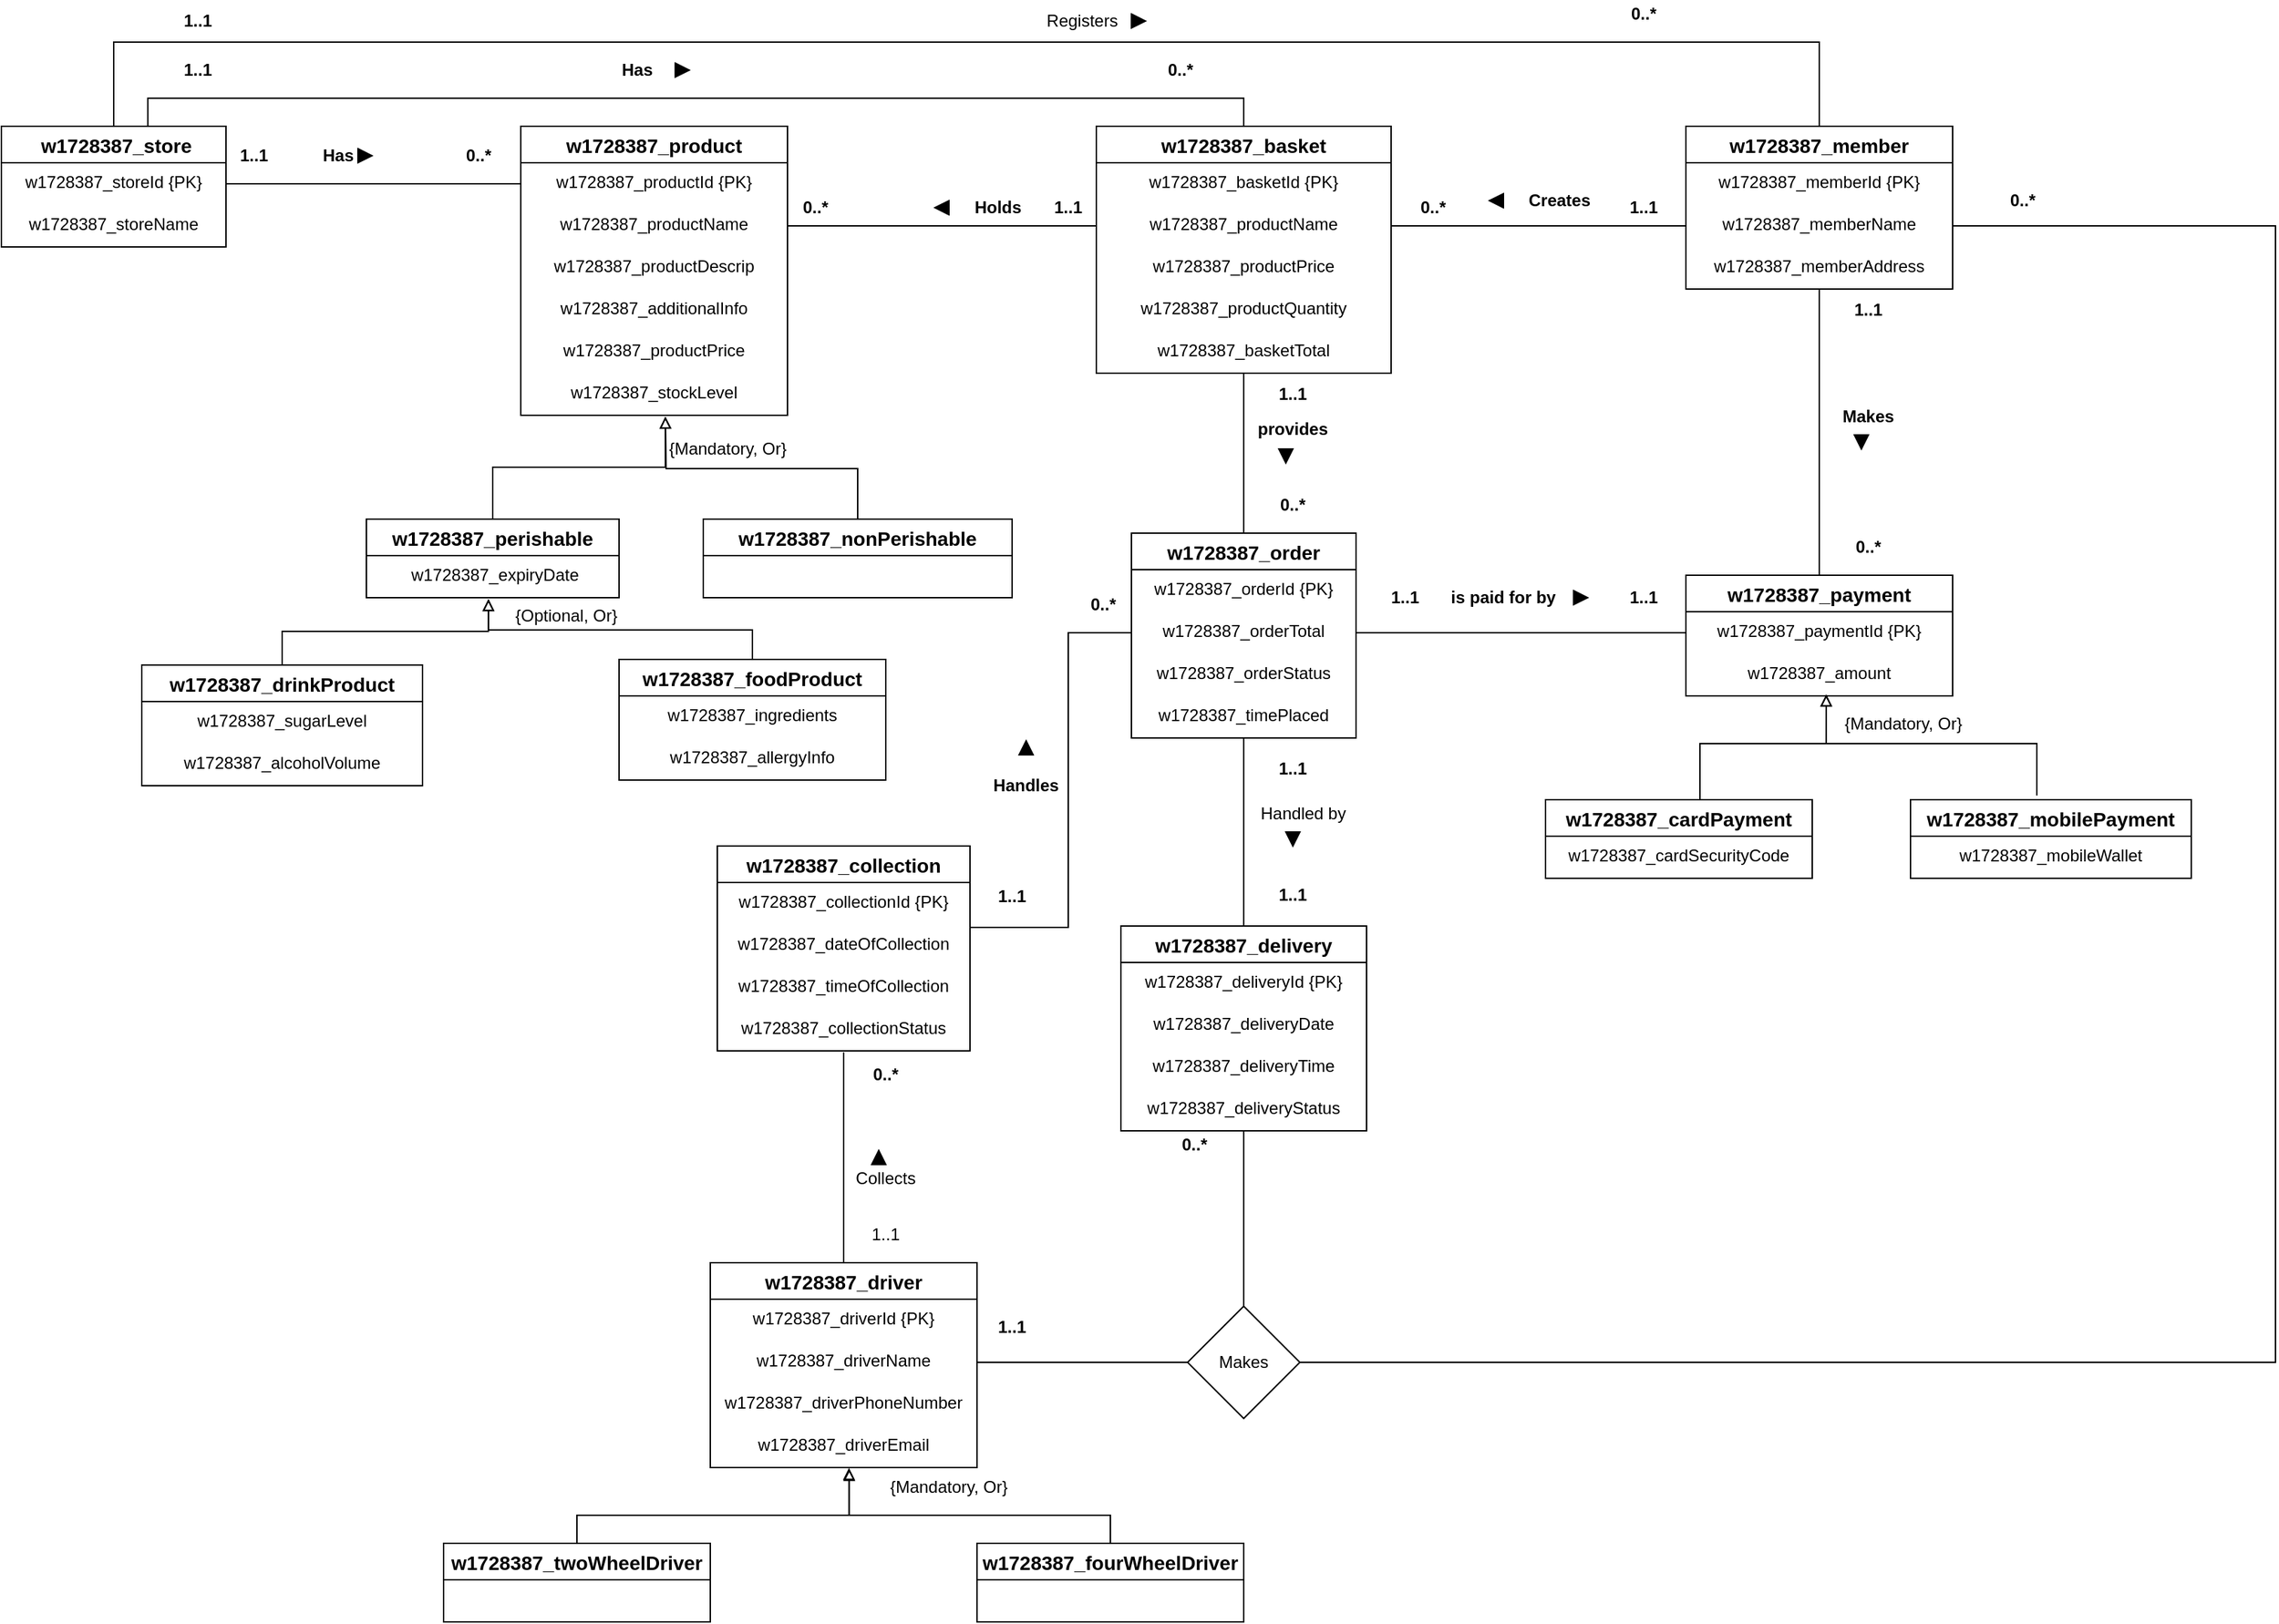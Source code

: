 <mxfile version="13.10.0" type="github" pages="2">
  <diagram id="m76m9QoJ4NxbDagFgyK1" name="Page-2">
    <mxGraphModel dx="2170" dy="2225" grid="1" gridSize="10" guides="1" tooltips="1" connect="1" arrows="1" fold="1" page="1" pageScale="1" pageWidth="850" pageHeight="1100" math="0" shadow="0">
      <root>
        <mxCell id="Pl49buUNzvRzNFKVz_-r-0" />
        <mxCell id="Pl49buUNzvRzNFKVz_-r-1" parent="Pl49buUNzvRzNFKVz_-r-0" />
        <mxCell id="Pl49buUNzvRzNFKVz_-r-2" value=" w1728387_store" style="swimlane;fontStyle=1;childLayout=stackLayout;horizontal=1;startSize=26;horizontalStack=0;resizeParent=1;resizeParentMax=0;resizeLast=0;collapsible=1;marginBottom=0;align=center;fontSize=14;" parent="Pl49buUNzvRzNFKVz_-r-1" vertex="1">
          <mxGeometry x="20" y="70" width="160" height="86" as="geometry" />
        </mxCell>
        <mxCell id="Pl49buUNzvRzNFKVz_-r-3" value="w1728387_storeId {PK}" style="text;strokeColor=none;fillColor=none;spacingLeft=4;spacingRight=4;overflow=hidden;rotatable=0;points=[[0,0.5],[1,0.5]];portConstraint=eastwest;fontSize=12;align=center;" parent="Pl49buUNzvRzNFKVz_-r-2" vertex="1">
          <mxGeometry y="26" width="160" height="30" as="geometry" />
        </mxCell>
        <mxCell id="Pl49buUNzvRzNFKVz_-r-4" value="w1728387_storeName" style="text;strokeColor=none;fillColor=none;spacingLeft=4;spacingRight=4;overflow=hidden;rotatable=0;points=[[0,0.5],[1,0.5]];portConstraint=eastwest;fontSize=12;align=center;" parent="Pl49buUNzvRzNFKVz_-r-2" vertex="1">
          <mxGeometry y="56" width="160" height="30" as="geometry" />
        </mxCell>
        <mxCell id="GBrOP5z6cLJXMxU7LczB-118" style="edgeStyle=orthogonalEdgeStyle;rounded=0;orthogonalLoop=1;jettySize=auto;html=1;entryX=0.5;entryY=0;entryDx=0;entryDy=0;endArrow=none;endFill=0;" parent="Pl49buUNzvRzNFKVz_-r-1" source="Pl49buUNzvRzNFKVz_-r-6" target="Pl49buUNzvRzNFKVz_-r-2" edge="1">
          <mxGeometry relative="1" as="geometry">
            <Array as="points">
              <mxPoint x="1315" y="10" />
              <mxPoint x="100" y="10" />
            </Array>
          </mxGeometry>
        </mxCell>
        <mxCell id="Pl49buUNzvRzNFKVz_-r-6" value="w1728387_member" style="swimlane;fontStyle=1;childLayout=stackLayout;horizontal=1;startSize=26;horizontalStack=0;resizeParent=1;resizeParentMax=0;resizeLast=0;collapsible=1;marginBottom=0;align=center;fontSize=14;" parent="Pl49buUNzvRzNFKVz_-r-1" vertex="1">
          <mxGeometry x="1220" y="70" width="190" height="116" as="geometry" />
        </mxCell>
        <mxCell id="Pl49buUNzvRzNFKVz_-r-7" value="w1728387_memberId {PK}" style="text;strokeColor=none;fillColor=none;spacingLeft=4;spacingRight=4;overflow=hidden;rotatable=0;points=[[0,0.5],[1,0.5]];portConstraint=eastwest;fontSize=12;align=center;fontStyle=0" parent="Pl49buUNzvRzNFKVz_-r-6" vertex="1">
          <mxGeometry y="26" width="190" height="30" as="geometry" />
        </mxCell>
        <mxCell id="Pl49buUNzvRzNFKVz_-r-8" value="w1728387_memberName" style="text;strokeColor=none;fillColor=none;spacingLeft=4;spacingRight=4;overflow=hidden;rotatable=0;points=[[0,0.5],[1,0.5]];portConstraint=eastwest;fontSize=12;align=center;" parent="Pl49buUNzvRzNFKVz_-r-6" vertex="1">
          <mxGeometry y="56" width="190" height="30" as="geometry" />
        </mxCell>
        <mxCell id="Pl49buUNzvRzNFKVz_-r-9" value="w1728387_memberAddress" style="text;strokeColor=none;fillColor=none;spacingLeft=4;spacingRight=4;overflow=hidden;rotatable=0;points=[[0,0.5],[1,0.5]];portConstraint=eastwest;fontSize=12;align=center;" parent="Pl49buUNzvRzNFKVz_-r-6" vertex="1">
          <mxGeometry y="86" width="190" height="30" as="geometry" />
        </mxCell>
        <mxCell id="Pl49buUNzvRzNFKVz_-r-10" value="w1728387_product" style="swimlane;fontStyle=1;childLayout=stackLayout;horizontal=1;startSize=26;horizontalStack=0;resizeParent=1;resizeParentMax=0;resizeLast=0;collapsible=1;marginBottom=0;align=center;fontSize=14;" parent="Pl49buUNzvRzNFKVz_-r-1" vertex="1">
          <mxGeometry x="390" y="70" width="190" height="206" as="geometry" />
        </mxCell>
        <mxCell id="Pl49buUNzvRzNFKVz_-r-11" value="w1728387_productId {PK}" style="text;strokeColor=none;fillColor=none;spacingLeft=4;spacingRight=4;overflow=hidden;rotatable=0;points=[[0,0.5],[1,0.5]];portConstraint=eastwest;fontSize=12;align=center;" parent="Pl49buUNzvRzNFKVz_-r-10" vertex="1">
          <mxGeometry y="26" width="190" height="30" as="geometry" />
        </mxCell>
        <mxCell id="Pl49buUNzvRzNFKVz_-r-12" value="w1728387_productName" style="text;strokeColor=none;fillColor=none;spacingLeft=4;spacingRight=4;overflow=hidden;rotatable=0;points=[[0,0.5],[1,0.5]];portConstraint=eastwest;fontSize=12;align=center;" parent="Pl49buUNzvRzNFKVz_-r-10" vertex="1">
          <mxGeometry y="56" width="190" height="30" as="geometry" />
        </mxCell>
        <mxCell id="Pl49buUNzvRzNFKVz_-r-13" value="w1728387_productDescrip" style="text;strokeColor=none;fillColor=none;spacingLeft=4;spacingRight=4;overflow=hidden;rotatable=0;points=[[0,0.5],[1,0.5]];portConstraint=eastwest;fontSize=12;align=center;" parent="Pl49buUNzvRzNFKVz_-r-10" vertex="1">
          <mxGeometry y="86" width="190" height="30" as="geometry" />
        </mxCell>
        <mxCell id="GBrOP5z6cLJXMxU7LczB-0" value="w1728387_additionalInfo" style="text;strokeColor=none;fillColor=none;spacingLeft=4;spacingRight=4;overflow=hidden;rotatable=0;points=[[0,0.5],[1,0.5]];portConstraint=eastwest;fontSize=12;align=center;" parent="Pl49buUNzvRzNFKVz_-r-10" vertex="1">
          <mxGeometry y="116" width="190" height="30" as="geometry" />
        </mxCell>
        <mxCell id="GBrOP5z6cLJXMxU7LczB-1" value="w1728387_productPrice" style="text;strokeColor=none;fillColor=none;spacingLeft=4;spacingRight=4;overflow=hidden;rotatable=0;points=[[0,0.5],[1,0.5]];portConstraint=eastwest;fontSize=12;align=center;" parent="Pl49buUNzvRzNFKVz_-r-10" vertex="1">
          <mxGeometry y="146" width="190" height="30" as="geometry" />
        </mxCell>
        <mxCell id="GBrOP5z6cLJXMxU7LczB-2" value="w1728387_stockLevel" style="text;strokeColor=none;fillColor=none;spacingLeft=4;spacingRight=4;overflow=hidden;rotatable=0;points=[[0,0.5],[1,0.5]];portConstraint=eastwest;fontSize=12;align=center;" parent="Pl49buUNzvRzNFKVz_-r-10" vertex="1">
          <mxGeometry y="176" width="190" height="30" as="geometry" />
        </mxCell>
        <mxCell id="GBrOP5z6cLJXMxU7LczB-29" style="edgeStyle=orthogonalEdgeStyle;rounded=0;orthogonalLoop=1;jettySize=auto;html=1;entryX=0.5;entryY=1;entryDx=0;entryDy=0;entryPerimeter=0;endArrow=none;endFill=0;" parent="Pl49buUNzvRzNFKVz_-r-1" source="Pl49buUNzvRzNFKVz_-r-14" target="GBrOP5z6cLJXMxU7LczB-26" edge="1">
          <mxGeometry relative="1" as="geometry" />
        </mxCell>
        <mxCell id="GBrOP5z6cLJXMxU7LczB-45" style="edgeStyle=orthogonalEdgeStyle;rounded=0;orthogonalLoop=1;jettySize=auto;html=1;entryX=0.5;entryY=0;entryDx=0;entryDy=0;endArrow=none;endFill=0;" parent="Pl49buUNzvRzNFKVz_-r-1" source="Pl49buUNzvRzNFKVz_-r-14" target="GBrOP5z6cLJXMxU7LczB-39" edge="1">
          <mxGeometry relative="1" as="geometry" />
        </mxCell>
        <mxCell id="Pl49buUNzvRzNFKVz_-r-14" value="w1728387_order" style="swimlane;fontStyle=1;childLayout=stackLayout;horizontal=1;startSize=26;horizontalStack=0;resizeParent=1;resizeParentMax=0;resizeLast=0;collapsible=1;marginBottom=0;align=center;fontSize=14;" parent="Pl49buUNzvRzNFKVz_-r-1" vertex="1">
          <mxGeometry x="825" y="360" width="160" height="146" as="geometry" />
        </mxCell>
        <mxCell id="Pl49buUNzvRzNFKVz_-r-15" value="w1728387_orderId {PK}" style="text;strokeColor=none;fillColor=none;spacingLeft=4;spacingRight=4;overflow=hidden;rotatable=0;points=[[0,0.5],[1,0.5]];portConstraint=eastwest;fontSize=12;align=center;" parent="Pl49buUNzvRzNFKVz_-r-14" vertex="1">
          <mxGeometry y="26" width="160" height="30" as="geometry" />
        </mxCell>
        <mxCell id="Pl49buUNzvRzNFKVz_-r-16" value="w1728387_orderTotal" style="text;strokeColor=none;fillColor=none;spacingLeft=4;spacingRight=4;overflow=hidden;rotatable=0;points=[[0,0.5],[1,0.5]];portConstraint=eastwest;fontSize=12;align=center;" parent="Pl49buUNzvRzNFKVz_-r-14" vertex="1">
          <mxGeometry y="56" width="160" height="30" as="geometry" />
        </mxCell>
        <mxCell id="Pl49buUNzvRzNFKVz_-r-17" value="w1728387_orderStatus" style="text;strokeColor=none;fillColor=none;spacingLeft=4;spacingRight=4;overflow=hidden;rotatable=0;points=[[0,0.5],[1,0.5]];portConstraint=eastwest;fontSize=12;align=center;" parent="Pl49buUNzvRzNFKVz_-r-14" vertex="1">
          <mxGeometry y="86" width="160" height="30" as="geometry" />
        </mxCell>
        <mxCell id="GBrOP5z6cLJXMxU7LczB-27" value="w1728387_timePlaced" style="text;strokeColor=none;fillColor=none;spacingLeft=4;spacingRight=4;overflow=hidden;rotatable=0;points=[[0,0.5],[1,0.5]];portConstraint=eastwest;fontSize=12;align=center;" parent="Pl49buUNzvRzNFKVz_-r-14" vertex="1">
          <mxGeometry y="116" width="160" height="30" as="geometry" />
        </mxCell>
        <mxCell id="GBrOP5z6cLJXMxU7LczB-113" style="edgeStyle=orthogonalEdgeStyle;rounded=0;orthogonalLoop=1;jettySize=auto;html=1;entryX=0.5;entryY=1;entryDx=0;entryDy=0;entryPerimeter=0;endArrow=none;endFill=0;" parent="Pl49buUNzvRzNFKVz_-r-1" source="Pl49buUNzvRzNFKVz_-r-22" target="Pl49buUNzvRzNFKVz_-r-9" edge="1">
          <mxGeometry relative="1" as="geometry" />
        </mxCell>
        <mxCell id="Pl49buUNzvRzNFKVz_-r-22" value="w1728387_payment" style="swimlane;fontStyle=1;childLayout=stackLayout;horizontal=1;startSize=26;horizontalStack=0;resizeParent=1;resizeParentMax=0;resizeLast=0;collapsible=1;marginBottom=0;align=center;fontSize=14;" parent="Pl49buUNzvRzNFKVz_-r-1" vertex="1">
          <mxGeometry x="1220" y="390" width="190" height="86" as="geometry" />
        </mxCell>
        <mxCell id="Pl49buUNzvRzNFKVz_-r-23" value="w1728387_paymentId {PK}" style="text;strokeColor=none;fillColor=none;spacingLeft=4;spacingRight=4;overflow=hidden;rotatable=0;points=[[0,0.5],[1,0.5]];portConstraint=eastwest;fontSize=12;align=center;" parent="Pl49buUNzvRzNFKVz_-r-22" vertex="1">
          <mxGeometry y="26" width="190" height="30" as="geometry" />
        </mxCell>
        <mxCell id="GBrOP5z6cLJXMxU7LczB-66" value="w1728387_amount" style="text;strokeColor=none;fillColor=none;spacingLeft=4;spacingRight=4;overflow=hidden;rotatable=0;points=[[0,0.5],[1,0.5]];portConstraint=eastwest;fontSize=12;align=center;" parent="Pl49buUNzvRzNFKVz_-r-22" vertex="1">
          <mxGeometry y="56" width="190" height="30" as="geometry" />
        </mxCell>
        <mxCell id="GBrOP5z6cLJXMxU7LczB-145" style="edgeStyle=orthogonalEdgeStyle;rounded=0;orthogonalLoop=1;jettySize=auto;html=1;entryX=0.5;entryY=1.033;entryDx=0;entryDy=0;entryPerimeter=0;endArrow=none;endFill=0;" parent="Pl49buUNzvRzNFKVz_-r-1" source="Pl49buUNzvRzNFKVz_-r-26" target="GBrOP5z6cLJXMxU7LczB-144" edge="1">
          <mxGeometry relative="1" as="geometry" />
        </mxCell>
        <mxCell id="Pl49buUNzvRzNFKVz_-r-26" value="w1728387_driver" style="swimlane;fontStyle=1;childLayout=stackLayout;horizontal=1;startSize=26;horizontalStack=0;resizeParent=1;resizeParentMax=0;resizeLast=0;collapsible=1;marginBottom=0;align=center;fontSize=14;" parent="Pl49buUNzvRzNFKVz_-r-1" vertex="1">
          <mxGeometry x="525" y="880" width="190" height="146" as="geometry" />
        </mxCell>
        <mxCell id="Pl49buUNzvRzNFKVz_-r-27" value="w1728387_driverId {PK}" style="text;strokeColor=none;fillColor=none;spacingLeft=4;spacingRight=4;overflow=hidden;rotatable=0;points=[[0,0.5],[1,0.5]];portConstraint=eastwest;fontSize=12;align=center;" parent="Pl49buUNzvRzNFKVz_-r-26" vertex="1">
          <mxGeometry y="26" width="190" height="30" as="geometry" />
        </mxCell>
        <mxCell id="Pl49buUNzvRzNFKVz_-r-28" value="w1728387_driverName" style="text;strokeColor=none;fillColor=none;spacingLeft=4;spacingRight=4;overflow=hidden;rotatable=0;points=[[0,0.5],[1,0.5]];portConstraint=eastwest;fontSize=12;align=center;" parent="Pl49buUNzvRzNFKVz_-r-26" vertex="1">
          <mxGeometry y="56" width="190" height="30" as="geometry" />
        </mxCell>
        <mxCell id="Pl49buUNzvRzNFKVz_-r-29" value="w1728387_driverPhoneNumber" style="text;strokeColor=none;fillColor=none;spacingLeft=4;spacingRight=4;overflow=hidden;rotatable=0;points=[[0,0.5],[1,0.5]];portConstraint=eastwest;fontSize=12;align=center;" parent="Pl49buUNzvRzNFKVz_-r-26" vertex="1">
          <mxGeometry y="86" width="190" height="30" as="geometry" />
        </mxCell>
        <mxCell id="GBrOP5z6cLJXMxU7LczB-146" value="w1728387_driverEmail" style="text;strokeColor=none;fillColor=none;spacingLeft=4;spacingRight=4;overflow=hidden;rotatable=0;points=[[0,0.5],[1,0.5]];portConstraint=eastwest;fontSize=12;align=center;" parent="Pl49buUNzvRzNFKVz_-r-26" vertex="1">
          <mxGeometry y="116" width="190" height="30" as="geometry" />
        </mxCell>
        <mxCell id="GBrOP5z6cLJXMxU7LczB-7" value="&lt;b&gt;1..1&lt;/b&gt;" style="text;html=1;strokeColor=none;fillColor=none;align=center;verticalAlign=middle;whiteSpace=wrap;rounded=0;" parent="Pl49buUNzvRzNFKVz_-r-1" vertex="1">
          <mxGeometry x="180" y="81" width="40" height="20" as="geometry" />
        </mxCell>
        <mxCell id="GBrOP5z6cLJXMxU7LczB-8" value="&lt;span&gt;&lt;b&gt;0..*&lt;/b&gt;&lt;/span&gt;" style="text;html=1;strokeColor=none;fillColor=none;align=center;verticalAlign=middle;whiteSpace=wrap;rounded=0;fontStyle=0" parent="Pl49buUNzvRzNFKVz_-r-1" vertex="1">
          <mxGeometry x="340" y="81" width="40" height="20" as="geometry" />
        </mxCell>
        <mxCell id="GBrOP5z6cLJXMxU7LczB-9" style="edgeStyle=orthogonalEdgeStyle;rounded=0;orthogonalLoop=1;jettySize=auto;html=1;entryX=0;entryY=0.5;entryDx=0;entryDy=0;endArrow=none;endFill=0;" parent="Pl49buUNzvRzNFKVz_-r-1" source="Pl49buUNzvRzNFKVz_-r-3" target="Pl49buUNzvRzNFKVz_-r-11" edge="1">
          <mxGeometry relative="1" as="geometry" />
        </mxCell>
        <mxCell id="GBrOP5z6cLJXMxU7LczB-10" value="&lt;b&gt;Has&lt;/b&gt;" style="text;html=1;strokeColor=none;fillColor=none;align=center;verticalAlign=middle;whiteSpace=wrap;rounded=0;" parent="Pl49buUNzvRzNFKVz_-r-1" vertex="1">
          <mxGeometry x="240" y="75.5" width="40" height="31" as="geometry" />
        </mxCell>
        <mxCell id="GBrOP5z6cLJXMxU7LczB-12" value="" style="triangle;whiteSpace=wrap;html=1;direction=south;fillColor=#000000;rotation=-90;" parent="Pl49buUNzvRzNFKVz_-r-1" vertex="1">
          <mxGeometry x="274" y="86" width="10" height="10" as="geometry" />
        </mxCell>
        <mxCell id="GBrOP5z6cLJXMxU7LczB-127" style="edgeStyle=orthogonalEdgeStyle;rounded=0;orthogonalLoop=1;jettySize=auto;html=1;entryX=0.652;entryY=0.005;entryDx=0;entryDy=0;entryPerimeter=0;endArrow=none;endFill=0;" parent="Pl49buUNzvRzNFKVz_-r-1" source="GBrOP5z6cLJXMxU7LczB-17" target="Pl49buUNzvRzNFKVz_-r-2" edge="1">
          <mxGeometry relative="1" as="geometry">
            <Array as="points">
              <mxPoint x="905" y="50" />
              <mxPoint x="124" y="50" />
            </Array>
          </mxGeometry>
        </mxCell>
        <mxCell id="GBrOP5z6cLJXMxU7LczB-17" value="w1728387_basket" style="swimlane;fontStyle=1;childLayout=stackLayout;horizontal=1;startSize=26;horizontalStack=0;resizeParent=1;resizeParentMax=0;resizeLast=0;collapsible=1;marginBottom=0;align=center;fontSize=14;" parent="Pl49buUNzvRzNFKVz_-r-1" vertex="1">
          <mxGeometry x="800" y="70" width="210" height="176" as="geometry" />
        </mxCell>
        <mxCell id="GBrOP5z6cLJXMxU7LczB-18" value="w1728387_basketId {PK}" style="text;strokeColor=none;fillColor=none;spacingLeft=4;spacingRight=4;overflow=hidden;rotatable=0;points=[[0,0.5],[1,0.5]];portConstraint=eastwest;fontSize=12;align=center;fontStyle=0" parent="GBrOP5z6cLJXMxU7LczB-17" vertex="1">
          <mxGeometry y="26" width="210" height="30" as="geometry" />
        </mxCell>
        <mxCell id="GBrOP5z6cLJXMxU7LczB-19" value="w1728387_productName" style="text;strokeColor=none;fillColor=none;spacingLeft=4;spacingRight=4;overflow=hidden;rotatable=0;points=[[0,0.5],[1,0.5]];portConstraint=eastwest;fontSize=12;align=center;fontStyle=0" parent="GBrOP5z6cLJXMxU7LczB-17" vertex="1">
          <mxGeometry y="56" width="210" height="30" as="geometry" />
        </mxCell>
        <mxCell id="GBrOP5z6cLJXMxU7LczB-28" value="w1728387_productPrice" style="text;strokeColor=none;fillColor=none;spacingLeft=4;spacingRight=4;overflow=hidden;rotatable=0;points=[[0,0.5],[1,0.5]];portConstraint=eastwest;fontSize=12;align=center;" parent="GBrOP5z6cLJXMxU7LczB-17" vertex="1">
          <mxGeometry y="86" width="210" height="30" as="geometry" />
        </mxCell>
        <mxCell id="GBrOP5z6cLJXMxU7LczB-20" value="w1728387_productQuantity" style="text;strokeColor=none;fillColor=none;spacingLeft=4;spacingRight=4;overflow=hidden;rotatable=0;points=[[0,0.5],[1,0.5]];portConstraint=eastwest;fontSize=12;align=center;" parent="GBrOP5z6cLJXMxU7LczB-17" vertex="1">
          <mxGeometry y="116" width="210" height="30" as="geometry" />
        </mxCell>
        <mxCell id="GBrOP5z6cLJXMxU7LczB-26" value="w1728387_basketTotal" style="text;strokeColor=none;fillColor=none;spacingLeft=4;spacingRight=4;overflow=hidden;rotatable=0;points=[[0,0.5],[1,0.5]];portConstraint=eastwest;fontSize=12;align=center;" parent="GBrOP5z6cLJXMxU7LczB-17" vertex="1">
          <mxGeometry y="146" width="210" height="30" as="geometry" />
        </mxCell>
        <mxCell id="GBrOP5z6cLJXMxU7LczB-21" style="edgeStyle=orthogonalEdgeStyle;rounded=0;orthogonalLoop=1;jettySize=auto;html=1;entryX=1;entryY=0.5;entryDx=0;entryDy=0;endArrow=none;endFill=0;" parent="Pl49buUNzvRzNFKVz_-r-1" source="GBrOP5z6cLJXMxU7LczB-19" target="Pl49buUNzvRzNFKVz_-r-12" edge="1">
          <mxGeometry relative="1" as="geometry" />
        </mxCell>
        <mxCell id="GBrOP5z6cLJXMxU7LczB-22" value="&lt;b&gt;1..1&lt;/b&gt;" style="text;html=1;strokeColor=none;fillColor=none;align=center;verticalAlign=middle;whiteSpace=wrap;rounded=0;" parent="Pl49buUNzvRzNFKVz_-r-1" vertex="1">
          <mxGeometry x="760" y="118" width="40" height="20" as="geometry" />
        </mxCell>
        <mxCell id="GBrOP5z6cLJXMxU7LczB-23" value="&lt;b&gt;0..*&lt;/b&gt;" style="text;html=1;strokeColor=none;fillColor=none;align=center;verticalAlign=middle;whiteSpace=wrap;rounded=0;" parent="Pl49buUNzvRzNFKVz_-r-1" vertex="1">
          <mxGeometry x="580" y="118" width="40" height="20" as="geometry" />
        </mxCell>
        <mxCell id="GBrOP5z6cLJXMxU7LczB-24" value="&lt;b&gt;Holds&lt;/b&gt;" style="text;html=1;strokeColor=none;fillColor=none;align=center;verticalAlign=middle;whiteSpace=wrap;rounded=0;" parent="Pl49buUNzvRzNFKVz_-r-1" vertex="1">
          <mxGeometry x="710" y="118" width="40" height="20" as="geometry" />
        </mxCell>
        <mxCell id="GBrOP5z6cLJXMxU7LczB-25" value="" style="triangle;whiteSpace=wrap;html=1;direction=south;fillColor=#000000;rotation=90;" parent="Pl49buUNzvRzNFKVz_-r-1" vertex="1">
          <mxGeometry x="685" y="123" width="10" height="10" as="geometry" />
        </mxCell>
        <mxCell id="GBrOP5z6cLJXMxU7LczB-30" value="&lt;b&gt;0..*&lt;/b&gt;" style="text;html=1;strokeColor=none;fillColor=none;align=center;verticalAlign=middle;whiteSpace=wrap;rounded=0;" parent="Pl49buUNzvRzNFKVz_-r-1" vertex="1">
          <mxGeometry x="920" y="330" width="40" height="20" as="geometry" />
        </mxCell>
        <mxCell id="GBrOP5z6cLJXMxU7LczB-31" value="&lt;b&gt;1..1&lt;/b&gt;" style="text;html=1;strokeColor=none;fillColor=none;align=center;verticalAlign=middle;whiteSpace=wrap;rounded=0;" parent="Pl49buUNzvRzNFKVz_-r-1" vertex="1">
          <mxGeometry x="920" y="251" width="40" height="20" as="geometry" />
        </mxCell>
        <mxCell id="GBrOP5z6cLJXMxU7LczB-33" value="" style="triangle;whiteSpace=wrap;html=1;direction=south;fillColor=#000000;rotation=0;" parent="Pl49buUNzvRzNFKVz_-r-1" vertex="1">
          <mxGeometry x="930" y="300" width="10" height="10" as="geometry" />
        </mxCell>
        <mxCell id="GBrOP5z6cLJXMxU7LczB-38" value="&lt;b&gt;provides&lt;/b&gt;" style="text;html=1;strokeColor=none;fillColor=none;align=center;verticalAlign=middle;whiteSpace=wrap;rounded=0;" parent="Pl49buUNzvRzNFKVz_-r-1" vertex="1">
          <mxGeometry x="920" y="276" width="40" height="20" as="geometry" />
        </mxCell>
        <mxCell id="yRpZ1DD6JhYaI9aFTpOL-2" style="edgeStyle=orthogonalEdgeStyle;rounded=0;orthogonalLoop=1;jettySize=auto;html=1;entryX=0.5;entryY=0;entryDx=0;entryDy=0;endArrow=none;endFill=0;" parent="Pl49buUNzvRzNFKVz_-r-1" source="GBrOP5z6cLJXMxU7LczB-39" target="yRpZ1DD6JhYaI9aFTpOL-0" edge="1">
          <mxGeometry relative="1" as="geometry" />
        </mxCell>
        <mxCell id="GBrOP5z6cLJXMxU7LczB-39" value="w1728387_delivery" style="swimlane;fontStyle=1;childLayout=stackLayout;horizontal=1;startSize=26;horizontalStack=0;resizeParent=1;resizeParentMax=0;resizeLast=0;collapsible=1;marginBottom=0;align=center;fontSize=14;" parent="Pl49buUNzvRzNFKVz_-r-1" vertex="1">
          <mxGeometry x="817.5" y="640" width="175" height="146" as="geometry" />
        </mxCell>
        <mxCell id="GBrOP5z6cLJXMxU7LczB-40" value="w1728387_deliveryId {PK}" style="text;strokeColor=none;fillColor=none;spacingLeft=4;spacingRight=4;overflow=hidden;rotatable=0;points=[[0,0.5],[1,0.5]];portConstraint=eastwest;fontSize=12;align=center;" parent="GBrOP5z6cLJXMxU7LczB-39" vertex="1">
          <mxGeometry y="26" width="175" height="30" as="geometry" />
        </mxCell>
        <mxCell id="GBrOP5z6cLJXMxU7LczB-41" value="w1728387_deliveryDate" style="text;strokeColor=none;fillColor=none;spacingLeft=4;spacingRight=4;overflow=hidden;rotatable=0;points=[[0,0.5],[1,0.5]];portConstraint=eastwest;fontSize=12;align=center;" parent="GBrOP5z6cLJXMxU7LczB-39" vertex="1">
          <mxGeometry y="56" width="175" height="30" as="geometry" />
        </mxCell>
        <mxCell id="GBrOP5z6cLJXMxU7LczB-42" value="w1728387_deliveryTime" style="text;strokeColor=none;fillColor=none;spacingLeft=4;spacingRight=4;overflow=hidden;rotatable=0;points=[[0,0.5],[1,0.5]];portConstraint=eastwest;fontSize=12;align=center;" parent="GBrOP5z6cLJXMxU7LczB-39" vertex="1">
          <mxGeometry y="86" width="175" height="30" as="geometry" />
        </mxCell>
        <mxCell id="GBrOP5z6cLJXMxU7LczB-43" value="w1728387_deliveryStatus" style="text;strokeColor=none;fillColor=none;spacingLeft=4;spacingRight=4;overflow=hidden;rotatable=0;points=[[0,0.5],[1,0.5]];portConstraint=eastwest;fontSize=12;align=center;" parent="GBrOP5z6cLJXMxU7LczB-39" vertex="1">
          <mxGeometry y="116" width="175" height="30" as="geometry" />
        </mxCell>
        <mxCell id="GBrOP5z6cLJXMxU7LczB-46" value="&lt;b&gt;1..1&lt;/b&gt;" style="text;html=1;strokeColor=none;fillColor=none;align=center;verticalAlign=middle;whiteSpace=wrap;rounded=0;" parent="Pl49buUNzvRzNFKVz_-r-1" vertex="1">
          <mxGeometry x="920" y="518" width="40" height="20" as="geometry" />
        </mxCell>
        <mxCell id="GBrOP5z6cLJXMxU7LczB-47" value="&lt;b&gt;1..1&lt;/b&gt;" style="text;html=1;strokeColor=none;fillColor=none;align=center;verticalAlign=middle;whiteSpace=wrap;rounded=0;" parent="Pl49buUNzvRzNFKVz_-r-1" vertex="1">
          <mxGeometry x="920" y="608" width="40" height="20" as="geometry" />
        </mxCell>
        <mxCell id="GBrOP5z6cLJXMxU7LczB-49" value="&lt;b&gt;1..1&lt;/b&gt;" style="text;html=1;strokeColor=none;fillColor=none;align=center;verticalAlign=middle;whiteSpace=wrap;rounded=0;" parent="Pl49buUNzvRzNFKVz_-r-1" vertex="1">
          <mxGeometry x="1000" y="396" width="40" height="20" as="geometry" />
        </mxCell>
        <mxCell id="GBrOP5z6cLJXMxU7LczB-50" value="&lt;b&gt;1..1&lt;/b&gt;" style="text;html=1;strokeColor=none;fillColor=none;align=center;verticalAlign=middle;whiteSpace=wrap;rounded=0;" parent="Pl49buUNzvRzNFKVz_-r-1" vertex="1">
          <mxGeometry x="1170" y="396" width="40" height="20" as="geometry" />
        </mxCell>
        <mxCell id="GBrOP5z6cLJXMxU7LczB-51" value="is paid for by" style="text;html=1;strokeColor=none;fillColor=none;align=center;verticalAlign=middle;whiteSpace=wrap;rounded=0;fontStyle=1" parent="Pl49buUNzvRzNFKVz_-r-1" vertex="1">
          <mxGeometry x="1050" y="396" width="80" height="20" as="geometry" />
        </mxCell>
        <mxCell id="GBrOP5z6cLJXMxU7LczB-53" value="" style="triangle;whiteSpace=wrap;html=1;direction=south;fillColor=#000000;rotation=-90;" parent="Pl49buUNzvRzNFKVz_-r-1" vertex="1">
          <mxGeometry x="1140" y="401" width="10" height="10" as="geometry" />
        </mxCell>
        <mxCell id="GBrOP5z6cLJXMxU7LczB-54" style="edgeStyle=orthogonalEdgeStyle;rounded=0;orthogonalLoop=1;jettySize=auto;html=1;entryX=0;entryY=0.5;entryDx=0;entryDy=0;endArrow=none;endFill=0;" parent="Pl49buUNzvRzNFKVz_-r-1" source="Pl49buUNzvRzNFKVz_-r-16" target="Pl49buUNzvRzNFKVz_-r-23" edge="1">
          <mxGeometry relative="1" as="geometry" />
        </mxCell>
        <mxCell id="GBrOP5z6cLJXMxU7LczB-55" value="w1728387_cardPayment" style="swimlane;fontStyle=1;childLayout=stackLayout;horizontal=1;startSize=26;horizontalStack=0;resizeParent=1;resizeParentMax=0;resizeLast=0;collapsible=1;marginBottom=0;align=center;fontSize=14;" parent="Pl49buUNzvRzNFKVz_-r-1" vertex="1">
          <mxGeometry x="1120" y="550" width="190" height="56" as="geometry" />
        </mxCell>
        <mxCell id="GBrOP5z6cLJXMxU7LczB-56" value="w1728387_cardSecurityCode" style="text;strokeColor=none;fillColor=none;spacingLeft=4;spacingRight=4;overflow=hidden;rotatable=0;points=[[0,0.5],[1,0.5]];portConstraint=eastwest;fontSize=12;align=center;" parent="GBrOP5z6cLJXMxU7LczB-55" vertex="1">
          <mxGeometry y="26" width="190" height="30" as="geometry" />
        </mxCell>
        <mxCell id="GBrOP5z6cLJXMxU7LczB-59" value="w1728387_mobilePayment" style="swimlane;fontStyle=1;childLayout=stackLayout;horizontal=1;startSize=26;horizontalStack=0;resizeParent=1;resizeParentMax=0;resizeLast=0;collapsible=1;marginBottom=0;align=center;fontSize=14;" parent="Pl49buUNzvRzNFKVz_-r-1" vertex="1">
          <mxGeometry x="1380" y="550" width="200" height="56" as="geometry" />
        </mxCell>
        <mxCell id="GBrOP5z6cLJXMxU7LczB-60" value="w1728387_mobileWallet" style="text;strokeColor=none;fillColor=none;spacingLeft=4;spacingRight=4;overflow=hidden;rotatable=0;points=[[0,0.5],[1,0.5]];portConstraint=eastwest;fontSize=12;align=center;" parent="GBrOP5z6cLJXMxU7LczB-59" vertex="1">
          <mxGeometry y="26" width="200" height="30" as="geometry" />
        </mxCell>
        <mxCell id="GBrOP5z6cLJXMxU7LczB-73" value="{Mandatory, Or}" style="text;html=1;strokeColor=none;fillColor=none;align=center;verticalAlign=middle;whiteSpace=wrap;rounded=0;" parent="Pl49buUNzvRzNFKVz_-r-1" vertex="1">
          <mxGeometry x="1330" y="486" width="90" height="20" as="geometry" />
        </mxCell>
        <mxCell id="GBrOP5z6cLJXMxU7LczB-80" value="w1728387_perishable" style="swimlane;fontStyle=1;childLayout=stackLayout;horizontal=1;startSize=26;horizontalStack=0;resizeParent=1;resizeParentMax=0;resizeLast=0;collapsible=1;marginBottom=0;align=center;fontSize=14;" parent="Pl49buUNzvRzNFKVz_-r-1" vertex="1">
          <mxGeometry x="280" y="350" width="180" height="56" as="geometry" />
        </mxCell>
        <mxCell id="GBrOP5z6cLJXMxU7LczB-81" value=" w1728387_expiryDate" style="text;strokeColor=none;fillColor=none;spacingLeft=4;spacingRight=4;overflow=hidden;rotatable=0;points=[[0,0.5],[1,0.5]];portConstraint=eastwest;fontSize=12;fontStyle=0;align=center;" parent="GBrOP5z6cLJXMxU7LczB-80" vertex="1">
          <mxGeometry y="26" width="180" height="30" as="geometry" />
        </mxCell>
        <mxCell id="GBrOP5z6cLJXMxU7LczB-84" value="w1728387_nonPerishable" style="swimlane;fontStyle=1;childLayout=stackLayout;horizontal=1;startSize=26;horizontalStack=0;resizeParent=1;resizeParentMax=0;resizeLast=0;collapsible=1;marginBottom=0;align=center;fontSize=14;" parent="Pl49buUNzvRzNFKVz_-r-1" vertex="1">
          <mxGeometry x="520" y="350" width="220" height="56" as="geometry" />
        </mxCell>
        <mxCell id="GBrOP5z6cLJXMxU7LczB-90" value="" style="group" parent="Pl49buUNzvRzNFKVz_-r-1" vertex="1" connectable="0">
          <mxGeometry x="493" y="277" as="geometry" />
        </mxCell>
        <mxCell id="GBrOP5z6cLJXMxU7LczB-88" style="edgeStyle=orthogonalEdgeStyle;rounded=0;orthogonalLoop=1;jettySize=auto;html=1;entryX=0.542;entryY=1.033;entryDx=0;entryDy=0;entryPerimeter=0;endArrow=block;endFill=0;" parent="GBrOP5z6cLJXMxU7LczB-90" source="GBrOP5z6cLJXMxU7LczB-80" target="GBrOP5z6cLJXMxU7LczB-2" edge="1">
          <mxGeometry relative="1" as="geometry" />
        </mxCell>
        <mxCell id="GBrOP5z6cLJXMxU7LczB-89" style="edgeStyle=orthogonalEdgeStyle;rounded=0;orthogonalLoop=1;jettySize=auto;html=1;endArrow=block;endFill=0;exitX=0.5;exitY=0;exitDx=0;exitDy=0;" parent="GBrOP5z6cLJXMxU7LczB-90" source="GBrOP5z6cLJXMxU7LczB-84" edge="1">
          <mxGeometry relative="1" as="geometry">
            <mxPoint as="targetPoint" />
            <mxPoint x="90" y="140" as="sourcePoint" />
          </mxGeometry>
        </mxCell>
        <mxCell id="GBrOP5z6cLJXMxU7LczB-91" value="" style="group" parent="Pl49buUNzvRzNFKVz_-r-1" vertex="1" connectable="0">
          <mxGeometry x="1230" y="510" width="240" as="geometry" />
        </mxCell>
        <mxCell id="GBrOP5z6cLJXMxU7LczB-67" style="edgeStyle=orthogonalEdgeStyle;rounded=0;orthogonalLoop=1;jettySize=auto;html=1;entryX=0.526;entryY=0.967;entryDx=0;entryDy=0;entryPerimeter=0;endArrow=block;endFill=0;" parent="GBrOP5z6cLJXMxU7LczB-91" source="GBrOP5z6cLJXMxU7LczB-55" target="GBrOP5z6cLJXMxU7LczB-66" edge="1">
          <mxGeometry as="geometry">
            <Array as="points">
              <mxPoint />
              <mxPoint x="90" />
            </Array>
          </mxGeometry>
        </mxCell>
        <mxCell id="GBrOP5z6cLJXMxU7LczB-70" style="edgeStyle=orthogonalEdgeStyle;rounded=0;orthogonalLoop=1;jettySize=auto;html=1;endArrow=block;endFill=0;exitX=0.5;exitY=0;exitDx=0;exitDy=0;" parent="GBrOP5z6cLJXMxU7LczB-91" edge="1">
          <mxGeometry as="geometry">
            <mxPoint x="90" y="-35" as="targetPoint" />
            <mxPoint x="240" y="37" as="sourcePoint" />
            <Array as="points">
              <mxPoint x="240" />
              <mxPoint x="90" />
            </Array>
          </mxGeometry>
        </mxCell>
        <mxCell id="GBrOP5z6cLJXMxU7LczB-95" value="w1728387_drinkProduct" style="swimlane;fontStyle=1;childLayout=stackLayout;horizontal=1;startSize=26;horizontalStack=0;resizeParent=1;resizeParentMax=0;resizeLast=0;collapsible=1;marginBottom=0;align=center;fontSize=14;" parent="Pl49buUNzvRzNFKVz_-r-1" vertex="1">
          <mxGeometry x="120" y="454" width="200" height="86" as="geometry" />
        </mxCell>
        <mxCell id="GBrOP5z6cLJXMxU7LczB-96" value="w1728387_sugarLevel" style="text;strokeColor=none;fillColor=none;spacingLeft=4;spacingRight=4;overflow=hidden;rotatable=0;points=[[0,0.5],[1,0.5]];portConstraint=eastwest;fontSize=12;align=center;" parent="GBrOP5z6cLJXMxU7LczB-95" vertex="1">
          <mxGeometry y="26" width="200" height="30" as="geometry" />
        </mxCell>
        <mxCell id="GBrOP5z6cLJXMxU7LczB-97" value="w1728387_alcoholVolume" style="text;strokeColor=none;fillColor=none;spacingLeft=4;spacingRight=4;overflow=hidden;rotatable=0;points=[[0,0.5],[1,0.5]];portConstraint=eastwest;fontSize=12;align=center;" parent="GBrOP5z6cLJXMxU7LczB-95" vertex="1">
          <mxGeometry y="56" width="200" height="30" as="geometry" />
        </mxCell>
        <mxCell id="GBrOP5z6cLJXMxU7LczB-99" value="w1728387_foodProduct" style="swimlane;fontStyle=1;childLayout=stackLayout;horizontal=1;startSize=26;horizontalStack=0;resizeParent=1;resizeParentMax=0;resizeLast=0;collapsible=1;marginBottom=0;align=center;fontSize=14;" parent="Pl49buUNzvRzNFKVz_-r-1" vertex="1">
          <mxGeometry x="460" y="450" width="190" height="86" as="geometry" />
        </mxCell>
        <mxCell id="GBrOP5z6cLJXMxU7LczB-100" value="w1728387_ingredients" style="text;strokeColor=none;fillColor=none;spacingLeft=4;spacingRight=4;overflow=hidden;rotatable=0;points=[[0,0.5],[1,0.5]];portConstraint=eastwest;fontSize=12;align=center;" parent="GBrOP5z6cLJXMxU7LczB-99" vertex="1">
          <mxGeometry y="26" width="190" height="30" as="geometry" />
        </mxCell>
        <mxCell id="GBrOP5z6cLJXMxU7LczB-101" value="w1728387_allergyInfo" style="text;strokeColor=none;fillColor=none;spacingLeft=4;spacingRight=4;overflow=hidden;rotatable=0;points=[[0,0.5],[1,0.5]];portConstraint=eastwest;fontSize=12;align=center;" parent="GBrOP5z6cLJXMxU7LczB-99" vertex="1">
          <mxGeometry y="56" width="190" height="30" as="geometry" />
        </mxCell>
        <mxCell id="GBrOP5z6cLJXMxU7LczB-105" value="" style="group" parent="Pl49buUNzvRzNFKVz_-r-1" vertex="1" connectable="0">
          <mxGeometry x="367" y="429" width="188" as="geometry" />
        </mxCell>
        <mxCell id="GBrOP5z6cLJXMxU7LczB-103" style="edgeStyle=orthogonalEdgeStyle;rounded=0;orthogonalLoop=1;jettySize=auto;html=1;entryX=0.483;entryY=1.033;entryDx=0;entryDy=0;entryPerimeter=0;endArrow=block;endFill=0;" parent="GBrOP5z6cLJXMxU7LczB-105" source="GBrOP5z6cLJXMxU7LczB-95" target="GBrOP5z6cLJXMxU7LczB-81" edge="1">
          <mxGeometry relative="1" as="geometry" />
        </mxCell>
        <mxCell id="GBrOP5z6cLJXMxU7LczB-104" style="edgeStyle=orthogonalEdgeStyle;rounded=0;orthogonalLoop=1;jettySize=auto;html=1;endArrow=block;endFill=0;exitX=0.5;exitY=0;exitDx=0;exitDy=0;" parent="GBrOP5z6cLJXMxU7LczB-105" source="GBrOP5z6cLJXMxU7LczB-99" edge="1">
          <mxGeometry relative="1" as="geometry">
            <mxPoint y="-22" as="targetPoint" />
            <mxPoint x="90" y="61.0" as="sourcePoint" />
            <Array as="points">
              <mxPoint x="188" />
              <mxPoint />
            </Array>
          </mxGeometry>
        </mxCell>
        <mxCell id="GBrOP5z6cLJXMxU7LczB-106" value="{Optional, Or}" style="text;html=1;strokeColor=none;fillColor=none;align=center;verticalAlign=middle;whiteSpace=wrap;rounded=0;" parent="Pl49buUNzvRzNFKVz_-r-1" vertex="1">
          <mxGeometry x="385" y="409" width="75" height="20" as="geometry" />
        </mxCell>
        <mxCell id="GBrOP5z6cLJXMxU7LczB-107" value="{Mandatory, Or}" style="text;html=1;strokeColor=none;fillColor=none;align=center;verticalAlign=middle;whiteSpace=wrap;rounded=0;" parent="Pl49buUNzvRzNFKVz_-r-1" vertex="1">
          <mxGeometry x="480" y="290" width="115" height="20" as="geometry" />
        </mxCell>
        <mxCell id="GBrOP5z6cLJXMxU7LczB-108" style="edgeStyle=orthogonalEdgeStyle;rounded=0;orthogonalLoop=1;jettySize=auto;html=1;endArrow=none;endFill=0;" parent="Pl49buUNzvRzNFKVz_-r-1" source="Pl49buUNzvRzNFKVz_-r-8" target="GBrOP5z6cLJXMxU7LczB-19" edge="1">
          <mxGeometry relative="1" as="geometry" />
        </mxCell>
        <mxCell id="GBrOP5z6cLJXMxU7LczB-109" value="&lt;b&gt;0..*&lt;/b&gt;" style="text;html=1;strokeColor=none;fillColor=none;align=center;verticalAlign=middle;whiteSpace=wrap;rounded=0;" parent="Pl49buUNzvRzNFKVz_-r-1" vertex="1">
          <mxGeometry x="1020" y="118" width="40" height="20" as="geometry" />
        </mxCell>
        <mxCell id="GBrOP5z6cLJXMxU7LczB-110" value="&lt;b&gt;1..1&lt;/b&gt;" style="text;html=1;strokeColor=none;fillColor=none;align=center;verticalAlign=middle;whiteSpace=wrap;rounded=0;" parent="Pl49buUNzvRzNFKVz_-r-1" vertex="1">
          <mxGeometry x="1170" y="118" width="40" height="20" as="geometry" />
        </mxCell>
        <mxCell id="GBrOP5z6cLJXMxU7LczB-111" value="&lt;b&gt;Creates&lt;/b&gt;" style="text;html=1;strokeColor=none;fillColor=none;align=center;verticalAlign=middle;whiteSpace=wrap;rounded=0;" parent="Pl49buUNzvRzNFKVz_-r-1" vertex="1">
          <mxGeometry x="1110" y="113" width="40" height="20" as="geometry" />
        </mxCell>
        <mxCell id="GBrOP5z6cLJXMxU7LczB-112" value="" style="triangle;whiteSpace=wrap;html=1;direction=south;fillColor=#000000;rotation=90;" parent="Pl49buUNzvRzNFKVz_-r-1" vertex="1">
          <mxGeometry x="1080" y="118" width="10" height="10" as="geometry" />
        </mxCell>
        <mxCell id="GBrOP5z6cLJXMxU7LczB-114" value="&lt;b&gt;1..1&lt;/b&gt;" style="text;html=1;strokeColor=none;fillColor=none;align=center;verticalAlign=middle;whiteSpace=wrap;rounded=0;" parent="Pl49buUNzvRzNFKVz_-r-1" vertex="1">
          <mxGeometry x="1330" y="191" width="40" height="20" as="geometry" />
        </mxCell>
        <mxCell id="GBrOP5z6cLJXMxU7LczB-115" value="&lt;b&gt;0..*&lt;/b&gt;" style="text;html=1;strokeColor=none;fillColor=none;align=center;verticalAlign=middle;whiteSpace=wrap;rounded=0;" parent="Pl49buUNzvRzNFKVz_-r-1" vertex="1">
          <mxGeometry x="1330" y="360" width="40" height="20" as="geometry" />
        </mxCell>
        <mxCell id="GBrOP5z6cLJXMxU7LczB-116" value="&lt;b&gt;Makes&lt;/b&gt;" style="text;html=1;strokeColor=none;fillColor=none;align=center;verticalAlign=middle;whiteSpace=wrap;rounded=0;" parent="Pl49buUNzvRzNFKVz_-r-1" vertex="1">
          <mxGeometry x="1330" y="267" width="40" height="20" as="geometry" />
        </mxCell>
        <mxCell id="GBrOP5z6cLJXMxU7LczB-117" value="" style="triangle;whiteSpace=wrap;html=1;direction=south;fillColor=#000000;rotation=0;" parent="Pl49buUNzvRzNFKVz_-r-1" vertex="1">
          <mxGeometry x="1340" y="290" width="10" height="10" as="geometry" />
        </mxCell>
        <mxCell id="GBrOP5z6cLJXMxU7LczB-119" value="&lt;b&gt;0..*&lt;/b&gt;" style="text;html=1;strokeColor=none;fillColor=none;align=center;verticalAlign=middle;whiteSpace=wrap;rounded=0;" parent="Pl49buUNzvRzNFKVz_-r-1" vertex="1">
          <mxGeometry x="1170" y="-20" width="40" height="20" as="geometry" />
        </mxCell>
        <mxCell id="GBrOP5z6cLJXMxU7LczB-120" value="&lt;b&gt;1..1&lt;/b&gt;" style="text;html=1;strokeColor=none;fillColor=none;align=center;verticalAlign=middle;whiteSpace=wrap;rounded=0;" parent="Pl49buUNzvRzNFKVz_-r-1" vertex="1">
          <mxGeometry x="140" y="-15" width="40" height="20" as="geometry" />
        </mxCell>
        <mxCell id="GBrOP5z6cLJXMxU7LczB-122" value="Registers" style="text;html=1;strokeColor=none;fillColor=none;align=center;verticalAlign=middle;whiteSpace=wrap;rounded=0;" parent="Pl49buUNzvRzNFKVz_-r-1" vertex="1">
          <mxGeometry x="740" y="-15" width="100" height="20" as="geometry" />
        </mxCell>
        <mxCell id="GBrOP5z6cLJXMxU7LczB-124" value="Handled by" style="text;html=1;strokeColor=none;fillColor=none;align=center;verticalAlign=middle;whiteSpace=wrap;rounded=0;" parent="Pl49buUNzvRzNFKVz_-r-1" vertex="1">
          <mxGeometry x="910" y="550" width="75" height="20" as="geometry" />
        </mxCell>
        <mxCell id="GBrOP5z6cLJXMxU7LczB-125" value="" style="triangle;whiteSpace=wrap;html=1;direction=south;fillColor=#000000;rotation=0;" parent="Pl49buUNzvRzNFKVz_-r-1" vertex="1">
          <mxGeometry x="935" y="573" width="10" height="10" as="geometry" />
        </mxCell>
        <mxCell id="GBrOP5z6cLJXMxU7LczB-130" value="&lt;b&gt;1..1&lt;/b&gt;" style="text;html=1;strokeColor=none;fillColor=none;align=center;verticalAlign=middle;whiteSpace=wrap;rounded=0;" parent="Pl49buUNzvRzNFKVz_-r-1" vertex="1">
          <mxGeometry x="140" y="20" width="40" height="20" as="geometry" />
        </mxCell>
        <mxCell id="GBrOP5z6cLJXMxU7LczB-131" value="&lt;b&gt;Has&lt;/b&gt;" style="text;html=1;strokeColor=none;fillColor=none;align=center;verticalAlign=middle;whiteSpace=wrap;rounded=0;" parent="Pl49buUNzvRzNFKVz_-r-1" vertex="1">
          <mxGeometry x="453" y="20" width="40" height="20" as="geometry" />
        </mxCell>
        <mxCell id="GBrOP5z6cLJXMxU7LczB-132" value="" style="triangle;whiteSpace=wrap;html=1;direction=south;fillColor=#000000;rotation=-90;" parent="Pl49buUNzvRzNFKVz_-r-1" vertex="1">
          <mxGeometry x="500" y="25" width="10" height="10" as="geometry" />
        </mxCell>
        <mxCell id="GBrOP5z6cLJXMxU7LczB-133" value="&lt;b&gt;0..*&lt;/b&gt;" style="text;html=1;strokeColor=none;fillColor=none;align=center;verticalAlign=middle;whiteSpace=wrap;rounded=0;" parent="Pl49buUNzvRzNFKVz_-r-1" vertex="1">
          <mxGeometry x="840" y="20" width="40" height="20" as="geometry" />
        </mxCell>
        <mxCell id="GBrOP5z6cLJXMxU7LczB-138" style="edgeStyle=orthogonalEdgeStyle;rounded=0;orthogonalLoop=1;jettySize=auto;html=1;entryX=0;entryY=0.5;entryDx=0;entryDy=0;endArrow=none;endFill=0;" parent="Pl49buUNzvRzNFKVz_-r-1" source="GBrOP5z6cLJXMxU7LczB-134" target="Pl49buUNzvRzNFKVz_-r-16" edge="1">
          <mxGeometry relative="1" as="geometry">
            <Array as="points">
              <mxPoint x="780" y="641" />
              <mxPoint x="780" y="431" />
            </Array>
          </mxGeometry>
        </mxCell>
        <mxCell id="GBrOP5z6cLJXMxU7LczB-134" value="w1728387_collection" style="swimlane;fontStyle=1;childLayout=stackLayout;horizontal=1;startSize=26;horizontalStack=0;resizeParent=1;resizeParentMax=0;resizeLast=0;collapsible=1;marginBottom=0;align=center;fontSize=14;" parent="Pl49buUNzvRzNFKVz_-r-1" vertex="1">
          <mxGeometry x="530" y="583" width="180" height="146" as="geometry" />
        </mxCell>
        <mxCell id="GBrOP5z6cLJXMxU7LczB-135" value="w1728387_collectionId {PK}" style="text;strokeColor=none;fillColor=none;spacingLeft=4;spacingRight=4;overflow=hidden;rotatable=0;points=[[0,0.5],[1,0.5]];portConstraint=eastwest;fontSize=12;align=center;" parent="GBrOP5z6cLJXMxU7LczB-134" vertex="1">
          <mxGeometry y="26" width="180" height="30" as="geometry" />
        </mxCell>
        <mxCell id="GBrOP5z6cLJXMxU7LczB-136" value="w1728387_dateOfCollection" style="text;strokeColor=none;fillColor=none;spacingLeft=4;spacingRight=4;overflow=hidden;rotatable=0;points=[[0,0.5],[1,0.5]];portConstraint=eastwest;fontSize=12;align=center;" parent="GBrOP5z6cLJXMxU7LczB-134" vertex="1">
          <mxGeometry y="56" width="180" height="30" as="geometry" />
        </mxCell>
        <mxCell id="GBrOP5z6cLJXMxU7LczB-137" value="w1728387_timeOfCollection" style="text;strokeColor=none;fillColor=none;spacingLeft=4;spacingRight=4;overflow=hidden;rotatable=0;points=[[0,0.5],[1,0.5]];portConstraint=eastwest;fontSize=12;align=center;" parent="GBrOP5z6cLJXMxU7LczB-134" vertex="1">
          <mxGeometry y="86" width="180" height="30" as="geometry" />
        </mxCell>
        <mxCell id="GBrOP5z6cLJXMxU7LczB-144" value="w1728387_collectionStatus" style="text;strokeColor=none;fillColor=none;spacingLeft=4;spacingRight=4;overflow=hidden;rotatable=0;points=[[0,0.5],[1,0.5]];portConstraint=eastwest;fontSize=12;align=center;" parent="GBrOP5z6cLJXMxU7LczB-134" vertex="1">
          <mxGeometry y="116" width="180" height="30" as="geometry" />
        </mxCell>
        <mxCell id="GBrOP5z6cLJXMxU7LczB-139" value="&lt;b&gt;1..1&lt;/b&gt;" style="text;html=1;strokeColor=none;fillColor=none;align=center;verticalAlign=middle;whiteSpace=wrap;rounded=0;" parent="Pl49buUNzvRzNFKVz_-r-1" vertex="1">
          <mxGeometry x="720" y="609" width="40" height="20" as="geometry" />
        </mxCell>
        <mxCell id="GBrOP5z6cLJXMxU7LczB-140" value="&lt;b&gt;0..*&lt;/b&gt;" style="text;html=1;strokeColor=none;fillColor=none;align=center;verticalAlign=middle;whiteSpace=wrap;rounded=0;" parent="Pl49buUNzvRzNFKVz_-r-1" vertex="1">
          <mxGeometry x="785" y="401" width="40" height="20" as="geometry" />
        </mxCell>
        <mxCell id="GBrOP5z6cLJXMxU7LczB-141" value="&lt;b&gt;Handles&lt;/b&gt;" style="text;html=1;strokeColor=none;fillColor=none;align=center;verticalAlign=middle;whiteSpace=wrap;rounded=0;" parent="Pl49buUNzvRzNFKVz_-r-1" vertex="1">
          <mxGeometry x="730" y="530" width="40" height="20" as="geometry" />
        </mxCell>
        <mxCell id="GBrOP5z6cLJXMxU7LczB-143" value="" style="triangle;whiteSpace=wrap;html=1;direction=south;fillColor=#000000;rotation=-180;" parent="Pl49buUNzvRzNFKVz_-r-1" vertex="1">
          <mxGeometry x="745" y="508" width="10" height="10" as="geometry" />
        </mxCell>
        <mxCell id="GBrOP5z6cLJXMxU7LczB-147" value="1..1" style="text;html=1;strokeColor=none;fillColor=none;align=center;verticalAlign=middle;whiteSpace=wrap;rounded=0;" parent="Pl49buUNzvRzNFKVz_-r-1" vertex="1">
          <mxGeometry x="630" y="850" width="40" height="20" as="geometry" />
        </mxCell>
        <mxCell id="GBrOP5z6cLJXMxU7LczB-148" value="&lt;b&gt;0..*&lt;/b&gt;" style="text;html=1;strokeColor=none;fillColor=none;align=center;verticalAlign=middle;whiteSpace=wrap;rounded=0;" parent="Pl49buUNzvRzNFKVz_-r-1" vertex="1">
          <mxGeometry x="630" y="736" width="40" height="20" as="geometry" />
        </mxCell>
        <mxCell id="GBrOP5z6cLJXMxU7LczB-149" value="Collects" style="text;html=1;strokeColor=none;fillColor=none;align=center;verticalAlign=middle;whiteSpace=wrap;rounded=0;" parent="Pl49buUNzvRzNFKVz_-r-1" vertex="1">
          <mxGeometry x="630" y="810" width="40" height="20" as="geometry" />
        </mxCell>
        <mxCell id="GBrOP5z6cLJXMxU7LczB-150" value="" style="triangle;whiteSpace=wrap;html=1;direction=south;fillColor=#000000;rotation=-180;" parent="Pl49buUNzvRzNFKVz_-r-1" vertex="1">
          <mxGeometry x="640" y="800" width="10" height="10" as="geometry" />
        </mxCell>
        <mxCell id="GBrOP5z6cLJXMxU7LczB-151" style="edgeStyle=orthogonalEdgeStyle;rounded=0;orthogonalLoop=1;jettySize=auto;html=1;entryX=0;entryY=0.5;entryDx=0;entryDy=0;endArrow=none;endFill=0;" parent="Pl49buUNzvRzNFKVz_-r-1" source="Pl49buUNzvRzNFKVz_-r-28" target="yRpZ1DD6JhYaI9aFTpOL-0" edge="1">
          <mxGeometry relative="1" as="geometry" />
        </mxCell>
        <mxCell id="GBrOP5z6cLJXMxU7LczB-152" value="&lt;b&gt;1..1&lt;/b&gt;" style="text;html=1;strokeColor=none;fillColor=none;align=center;verticalAlign=middle;whiteSpace=wrap;rounded=0;" parent="Pl49buUNzvRzNFKVz_-r-1" vertex="1">
          <mxGeometry x="720" y="916" width="40" height="20" as="geometry" />
        </mxCell>
        <mxCell id="GBrOP5z6cLJXMxU7LczB-153" value="&lt;b&gt;0..*&lt;/b&gt;" style="text;html=1;strokeColor=none;fillColor=none;align=center;verticalAlign=middle;whiteSpace=wrap;rounded=0;" parent="Pl49buUNzvRzNFKVz_-r-1" vertex="1">
          <mxGeometry x="850" y="786" width="40" height="20" as="geometry" />
        </mxCell>
        <mxCell id="GBrOP5z6cLJXMxU7LczB-157" value="w1728387_twoWheelDriver" style="swimlane;fontStyle=1;childLayout=stackLayout;horizontal=1;startSize=26;horizontalStack=0;resizeParent=1;resizeParentMax=0;resizeLast=0;collapsible=1;marginBottom=0;align=center;fontSize=14;" parent="Pl49buUNzvRzNFKVz_-r-1" vertex="1">
          <mxGeometry x="335" y="1080" width="190" height="56" as="geometry" />
        </mxCell>
        <mxCell id="GBrOP5z6cLJXMxU7LczB-162" value="w1728387_fourWheelDriver" style="swimlane;fontStyle=1;childLayout=stackLayout;horizontal=1;startSize=26;horizontalStack=0;resizeParent=1;resizeParentMax=0;resizeLast=0;collapsible=1;marginBottom=0;align=center;fontSize=14;" parent="Pl49buUNzvRzNFKVz_-r-1" vertex="1">
          <mxGeometry x="715" y="1080" width="190" height="56" as="geometry" />
        </mxCell>
        <mxCell id="GBrOP5z6cLJXMxU7LczB-169" value="" style="group" parent="Pl49buUNzvRzNFKVz_-r-1" vertex="1" connectable="0">
          <mxGeometry x="430" y="1060" width="380" as="geometry" />
        </mxCell>
        <mxCell id="GBrOP5z6cLJXMxU7LczB-167" style="edgeStyle=orthogonalEdgeStyle;rounded=0;orthogonalLoop=1;jettySize=auto;html=1;endArrow=block;endFill=0;" parent="GBrOP5z6cLJXMxU7LczB-169" source="GBrOP5z6cLJXMxU7LczB-157" edge="1">
          <mxGeometry relative="1" as="geometry">
            <mxPoint x="194" y="-33" as="targetPoint" />
            <Array as="points">
              <mxPoint />
              <mxPoint x="194" />
            </Array>
          </mxGeometry>
        </mxCell>
        <mxCell id="GBrOP5z6cLJXMxU7LczB-168" style="edgeStyle=orthogonalEdgeStyle;rounded=0;orthogonalLoop=1;jettySize=auto;html=1;entryX=0.52;entryY=1.01;entryDx=0;entryDy=0;entryPerimeter=0;endArrow=block;endFill=0;" parent="GBrOP5z6cLJXMxU7LczB-169" source="GBrOP5z6cLJXMxU7LczB-162" target="GBrOP5z6cLJXMxU7LczB-146" edge="1">
          <mxGeometry relative="1" as="geometry">
            <Array as="points">
              <mxPoint x="380" />
              <mxPoint x="194" />
            </Array>
          </mxGeometry>
        </mxCell>
        <mxCell id="GBrOP5z6cLJXMxU7LczB-170" value="{Mandatory, Or}" style="text;html=1;strokeColor=none;fillColor=none;align=center;verticalAlign=middle;whiteSpace=wrap;rounded=0;" parent="Pl49buUNzvRzNFKVz_-r-1" vertex="1">
          <mxGeometry x="640" y="1030" width="110" height="20" as="geometry" />
        </mxCell>
        <mxCell id="GBrOP5z6cLJXMxU7LczB-171" style="edgeStyle=orthogonalEdgeStyle;rounded=0;orthogonalLoop=1;jettySize=auto;html=1;entryX=1;entryY=0.5;entryDx=0;entryDy=0;endArrow=none;endFill=0;exitX=1;exitY=0.5;exitDx=0;exitDy=0;" parent="Pl49buUNzvRzNFKVz_-r-1" source="yRpZ1DD6JhYaI9aFTpOL-0" target="Pl49buUNzvRzNFKVz_-r-8" edge="1">
          <mxGeometry relative="1" as="geometry">
            <Array as="points">
              <mxPoint x="1640" y="951" />
              <mxPoint x="1640" y="141" />
            </Array>
          </mxGeometry>
        </mxCell>
        <mxCell id="GBrOP5z6cLJXMxU7LczB-172" value="&lt;b&gt;0..*&lt;/b&gt;" style="text;html=1;strokeColor=none;fillColor=none;align=center;verticalAlign=middle;whiteSpace=wrap;rounded=0;" parent="Pl49buUNzvRzNFKVz_-r-1" vertex="1">
          <mxGeometry x="1440" y="113" width="40" height="20" as="geometry" />
        </mxCell>
        <mxCell id="yRpZ1DD6JhYaI9aFTpOL-0" value="Makes" style="rhombus;whiteSpace=wrap;html=1;" parent="Pl49buUNzvRzNFKVz_-r-1" vertex="1">
          <mxGeometry x="865" y="911" width="80" height="80" as="geometry" />
        </mxCell>
        <mxCell id="YOkuMoESfxEiRVaRKfgG-0" value="" style="triangle;whiteSpace=wrap;html=1;direction=south;fillColor=#000000;rotation=-90;" vertex="1" parent="Pl49buUNzvRzNFKVz_-r-1">
          <mxGeometry x="825" y="-10" width="10" height="10" as="geometry" />
        </mxCell>
      </root>
    </mxGraphModel>
  </diagram>
  <diagram id="2Tu2BnE9W38Gn0VCEBSE" name="logical ERD">
    <mxGraphModel dx="1240" dy="643" grid="1" gridSize="10" guides="1" tooltips="1" connect="1" arrows="1" fold="1" page="1" pageScale="1" pageWidth="850" pageHeight="1100" math="0" shadow="0">
      <root>
        <mxCell id="T6LCk534-I11D1VbYapo-0" />
        <mxCell id="T6LCk534-I11D1VbYapo-1" parent="T6LCk534-I11D1VbYapo-0" />
        <mxCell id="4ErfMQtYJoSwTPV_vD1Y-0" style="edgeStyle=orthogonalEdgeStyle;rounded=0;orthogonalLoop=1;jettySize=auto;html=1;entryX=-0.012;entryY=0.733;entryDx=0;entryDy=0;entryPerimeter=0;endArrow=none;endFill=0;" parent="T6LCk534-I11D1VbYapo-1" source="T6LCk534-I11D1VbYapo-2" target="c2dJpOZmPQYN5ENk7dB6-1" edge="1">
          <mxGeometry relative="1" as="geometry" />
        </mxCell>
        <mxCell id="nojfzgbmCapq2EIwerEZ-1" style="edgeStyle=orthogonalEdgeStyle;rounded=0;orthogonalLoop=1;jettySize=auto;html=1;entryX=0.5;entryY=0;entryDx=0;entryDy=0;endArrow=none;endFill=0;" edge="1" parent="T6LCk534-I11D1VbYapo-1" source="T6LCk534-I11D1VbYapo-2" target="xMJQ3qwvLkjXCYAFJAkm-0">
          <mxGeometry relative="1" as="geometry">
            <Array as="points">
              <mxPoint x="160" y="80" />
              <mxPoint x="1050" y="80" />
            </Array>
          </mxGeometry>
        </mxCell>
        <mxCell id="T6LCk534-I11D1VbYapo-2" value=" w1728387_store" style="shape=table;startSize=30;container=1;collapsible=1;childLayout=tableLayout;fixedRows=1;rowLines=0;fontStyle=1;align=center;resizeLast=1;" parent="T6LCk534-I11D1VbYapo-1" vertex="1">
          <mxGeometry x="40" y="102" width="240" height="100" as="geometry" />
        </mxCell>
        <mxCell id="T6LCk534-I11D1VbYapo-3" value="" style="shape=partialRectangle;collapsible=0;dropTarget=0;pointerEvents=0;fillColor=none;top=0;left=0;bottom=1;right=0;points=[[0,0.5],[1,0.5]];portConstraint=eastwest;" parent="T6LCk534-I11D1VbYapo-2" vertex="1">
          <mxGeometry y="30" width="240" height="30" as="geometry" />
        </mxCell>
        <mxCell id="T6LCk534-I11D1VbYapo-4" value="PK" style="shape=partialRectangle;connectable=0;fillColor=none;top=0;left=0;bottom=0;right=0;fontStyle=1;overflow=hidden;" parent="T6LCk534-I11D1VbYapo-3" vertex="1">
          <mxGeometry width="30" height="30" as="geometry" />
        </mxCell>
        <mxCell id="T6LCk534-I11D1VbYapo-5" value=" w1728387_storeId int (10)" style="shape=partialRectangle;connectable=0;fillColor=none;top=0;left=0;bottom=0;right=0;align=center;spacingLeft=6;fontStyle=5;overflow=hidden;" parent="T6LCk534-I11D1VbYapo-3" vertex="1">
          <mxGeometry x="30" width="210" height="30" as="geometry" />
        </mxCell>
        <mxCell id="T6LCk534-I11D1VbYapo-6" value="" style="shape=partialRectangle;collapsible=0;dropTarget=0;pointerEvents=0;fillColor=none;top=0;left=0;bottom=0;right=0;points=[[0,0.5],[1,0.5]];portConstraint=eastwest;" parent="T6LCk534-I11D1VbYapo-2" vertex="1">
          <mxGeometry y="60" width="240" height="30" as="geometry" />
        </mxCell>
        <mxCell id="T6LCk534-I11D1VbYapo-7" value="" style="shape=partialRectangle;connectable=0;fillColor=none;top=0;left=0;bottom=0;right=0;editable=1;overflow=hidden;" parent="T6LCk534-I11D1VbYapo-6" vertex="1">
          <mxGeometry width="30" height="30" as="geometry" />
        </mxCell>
        <mxCell id="T6LCk534-I11D1VbYapo-8" value=" w1728387_storeName varchar(20)" style="shape=partialRectangle;connectable=0;fillColor=none;top=0;left=0;bottom=0;right=0;align=center;spacingLeft=6;overflow=hidden;fontStyle=0" parent="T6LCk534-I11D1VbYapo-6" vertex="1">
          <mxGeometry x="30" width="210" height="30" as="geometry" />
        </mxCell>
        <mxCell id="c2dJpOZmPQYN5ENk7dB6-0" value="w1728387_product" style="shape=table;startSize=30;container=1;collapsible=1;childLayout=tableLayout;fixedRows=1;rowLines=0;fontStyle=1;align=center;resizeLast=1;" parent="T6LCk534-I11D1VbYapo-1" vertex="1">
          <mxGeometry x="424" y="100" width="280" height="280" as="geometry" />
        </mxCell>
        <mxCell id="c2dJpOZmPQYN5ENk7dB6-1" value="" style="shape=partialRectangle;collapsible=0;dropTarget=0;pointerEvents=0;fillColor=none;top=0;left=0;bottom=1;right=0;points=[[0,0.5],[1,0.5]];portConstraint=eastwest;" parent="c2dJpOZmPQYN5ENk7dB6-0" vertex="1">
          <mxGeometry y="30" width="280" height="30" as="geometry" />
        </mxCell>
        <mxCell id="c2dJpOZmPQYN5ENk7dB6-2" value="PK" style="shape=partialRectangle;connectable=0;fillColor=none;top=0;left=0;bottom=0;right=0;fontStyle=1;overflow=hidden;" parent="c2dJpOZmPQYN5ENk7dB6-1" vertex="1">
          <mxGeometry width="30" height="30" as="geometry" />
        </mxCell>
        <mxCell id="c2dJpOZmPQYN5ENk7dB6-3" value="w1728387_productId  int (10)" style="shape=partialRectangle;connectable=0;fillColor=none;top=0;left=0;bottom=0;right=0;align=center;spacingLeft=6;fontStyle=5;overflow=hidden;" parent="c2dJpOZmPQYN5ENk7dB6-1" vertex="1">
          <mxGeometry x="30" width="250" height="30" as="geometry" />
        </mxCell>
        <mxCell id="c2dJpOZmPQYN5ENk7dB6-13" value="" style="shape=partialRectangle;collapsible=0;dropTarget=0;pointerEvents=0;fillColor=none;top=0;left=0;bottom=0;right=0;points=[[0,0.5],[1,0.5]];portConstraint=eastwest;" parent="c2dJpOZmPQYN5ENk7dB6-0" vertex="1">
          <mxGeometry y="60" width="280" height="30" as="geometry" />
        </mxCell>
        <mxCell id="c2dJpOZmPQYN5ENk7dB6-14" value="FK" style="shape=partialRectangle;connectable=0;fillColor=none;top=0;left=0;bottom=0;right=0;fontStyle=0;overflow=hidden;" parent="c2dJpOZmPQYN5ENk7dB6-13" vertex="1">
          <mxGeometry width="30" height="30" as="geometry" />
        </mxCell>
        <mxCell id="c2dJpOZmPQYN5ENk7dB6-15" value=" w1728387_storeId  int (10)" style="shape=partialRectangle;connectable=0;fillColor=none;top=0;left=0;bottom=0;right=0;align=center;spacingLeft=6;fontStyle=0;overflow=hidden;" parent="c2dJpOZmPQYN5ENk7dB6-13" vertex="1">
          <mxGeometry x="30" width="250" height="30" as="geometry" />
        </mxCell>
        <mxCell id="U5G7HOkygN68YX8Doy8l-0" value="" style="shape=partialRectangle;collapsible=0;dropTarget=0;pointerEvents=0;fillColor=none;top=0;left=0;bottom=0;right=0;points=[[0,0.5],[1,0.5]];portConstraint=eastwest;align=center;" parent="c2dJpOZmPQYN5ENk7dB6-0" vertex="1">
          <mxGeometry y="90" width="280" height="30" as="geometry" />
        </mxCell>
        <mxCell id="U5G7HOkygN68YX8Doy8l-1" value="FK" style="shape=partialRectangle;connectable=0;fillColor=none;top=0;left=0;bottom=0;right=0;editable=1;overflow=hidden;" parent="U5G7HOkygN68YX8Doy8l-0" vertex="1">
          <mxGeometry width="30" height="30" as="geometry" />
        </mxCell>
        <mxCell id="U5G7HOkygN68YX8Doy8l-2" value="w1728387_basketId int(10)" style="shape=partialRectangle;connectable=0;fillColor=none;top=0;left=0;bottom=0;right=0;align=center;spacingLeft=6;overflow=hidden;" parent="U5G7HOkygN68YX8Doy8l-0" vertex="1">
          <mxGeometry x="30" width="250" height="30" as="geometry" />
        </mxCell>
        <mxCell id="c2dJpOZmPQYN5ENk7dB6-4" value="" style="shape=partialRectangle;collapsible=0;dropTarget=0;pointerEvents=0;fillColor=none;top=0;left=0;bottom=0;right=0;points=[[0,0.5],[1,0.5]];portConstraint=eastwest;" parent="c2dJpOZmPQYN5ENk7dB6-0" vertex="1">
          <mxGeometry y="120" width="280" height="30" as="geometry" />
        </mxCell>
        <mxCell id="c2dJpOZmPQYN5ENk7dB6-5" value="" style="shape=partialRectangle;connectable=0;fillColor=none;top=0;left=0;bottom=0;right=0;editable=1;overflow=hidden;" parent="c2dJpOZmPQYN5ENk7dB6-4" vertex="1">
          <mxGeometry width="30" height="30" as="geometry" />
        </mxCell>
        <mxCell id="c2dJpOZmPQYN5ENk7dB6-6" value="w1728387_productName varchar (20)" style="shape=partialRectangle;connectable=0;fillColor=none;top=0;left=0;bottom=0;right=0;align=center;spacingLeft=6;overflow=hidden;" parent="c2dJpOZmPQYN5ENk7dB6-4" vertex="1">
          <mxGeometry x="30" width="250" height="30" as="geometry" />
        </mxCell>
        <mxCell id="c2dJpOZmPQYN5ENk7dB6-10" value="" style="shape=partialRectangle;collapsible=0;dropTarget=0;pointerEvents=0;fillColor=none;top=0;left=0;bottom=0;right=0;points=[[0,0.5],[1,0.5]];portConstraint=eastwest;" parent="c2dJpOZmPQYN5ENk7dB6-0" vertex="1">
          <mxGeometry y="150" width="280" height="30" as="geometry" />
        </mxCell>
        <mxCell id="c2dJpOZmPQYN5ENk7dB6-11" value="&#xa;&#xa;&lt;span style=&quot;color: rgb(0, 0, 0); font-family: helvetica; font-size: 12px; font-style: normal; font-weight: 400; letter-spacing: normal; text-align: center; text-indent: 0px; text-transform: none; word-spacing: 0px; background-color: rgb(248, 249, 250); display: inline; float: none;&quot;&gt;w1728387_productDescrip&lt;/span&gt;&#xa;&#xa;" style="shape=partialRectangle;connectable=0;fillColor=none;top=0;left=0;bottom=0;right=0;editable=1;overflow=hidden;" parent="c2dJpOZmPQYN5ENk7dB6-10" vertex="1">
          <mxGeometry width="30" height="30" as="geometry" />
        </mxCell>
        <mxCell id="c2dJpOZmPQYN5ENk7dB6-12" value="w1728387_productDescrip varchar (100)" style="shape=partialRectangle;connectable=0;fillColor=none;top=0;left=0;bottom=0;right=0;align=center;spacingLeft=6;overflow=hidden;" parent="c2dJpOZmPQYN5ENk7dB6-10" vertex="1">
          <mxGeometry x="30" width="250" height="30" as="geometry" />
        </mxCell>
        <mxCell id="l5VPJYo1IyrHbldz41E--6" value="" style="shape=partialRectangle;collapsible=0;dropTarget=0;pointerEvents=0;fillColor=none;top=0;left=0;bottom=0;right=0;points=[[0,0.5],[1,0.5]];portConstraint=eastwest;" parent="c2dJpOZmPQYN5ENk7dB6-0" vertex="1">
          <mxGeometry y="180" width="280" height="30" as="geometry" />
        </mxCell>
        <mxCell id="l5VPJYo1IyrHbldz41E--7" value="" style="shape=partialRectangle;connectable=0;fillColor=none;top=0;left=0;bottom=0;right=0;editable=1;overflow=hidden;" parent="l5VPJYo1IyrHbldz41E--6" vertex="1">
          <mxGeometry width="30" height="30" as="geometry" />
        </mxCell>
        <mxCell id="l5VPJYo1IyrHbldz41E--8" value="w1728387_additionalInfo varchar(20)" style="shape=partialRectangle;connectable=0;fillColor=none;top=0;left=0;bottom=0;right=0;align=center;spacingLeft=6;overflow=hidden;" parent="l5VPJYo1IyrHbldz41E--6" vertex="1">
          <mxGeometry x="30" width="250" height="30" as="geometry" />
        </mxCell>
        <mxCell id="l5VPJYo1IyrHbldz41E--9" value="" style="shape=partialRectangle;collapsible=0;dropTarget=0;pointerEvents=0;fillColor=none;top=0;left=0;bottom=0;right=0;points=[[0,0.5],[1,0.5]];portConstraint=eastwest;" parent="c2dJpOZmPQYN5ENk7dB6-0" vertex="1">
          <mxGeometry y="210" width="280" height="30" as="geometry" />
        </mxCell>
        <mxCell id="l5VPJYo1IyrHbldz41E--10" value="" style="shape=partialRectangle;connectable=0;fillColor=none;top=0;left=0;bottom=0;right=0;editable=1;overflow=hidden;" parent="l5VPJYo1IyrHbldz41E--9" vertex="1">
          <mxGeometry width="30" height="30" as="geometry" />
        </mxCell>
        <mxCell id="l5VPJYo1IyrHbldz41E--11" value="w1728387_productPrice double" style="shape=partialRectangle;connectable=0;fillColor=none;top=0;left=0;bottom=0;right=0;align=center;spacingLeft=6;overflow=hidden;" parent="l5VPJYo1IyrHbldz41E--9" vertex="1">
          <mxGeometry x="30" width="250" height="30" as="geometry" />
        </mxCell>
        <mxCell id="l5VPJYo1IyrHbldz41E--12" value="" style="shape=partialRectangle;collapsible=0;dropTarget=0;pointerEvents=0;fillColor=none;top=0;left=0;bottom=0;right=0;points=[[0,0.5],[1,0.5]];portConstraint=eastwest;" parent="c2dJpOZmPQYN5ENk7dB6-0" vertex="1">
          <mxGeometry y="240" width="280" height="30" as="geometry" />
        </mxCell>
        <mxCell id="l5VPJYo1IyrHbldz41E--13" value="" style="shape=partialRectangle;connectable=0;fillColor=none;top=0;left=0;bottom=0;right=0;editable=1;overflow=hidden;" parent="l5VPJYo1IyrHbldz41E--12" vertex="1">
          <mxGeometry width="30" height="30" as="geometry" />
        </mxCell>
        <mxCell id="l5VPJYo1IyrHbldz41E--14" value="w1728387_stockLevel int(10)" style="shape=partialRectangle;connectable=0;fillColor=none;top=0;left=0;bottom=0;right=0;align=center;spacingLeft=6;overflow=hidden;" parent="l5VPJYo1IyrHbldz41E--12" vertex="1">
          <mxGeometry x="30" width="250" height="30" as="geometry" />
        </mxCell>
        <mxCell id="La_m0_pyZVuUBLQihjzP-0" style="edgeStyle=orthogonalEdgeStyle;rounded=0;orthogonalLoop=1;jettySize=auto;html=1;entryX=0.43;entryY=-0.016;entryDx=0;entryDy=0;entryPerimeter=0;endArrow=none;endFill=0;" parent="T6LCk534-I11D1VbYapo-1" source="xMJQ3qwvLkjXCYAFJAkm-0" target="rDT7KDocy01W_p8Bw68Z-0" edge="1">
          <mxGeometry relative="1" as="geometry" />
        </mxCell>
        <mxCell id="xMJQ3qwvLkjXCYAFJAkm-0" value="w1728387_basket" style="shape=table;startSize=30;container=1;collapsible=1;childLayout=tableLayout;fixedRows=1;rowLines=0;fontStyle=1;align=center;resizeLast=1;" parent="T6LCk534-I11D1VbYapo-1" vertex="1">
          <mxGeometry x="920" y="100" width="260" height="220" as="geometry" />
        </mxCell>
        <mxCell id="xMJQ3qwvLkjXCYAFJAkm-1" value="" style="shape=partialRectangle;collapsible=0;dropTarget=0;pointerEvents=0;fillColor=none;top=0;left=0;bottom=1;right=0;points=[[0,0.5],[1,0.5]];portConstraint=eastwest;" parent="xMJQ3qwvLkjXCYAFJAkm-0" vertex="1">
          <mxGeometry y="30" width="260" height="30" as="geometry" />
        </mxCell>
        <mxCell id="xMJQ3qwvLkjXCYAFJAkm-2" value="PK" style="shape=partialRectangle;connectable=0;fillColor=none;top=0;left=0;bottom=0;right=0;fontStyle=1;overflow=hidden;" parent="xMJQ3qwvLkjXCYAFJAkm-1" vertex="1">
          <mxGeometry width="30" height="30" as="geometry" />
        </mxCell>
        <mxCell id="xMJQ3qwvLkjXCYAFJAkm-3" value="w1728387_basketId int(10)" style="shape=partialRectangle;connectable=0;fillColor=none;top=0;left=0;bottom=0;right=0;align=center;spacingLeft=6;fontStyle=5;overflow=hidden;" parent="xMJQ3qwvLkjXCYAFJAkm-1" vertex="1">
          <mxGeometry x="30" width="230" height="30" as="geometry" />
        </mxCell>
        <mxCell id="-SEFTkWMD-XS43I4RZqQ-1" value="" style="shape=partialRectangle;collapsible=0;dropTarget=0;pointerEvents=0;fillColor=none;top=0;left=0;bottom=0;right=0;points=[[0,0.5],[1,0.5]];portConstraint=eastwest;" parent="xMJQ3qwvLkjXCYAFJAkm-0" vertex="1">
          <mxGeometry y="60" width="260" height="30" as="geometry" />
        </mxCell>
        <mxCell id="-SEFTkWMD-XS43I4RZqQ-2" value="FK" style="shape=partialRectangle;connectable=0;fillColor=none;top=0;left=0;bottom=0;right=0;fontStyle=0;overflow=hidden;" parent="-SEFTkWMD-XS43I4RZqQ-1" vertex="1">
          <mxGeometry width="30" height="30" as="geometry" />
        </mxCell>
        <mxCell id="-SEFTkWMD-XS43I4RZqQ-3" value="w1728387_memberId int(10)" style="shape=partialRectangle;connectable=0;fillColor=none;top=0;left=0;bottom=0;right=0;align=center;spacingLeft=6;fontStyle=0;overflow=hidden;" parent="-SEFTkWMD-XS43I4RZqQ-1" vertex="1">
          <mxGeometry x="30" width="230" height="30" as="geometry" />
        </mxCell>
        <mxCell id="xMJQ3qwvLkjXCYAFJAkm-4" value="" style="shape=partialRectangle;collapsible=0;dropTarget=0;pointerEvents=0;fillColor=none;top=0;left=0;bottom=0;right=0;points=[[0,0.5],[1,0.5]];portConstraint=eastwest;" parent="xMJQ3qwvLkjXCYAFJAkm-0" vertex="1">
          <mxGeometry y="90" width="260" height="30" as="geometry" />
        </mxCell>
        <mxCell id="xMJQ3qwvLkjXCYAFJAkm-5" value="" style="shape=partialRectangle;connectable=0;fillColor=none;top=0;left=0;bottom=0;right=0;editable=1;overflow=hidden;" parent="xMJQ3qwvLkjXCYAFJAkm-4" vertex="1">
          <mxGeometry width="30" height="30" as="geometry" />
        </mxCell>
        <mxCell id="xMJQ3qwvLkjXCYAFJAkm-6" value="w1728387_productName varchar (20)" style="shape=partialRectangle;connectable=0;fillColor=none;top=0;left=0;bottom=0;right=0;align=center;spacingLeft=6;overflow=hidden;" parent="xMJQ3qwvLkjXCYAFJAkm-4" vertex="1">
          <mxGeometry x="30" width="230" height="30" as="geometry" />
        </mxCell>
        <mxCell id="xMJQ3qwvLkjXCYAFJAkm-7" value="" style="shape=partialRectangle;collapsible=0;dropTarget=0;pointerEvents=0;fillColor=none;top=0;left=0;bottom=0;right=0;points=[[0,0.5],[1,0.5]];portConstraint=eastwest;" parent="xMJQ3qwvLkjXCYAFJAkm-0" vertex="1">
          <mxGeometry y="120" width="260" height="30" as="geometry" />
        </mxCell>
        <mxCell id="xMJQ3qwvLkjXCYAFJAkm-8" value="" style="shape=partialRectangle;connectable=0;fillColor=none;top=0;left=0;bottom=0;right=0;editable=1;overflow=hidden;" parent="xMJQ3qwvLkjXCYAFJAkm-7" vertex="1">
          <mxGeometry width="30" height="30" as="geometry" />
        </mxCell>
        <mxCell id="xMJQ3qwvLkjXCYAFJAkm-9" value="w1728387_productPrice double" style="shape=partialRectangle;connectable=0;fillColor=none;top=0;left=0;bottom=0;right=0;align=center;spacingLeft=6;overflow=hidden;" parent="xMJQ3qwvLkjXCYAFJAkm-7" vertex="1">
          <mxGeometry x="30" width="230" height="30" as="geometry" />
        </mxCell>
        <mxCell id="xMJQ3qwvLkjXCYAFJAkm-10" value="" style="shape=partialRectangle;collapsible=0;dropTarget=0;pointerEvents=0;fillColor=none;top=0;left=0;bottom=0;right=0;points=[[0,0.5],[1,0.5]];portConstraint=eastwest;" parent="xMJQ3qwvLkjXCYAFJAkm-0" vertex="1">
          <mxGeometry y="150" width="260" height="30" as="geometry" />
        </mxCell>
        <mxCell id="xMJQ3qwvLkjXCYAFJAkm-11" value="" style="shape=partialRectangle;connectable=0;fillColor=none;top=0;left=0;bottom=0;right=0;editable=1;overflow=hidden;" parent="xMJQ3qwvLkjXCYAFJAkm-10" vertex="1">
          <mxGeometry width="30" height="30" as="geometry" />
        </mxCell>
        <mxCell id="xMJQ3qwvLkjXCYAFJAkm-12" value="w1728387_productQuantity int(10)" style="shape=partialRectangle;connectable=0;fillColor=none;top=0;left=0;bottom=0;right=0;align=center;spacingLeft=6;overflow=hidden;" parent="xMJQ3qwvLkjXCYAFJAkm-10" vertex="1">
          <mxGeometry x="30" width="230" height="30" as="geometry" />
        </mxCell>
        <mxCell id="oIqCOLcJaAu7VanxuLvX-0" value="" style="shape=partialRectangle;collapsible=0;dropTarget=0;pointerEvents=0;fillColor=none;top=0;left=0;bottom=0;right=0;points=[[0,0.5],[1,0.5]];portConstraint=eastwest;align=center;" parent="xMJQ3qwvLkjXCYAFJAkm-0" vertex="1">
          <mxGeometry y="180" width="260" height="30" as="geometry" />
        </mxCell>
        <mxCell id="oIqCOLcJaAu7VanxuLvX-1" value="" style="shape=partialRectangle;connectable=0;fillColor=none;top=0;left=0;bottom=0;right=0;editable=1;overflow=hidden;" parent="oIqCOLcJaAu7VanxuLvX-0" vertex="1">
          <mxGeometry width="30" height="30" as="geometry" />
        </mxCell>
        <mxCell id="oIqCOLcJaAu7VanxuLvX-2" value="w1728387_basketTotal double" style="shape=partialRectangle;connectable=0;fillColor=none;top=0;left=0;bottom=0;right=0;align=center;spacingLeft=6;overflow=hidden;" parent="oIqCOLcJaAu7VanxuLvX-0" vertex="1">
          <mxGeometry x="30" width="230" height="30" as="geometry" />
        </mxCell>
        <mxCell id="U5G7HOkygN68YX8Doy8l-3" style="edgeStyle=orthogonalEdgeStyle;rounded=0;orthogonalLoop=1;jettySize=auto;html=1;entryX=1;entryY=0.5;entryDx=0;entryDy=0;endArrow=none;endFill=0;" parent="T6LCk534-I11D1VbYapo-1" source="xMJQ3qwvLkjXCYAFJAkm-7" target="c2dJpOZmPQYN5ENk7dB6-4" edge="1">
          <mxGeometry relative="1" as="geometry" />
        </mxCell>
        <mxCell id="f16vTVF87Sba-ne5J96M-0" style="edgeStyle=orthogonalEdgeStyle;rounded=0;orthogonalLoop=1;jettySize=auto;html=1;entryX=0.5;entryY=0;entryDx=0;entryDy=0;endArrow=none;endFill=0;" parent="T6LCk534-I11D1VbYapo-1" source="rw_dfQDtwdQI3LqqjH1T-0" target="rDT7KDocy01W_p8Bw68Z-13" edge="1">
          <mxGeometry relative="1" as="geometry" />
        </mxCell>
        <mxCell id="nojfzgbmCapq2EIwerEZ-2" style="edgeStyle=orthogonalEdgeStyle;rounded=0;orthogonalLoop=1;jettySize=auto;html=1;entryX=0.25;entryY=0;entryDx=0;entryDy=0;endArrow=none;endFill=0;" edge="1" parent="T6LCk534-I11D1VbYapo-1" source="rw_dfQDtwdQI3LqqjH1T-0" target="T6LCk534-I11D1VbYapo-2">
          <mxGeometry relative="1" as="geometry">
            <Array as="points">
              <mxPoint x="1555" y="40" />
              <mxPoint x="100" y="40" />
            </Array>
          </mxGeometry>
        </mxCell>
        <mxCell id="rw_dfQDtwdQI3LqqjH1T-0" value="w1728387_member" style="shape=table;startSize=30;container=1;collapsible=1;childLayout=tableLayout;fixedRows=1;rowLines=0;fontStyle=1;align=center;resizeLast=1;" parent="T6LCk534-I11D1VbYapo-1" vertex="1">
          <mxGeometry x="1390" y="130" width="330" height="130" as="geometry" />
        </mxCell>
        <mxCell id="rw_dfQDtwdQI3LqqjH1T-1" value="" style="shape=partialRectangle;collapsible=0;dropTarget=0;pointerEvents=0;fillColor=none;top=0;left=0;bottom=1;right=0;points=[[0,0.5],[1,0.5]];portConstraint=eastwest;" parent="rw_dfQDtwdQI3LqqjH1T-0" vertex="1">
          <mxGeometry y="30" width="330" height="30" as="geometry" />
        </mxCell>
        <mxCell id="rw_dfQDtwdQI3LqqjH1T-2" value="PK" style="shape=partialRectangle;connectable=0;fillColor=none;top=0;left=0;bottom=0;right=0;fontStyle=1;overflow=hidden;" parent="rw_dfQDtwdQI3LqqjH1T-1" vertex="1">
          <mxGeometry width="30" height="30" as="geometry" />
        </mxCell>
        <mxCell id="rw_dfQDtwdQI3LqqjH1T-3" value="w1728387_memberId int(10)" style="shape=partialRectangle;connectable=0;fillColor=none;top=0;left=0;bottom=0;right=0;align=left;spacingLeft=6;fontStyle=5;overflow=hidden;" parent="rw_dfQDtwdQI3LqqjH1T-1" vertex="1">
          <mxGeometry x="30" width="300" height="30" as="geometry" />
        </mxCell>
        <mxCell id="rw_dfQDtwdQI3LqqjH1T-4" value="" style="shape=partialRectangle;collapsible=0;dropTarget=0;pointerEvents=0;fillColor=none;top=0;left=0;bottom=0;right=0;points=[[0,0.5],[1,0.5]];portConstraint=eastwest;" parent="rw_dfQDtwdQI3LqqjH1T-0" vertex="1">
          <mxGeometry y="60" width="330" height="30" as="geometry" />
        </mxCell>
        <mxCell id="rw_dfQDtwdQI3LqqjH1T-5" value="" style="shape=partialRectangle;connectable=0;fillColor=none;top=0;left=0;bottom=0;right=0;editable=1;overflow=hidden;" parent="rw_dfQDtwdQI3LqqjH1T-4" vertex="1">
          <mxGeometry width="30" height="30" as="geometry" />
        </mxCell>
        <mxCell id="rw_dfQDtwdQI3LqqjH1T-6" value="w1728387_memberName varchar (20)" style="shape=partialRectangle;connectable=0;fillColor=none;top=0;left=0;bottom=0;right=0;align=left;spacingLeft=6;overflow=hidden;" parent="rw_dfQDtwdQI3LqqjH1T-4" vertex="1">
          <mxGeometry x="30" width="300" height="30" as="geometry" />
        </mxCell>
        <mxCell id="rw_dfQDtwdQI3LqqjH1T-7" value="" style="shape=partialRectangle;collapsible=0;dropTarget=0;pointerEvents=0;fillColor=none;top=0;left=0;bottom=0;right=0;points=[[0,0.5],[1,0.5]];portConstraint=eastwest;" parent="rw_dfQDtwdQI3LqqjH1T-0" vertex="1">
          <mxGeometry y="90" width="330" height="30" as="geometry" />
        </mxCell>
        <mxCell id="rw_dfQDtwdQI3LqqjH1T-8" value="" style="shape=partialRectangle;connectable=0;fillColor=none;top=0;left=0;bottom=0;right=0;editable=1;overflow=hidden;" parent="rw_dfQDtwdQI3LqqjH1T-7" vertex="1">
          <mxGeometry width="30" height="30" as="geometry" />
        </mxCell>
        <mxCell id="rw_dfQDtwdQI3LqqjH1T-9" value="w1728387_memberAddress varchar(100)" style="shape=partialRectangle;connectable=0;fillColor=none;top=0;left=0;bottom=0;right=0;align=left;spacingLeft=6;overflow=hidden;" parent="rw_dfQDtwdQI3LqqjH1T-7" vertex="1">
          <mxGeometry x="30" width="300" height="30" as="geometry" />
        </mxCell>
        <mxCell id="-SEFTkWMD-XS43I4RZqQ-0" style="edgeStyle=orthogonalEdgeStyle;rounded=0;orthogonalLoop=1;jettySize=auto;html=1;entryX=1;entryY=0.5;entryDx=0;entryDy=0;endArrow=none;endFill=0;" parent="T6LCk534-I11D1VbYapo-1" source="rw_dfQDtwdQI3LqqjH1T-4" target="xMJQ3qwvLkjXCYAFJAkm-4" edge="1">
          <mxGeometry relative="1" as="geometry" />
        </mxCell>
        <mxCell id="Kh8wpHWrTjP-epkfyAoY-150" value="w1728387_perishable" style="shape=table;startSize=30;container=1;collapsible=1;childLayout=tableLayout;fixedRows=1;rowLines=0;fontStyle=1;align=center;resizeLast=1;" parent="T6LCk534-I11D1VbYapo-1" vertex="1">
          <mxGeometry x="244" y="420" width="226" height="130" as="geometry" />
        </mxCell>
        <mxCell id="Kh8wpHWrTjP-epkfyAoY-151" value="" style="shape=partialRectangle;collapsible=0;dropTarget=0;pointerEvents=0;fillColor=none;top=0;left=0;bottom=1;right=0;points=[[0,0.5],[1,0.5]];portConstraint=eastwest;" parent="Kh8wpHWrTjP-epkfyAoY-150" vertex="1">
          <mxGeometry y="30" width="226" height="30" as="geometry" />
        </mxCell>
        <mxCell id="Kh8wpHWrTjP-epkfyAoY-152" value="PK" style="shape=partialRectangle;connectable=0;fillColor=none;top=0;left=0;bottom=0;right=0;fontStyle=1;overflow=hidden;" parent="Kh8wpHWrTjP-epkfyAoY-151" vertex="1">
          <mxGeometry width="30" height="30" as="geometry" />
        </mxCell>
        <mxCell id="Kh8wpHWrTjP-epkfyAoY-153" value="w1728387_productId int(10)" style="shape=partialRectangle;connectable=0;fillColor=none;top=0;left=0;bottom=0;right=0;align=left;spacingLeft=6;fontStyle=5;overflow=hidden;" parent="Kh8wpHWrTjP-epkfyAoY-151" vertex="1">
          <mxGeometry x="30" width="196" height="30" as="geometry" />
        </mxCell>
        <mxCell id="0OVvjpes0XS32NKZSfHs-0" value="" style="shape=partialRectangle;collapsible=0;dropTarget=0;pointerEvents=0;fillColor=none;top=0;left=0;bottom=0;right=0;points=[[0,0.5],[1,0.5]];portConstraint=eastwest;" parent="Kh8wpHWrTjP-epkfyAoY-150" vertex="1">
          <mxGeometry y="60" width="226" height="30" as="geometry" />
        </mxCell>
        <mxCell id="0OVvjpes0XS32NKZSfHs-1" value="FK" style="shape=partialRectangle;connectable=0;fillColor=none;top=0;left=0;bottom=0;right=0;fontStyle=0;overflow=hidden;" parent="0OVvjpes0XS32NKZSfHs-0" vertex="1">
          <mxGeometry width="30" height="30" as="geometry" />
        </mxCell>
        <mxCell id="0OVvjpes0XS32NKZSfHs-2" value="w1728387_productId int(10)" style="shape=partialRectangle;connectable=0;fillColor=none;top=0;left=0;bottom=0;right=0;align=left;spacingLeft=6;fontStyle=0;overflow=hidden;" parent="0OVvjpes0XS32NKZSfHs-0" vertex="1">
          <mxGeometry x="30" width="196" height="30" as="geometry" />
        </mxCell>
        <mxCell id="Kh8wpHWrTjP-epkfyAoY-154" value="" style="shape=partialRectangle;collapsible=0;dropTarget=0;pointerEvents=0;fillColor=none;top=0;left=0;bottom=0;right=0;points=[[0,0.5],[1,0.5]];portConstraint=eastwest;" parent="Kh8wpHWrTjP-epkfyAoY-150" vertex="1">
          <mxGeometry y="90" width="226" height="30" as="geometry" />
        </mxCell>
        <mxCell id="Kh8wpHWrTjP-epkfyAoY-155" value="" style="shape=partialRectangle;connectable=0;fillColor=none;top=0;left=0;bottom=0;right=0;editable=1;overflow=hidden;" parent="Kh8wpHWrTjP-epkfyAoY-154" vertex="1">
          <mxGeometry width="30" height="30" as="geometry" />
        </mxCell>
        <mxCell id="Kh8wpHWrTjP-epkfyAoY-156" value="w1728387_expiryDate Date" style="shape=partialRectangle;connectable=0;fillColor=none;top=0;left=0;bottom=0;right=0;align=left;spacingLeft=6;overflow=hidden;" parent="Kh8wpHWrTjP-epkfyAoY-154" vertex="1">
          <mxGeometry x="30" width="196" height="30" as="geometry" />
        </mxCell>
        <mxCell id="Kh8wpHWrTjP-epkfyAoY-163" value="w1728387_nonPerishable" style="shape=table;startSize=30;container=1;collapsible=1;childLayout=tableLayout;fixedRows=1;rowLines=0;fontStyle=1;align=center;resizeLast=1;" parent="T6LCk534-I11D1VbYapo-1" vertex="1">
          <mxGeometry x="704" y="430" width="216" height="100" as="geometry" />
        </mxCell>
        <mxCell id="Kh8wpHWrTjP-epkfyAoY-164" value="" style="shape=partialRectangle;collapsible=0;dropTarget=0;pointerEvents=0;fillColor=none;top=0;left=0;bottom=1;right=0;points=[[0,0.5],[1,0.5]];portConstraint=eastwest;" parent="Kh8wpHWrTjP-epkfyAoY-163" vertex="1">
          <mxGeometry y="30" width="216" height="30" as="geometry" />
        </mxCell>
        <mxCell id="Kh8wpHWrTjP-epkfyAoY-165" value="PK" style="shape=partialRectangle;connectable=0;fillColor=none;top=0;left=0;bottom=0;right=0;fontStyle=1;overflow=hidden;" parent="Kh8wpHWrTjP-epkfyAoY-164" vertex="1">
          <mxGeometry width="30" height="30" as="geometry" />
        </mxCell>
        <mxCell id="Kh8wpHWrTjP-epkfyAoY-166" value="w1728387_productId int(10)" style="shape=partialRectangle;connectable=0;fillColor=none;top=0;left=0;bottom=0;right=0;align=left;spacingLeft=6;fontStyle=5;overflow=hidden;" parent="Kh8wpHWrTjP-epkfyAoY-164" vertex="1">
          <mxGeometry x="30" width="186" height="30" as="geometry" />
        </mxCell>
        <mxCell id="0OVvjpes0XS32NKZSfHs-3" value="" style="shape=partialRectangle;collapsible=0;dropTarget=0;pointerEvents=0;fillColor=none;top=0;left=0;bottom=0;right=0;points=[[0,0.5],[1,0.5]];portConstraint=eastwest;" parent="Kh8wpHWrTjP-epkfyAoY-163" vertex="1">
          <mxGeometry y="60" width="216" height="30" as="geometry" />
        </mxCell>
        <mxCell id="0OVvjpes0XS32NKZSfHs-4" value="FK" style="shape=partialRectangle;connectable=0;fillColor=none;top=0;left=0;bottom=0;right=0;fontStyle=0;overflow=hidden;" parent="0OVvjpes0XS32NKZSfHs-3" vertex="1">
          <mxGeometry width="30" height="30" as="geometry" />
        </mxCell>
        <mxCell id="0OVvjpes0XS32NKZSfHs-5" value="w1728387_productId int(10)" style="shape=partialRectangle;connectable=0;fillColor=none;top=0;left=0;bottom=0;right=0;align=left;spacingLeft=6;fontStyle=0;overflow=hidden;" parent="0OVvjpes0XS32NKZSfHs-3" vertex="1">
          <mxGeometry x="30" width="186" height="30" as="geometry" />
        </mxCell>
        <mxCell id="Kh8wpHWrTjP-epkfyAoY-176" value="w1728387_drinkProduct" style="shape=table;startSize=30;container=1;collapsible=1;childLayout=tableLayout;fixedRows=1;rowLines=0;fontStyle=1;align=center;resizeLast=1;" parent="T6LCk534-I11D1VbYapo-1" vertex="1">
          <mxGeometry x="64" y="670" width="226" height="160" as="geometry" />
        </mxCell>
        <mxCell id="Kh8wpHWrTjP-epkfyAoY-177" value="" style="shape=partialRectangle;collapsible=0;dropTarget=0;pointerEvents=0;fillColor=none;top=0;left=0;bottom=1;right=0;points=[[0,0.5],[1,0.5]];portConstraint=eastwest;" parent="Kh8wpHWrTjP-epkfyAoY-176" vertex="1">
          <mxGeometry y="30" width="226" height="30" as="geometry" />
        </mxCell>
        <mxCell id="Kh8wpHWrTjP-epkfyAoY-178" value="PK" style="shape=partialRectangle;connectable=0;fillColor=none;top=0;left=0;bottom=0;right=0;fontStyle=1;overflow=hidden;" parent="Kh8wpHWrTjP-epkfyAoY-177" vertex="1">
          <mxGeometry width="30" height="30" as="geometry" />
        </mxCell>
        <mxCell id="Kh8wpHWrTjP-epkfyAoY-179" value="w1728387_productId int(10)" style="shape=partialRectangle;connectable=0;fillColor=none;top=0;left=0;bottom=0;right=0;align=left;spacingLeft=6;fontStyle=5;overflow=hidden;" parent="Kh8wpHWrTjP-epkfyAoY-177" vertex="1">
          <mxGeometry x="30" width="196" height="30" as="geometry" />
        </mxCell>
        <mxCell id="RKEbYeMhPR7xeimnij1--0" value="" style="shape=partialRectangle;collapsible=0;dropTarget=0;pointerEvents=0;fillColor=none;top=0;left=0;bottom=0;right=0;points=[[0,0.5],[1,0.5]];portConstraint=eastwest;" parent="Kh8wpHWrTjP-epkfyAoY-176" vertex="1">
          <mxGeometry y="60" width="226" height="30" as="geometry" />
        </mxCell>
        <mxCell id="RKEbYeMhPR7xeimnij1--1" value="FK" style="shape=partialRectangle;connectable=0;fillColor=none;top=0;left=0;bottom=0;right=0;fontStyle=0;overflow=hidden;" parent="RKEbYeMhPR7xeimnij1--0" vertex="1">
          <mxGeometry width="30" height="30" as="geometry" />
        </mxCell>
        <mxCell id="RKEbYeMhPR7xeimnij1--2" value="w1728387_productId int(10)" style="shape=partialRectangle;connectable=0;fillColor=none;top=0;left=0;bottom=0;right=0;align=left;spacingLeft=6;fontStyle=0;overflow=hidden;" parent="RKEbYeMhPR7xeimnij1--0" vertex="1">
          <mxGeometry x="30" width="196" height="30" as="geometry" />
        </mxCell>
        <mxCell id="Kh8wpHWrTjP-epkfyAoY-180" value="" style="shape=partialRectangle;collapsible=0;dropTarget=0;pointerEvents=0;fillColor=none;top=0;left=0;bottom=0;right=0;points=[[0,0.5],[1,0.5]];portConstraint=eastwest;" parent="Kh8wpHWrTjP-epkfyAoY-176" vertex="1">
          <mxGeometry y="90" width="226" height="30" as="geometry" />
        </mxCell>
        <mxCell id="Kh8wpHWrTjP-epkfyAoY-181" value="" style="shape=partialRectangle;connectable=0;fillColor=none;top=0;left=0;bottom=0;right=0;editable=1;overflow=hidden;" parent="Kh8wpHWrTjP-epkfyAoY-180" vertex="1">
          <mxGeometry width="30" height="30" as="geometry" />
        </mxCell>
        <mxCell id="Kh8wpHWrTjP-epkfyAoY-182" value="w1728387_sugarLevel int(10)" style="shape=partialRectangle;connectable=0;fillColor=none;top=0;left=0;bottom=0;right=0;align=left;spacingLeft=6;overflow=hidden;" parent="Kh8wpHWrTjP-epkfyAoY-180" vertex="1">
          <mxGeometry x="30" width="196" height="30" as="geometry" />
        </mxCell>
        <mxCell id="Kh8wpHWrTjP-epkfyAoY-183" value="" style="shape=partialRectangle;collapsible=0;dropTarget=0;pointerEvents=0;fillColor=none;top=0;left=0;bottom=0;right=0;points=[[0,0.5],[1,0.5]];portConstraint=eastwest;" parent="Kh8wpHWrTjP-epkfyAoY-176" vertex="1">
          <mxGeometry y="120" width="226" height="30" as="geometry" />
        </mxCell>
        <mxCell id="Kh8wpHWrTjP-epkfyAoY-184" value="" style="shape=partialRectangle;connectable=0;fillColor=none;top=0;left=0;bottom=0;right=0;editable=1;overflow=hidden;" parent="Kh8wpHWrTjP-epkfyAoY-183" vertex="1">
          <mxGeometry width="30" height="30" as="geometry" />
        </mxCell>
        <mxCell id="Kh8wpHWrTjP-epkfyAoY-185" value="w1728387_alcoholVolume int(10)" style="shape=partialRectangle;connectable=0;fillColor=none;top=0;left=0;bottom=0;right=0;align=left;spacingLeft=6;overflow=hidden;" parent="Kh8wpHWrTjP-epkfyAoY-183" vertex="1">
          <mxGeometry x="30" width="196" height="30" as="geometry" />
        </mxCell>
        <mxCell id="Kh8wpHWrTjP-epkfyAoY-189" value="w1728387_foodProduct" style="shape=table;startSize=30;container=1;collapsible=1;childLayout=tableLayout;fixedRows=1;rowLines=0;fontStyle=1;align=center;resizeLast=1;" parent="T6LCk534-I11D1VbYapo-1" vertex="1">
          <mxGeometry x="425" y="670" width="255" height="160" as="geometry" />
        </mxCell>
        <mxCell id="Kh8wpHWrTjP-epkfyAoY-190" value="" style="shape=partialRectangle;collapsible=0;dropTarget=0;pointerEvents=0;fillColor=none;top=0;left=0;bottom=1;right=0;points=[[0,0.5],[1,0.5]];portConstraint=eastwest;" parent="Kh8wpHWrTjP-epkfyAoY-189" vertex="1">
          <mxGeometry y="30" width="255" height="30" as="geometry" />
        </mxCell>
        <mxCell id="Kh8wpHWrTjP-epkfyAoY-191" value="PK" style="shape=partialRectangle;connectable=0;fillColor=none;top=0;left=0;bottom=0;right=0;fontStyle=1;overflow=hidden;" parent="Kh8wpHWrTjP-epkfyAoY-190" vertex="1">
          <mxGeometry width="30" height="30" as="geometry" />
        </mxCell>
        <mxCell id="Kh8wpHWrTjP-epkfyAoY-192" value="w1728387_productId int(10)" style="shape=partialRectangle;connectable=0;fillColor=none;top=0;left=0;bottom=0;right=0;align=left;spacingLeft=6;fontStyle=5;overflow=hidden;" parent="Kh8wpHWrTjP-epkfyAoY-190" vertex="1">
          <mxGeometry x="30" width="225" height="30" as="geometry" />
        </mxCell>
        <mxCell id="dPrQIvrdXZEpHszMtgdA-0" value="" style="shape=partialRectangle;collapsible=0;dropTarget=0;pointerEvents=0;fillColor=none;top=0;left=0;bottom=0;right=0;points=[[0,0.5],[1,0.5]];portConstraint=eastwest;" parent="Kh8wpHWrTjP-epkfyAoY-189" vertex="1">
          <mxGeometry y="60" width="255" height="30" as="geometry" />
        </mxCell>
        <mxCell id="dPrQIvrdXZEpHszMtgdA-1" value="FK" style="shape=partialRectangle;connectable=0;fillColor=none;top=0;left=0;bottom=0;right=0;fontStyle=0;overflow=hidden;" parent="dPrQIvrdXZEpHszMtgdA-0" vertex="1">
          <mxGeometry width="30" height="30" as="geometry" />
        </mxCell>
        <mxCell id="dPrQIvrdXZEpHszMtgdA-2" value="w1728387_productId int(10)" style="shape=partialRectangle;connectable=0;fillColor=none;top=0;left=0;bottom=0;right=0;align=left;spacingLeft=6;fontStyle=0;overflow=hidden;" parent="dPrQIvrdXZEpHszMtgdA-0" vertex="1">
          <mxGeometry x="30" width="225" height="30" as="geometry" />
        </mxCell>
        <mxCell id="Kh8wpHWrTjP-epkfyAoY-193" value="" style="shape=partialRectangle;collapsible=0;dropTarget=0;pointerEvents=0;fillColor=none;top=0;left=0;bottom=0;right=0;points=[[0,0.5],[1,0.5]];portConstraint=eastwest;" parent="Kh8wpHWrTjP-epkfyAoY-189" vertex="1">
          <mxGeometry y="90" width="255" height="30" as="geometry" />
        </mxCell>
        <mxCell id="Kh8wpHWrTjP-epkfyAoY-194" value="" style="shape=partialRectangle;connectable=0;fillColor=none;top=0;left=0;bottom=0;right=0;editable=1;overflow=hidden;" parent="Kh8wpHWrTjP-epkfyAoY-193" vertex="1">
          <mxGeometry width="30" height="30" as="geometry" />
        </mxCell>
        <mxCell id="Kh8wpHWrTjP-epkfyAoY-195" value="w1728387_ingredients varchar(200)" style="shape=partialRectangle;connectable=0;fillColor=none;top=0;left=0;bottom=0;right=0;align=left;spacingLeft=6;overflow=hidden;" parent="Kh8wpHWrTjP-epkfyAoY-193" vertex="1">
          <mxGeometry x="30" width="225" height="30" as="geometry" />
        </mxCell>
        <mxCell id="Kh8wpHWrTjP-epkfyAoY-196" value="" style="shape=partialRectangle;collapsible=0;dropTarget=0;pointerEvents=0;fillColor=none;top=0;left=0;bottom=0;right=0;points=[[0,0.5],[1,0.5]];portConstraint=eastwest;" parent="Kh8wpHWrTjP-epkfyAoY-189" vertex="1">
          <mxGeometry y="120" width="255" height="30" as="geometry" />
        </mxCell>
        <mxCell id="Kh8wpHWrTjP-epkfyAoY-197" value="" style="shape=partialRectangle;connectable=0;fillColor=none;top=0;left=0;bottom=0;right=0;editable=1;overflow=hidden;" parent="Kh8wpHWrTjP-epkfyAoY-196" vertex="1">
          <mxGeometry width="30" height="30" as="geometry" />
        </mxCell>
        <mxCell id="Kh8wpHWrTjP-epkfyAoY-198" value="w1728387_allergyInfo varchar(200)" style="shape=partialRectangle;connectable=0;fillColor=none;top=0;left=0;bottom=0;right=0;align=left;spacingLeft=6;overflow=hidden;" parent="Kh8wpHWrTjP-epkfyAoY-196" vertex="1">
          <mxGeometry x="30" width="225" height="30" as="geometry" />
        </mxCell>
        <mxCell id="crsKRFYEBbnm22DM2mjZ-2" value="" style="group" parent="T6LCk534-I11D1VbYapo-1" vertex="1" connectable="0">
          <mxGeometry x="564" y="400" width="230" as="geometry" />
        </mxCell>
        <mxCell id="crsKRFYEBbnm22DM2mjZ-0" style="edgeStyle=orthogonalEdgeStyle;rounded=0;orthogonalLoop=1;jettySize=auto;html=1;entryX=0.5;entryY=1;entryDx=0;entryDy=0;endArrow=block;endFill=0;" parent="crsKRFYEBbnm22DM2mjZ-2" source="Kh8wpHWrTjP-epkfyAoY-150" target="c2dJpOZmPQYN5ENk7dB6-0" edge="1">
          <mxGeometry relative="1" as="geometry" />
        </mxCell>
        <mxCell id="crsKRFYEBbnm22DM2mjZ-1" style="edgeStyle=orthogonalEdgeStyle;rounded=0;orthogonalLoop=1;jettySize=auto;html=1;exitX=0.5;exitY=0;exitDx=0;exitDy=0;endArrow=block;endFill=0;" parent="crsKRFYEBbnm22DM2mjZ-2" source="Kh8wpHWrTjP-epkfyAoY-163" edge="1">
          <mxGeometry relative="1" as="geometry">
            <mxPoint y="-19" as="targetPoint" />
            <mxPoint x="144" y="121" as="sourcePoint" />
            <Array as="points">
              <mxPoint x="230" />
              <mxPoint />
            </Array>
          </mxGeometry>
        </mxCell>
        <mxCell id="0OVvjpes0XS32NKZSfHs-6" value="" style="group" parent="T6LCk534-I11D1VbYapo-1" vertex="1" connectable="0">
          <mxGeometry x="154" y="625" width="362" as="geometry" />
        </mxCell>
        <mxCell id="crsKRFYEBbnm22DM2mjZ-4" style="edgeStyle=orthogonalEdgeStyle;rounded=0;orthogonalLoop=1;jettySize=auto;html=1;endArrow=block;endFill=0;exitX=0.5;exitY=0;exitDx=0;exitDy=0;" parent="0OVvjpes0XS32NKZSfHs-6" edge="1">
          <mxGeometry x="181" y="-40" as="geometry">
            <mxPoint x="181" y="-75" as="targetPoint" />
            <mxPoint y="50" as="sourcePoint" />
            <Array as="points">
              <mxPoint />
              <mxPoint x="181" />
            </Array>
          </mxGeometry>
        </mxCell>
        <mxCell id="crsKRFYEBbnm22DM2mjZ-3" style="edgeStyle=orthogonalEdgeStyle;rounded=0;orthogonalLoop=1;jettySize=auto;html=1;endArrow=block;endFill=0;exitX=0.5;exitY=0;exitDx=0;exitDy=0;" parent="0OVvjpes0XS32NKZSfHs-6" edge="1">
          <mxGeometry x="181" y="-45" as="geometry">
            <mxPoint x="362" y="40" as="sourcePoint" />
            <mxPoint x="181" y="-75" as="targetPoint" />
            <Array as="points">
              <mxPoint x="362" />
              <mxPoint x="181" />
            </Array>
          </mxGeometry>
        </mxCell>
        <mxCell id="rDT7KDocy01W_p8Bw68Z-0" value="w1728387_order" style="shape=table;startSize=30;container=1;collapsible=1;childLayout=tableLayout;fixedRows=1;rowLines=0;fontStyle=1;align=center;resizeLast=1;" parent="T6LCk534-I11D1VbYapo-1" vertex="1">
          <mxGeometry x="921" y="546" width="300" height="190" as="geometry" />
        </mxCell>
        <mxCell id="rDT7KDocy01W_p8Bw68Z-1" value="" style="shape=partialRectangle;collapsible=0;dropTarget=0;pointerEvents=0;fillColor=none;top=0;left=0;bottom=1;right=0;points=[[0,0.5],[1,0.5]];portConstraint=eastwest;" parent="rDT7KDocy01W_p8Bw68Z-0" vertex="1">
          <mxGeometry y="30" width="300" height="30" as="geometry" />
        </mxCell>
        <mxCell id="rDT7KDocy01W_p8Bw68Z-2" value="PK" style="shape=partialRectangle;connectable=0;fillColor=none;top=0;left=0;bottom=0;right=0;fontStyle=1;overflow=hidden;" parent="rDT7KDocy01W_p8Bw68Z-1" vertex="1">
          <mxGeometry width="30" height="30" as="geometry" />
        </mxCell>
        <mxCell id="rDT7KDocy01W_p8Bw68Z-3" value="w1728387_orderId int(10)" style="shape=partialRectangle;connectable=0;fillColor=none;top=0;left=0;bottom=0;right=0;align=left;spacingLeft=6;fontStyle=5;overflow=hidden;" parent="rDT7KDocy01W_p8Bw68Z-1" vertex="1">
          <mxGeometry x="30" width="270" height="30" as="geometry" />
        </mxCell>
        <mxCell id="La_m0_pyZVuUBLQihjzP-1" value="" style="shape=partialRectangle;collapsible=0;dropTarget=0;pointerEvents=0;fillColor=none;top=0;left=0;bottom=0;right=0;points=[[0,0.5],[1,0.5]];portConstraint=eastwest;" parent="rDT7KDocy01W_p8Bw68Z-0" vertex="1">
          <mxGeometry y="60" width="300" height="30" as="geometry" />
        </mxCell>
        <mxCell id="La_m0_pyZVuUBLQihjzP-2" value="FK" style="shape=partialRectangle;connectable=0;fillColor=none;top=0;left=0;bottom=0;right=0;fontStyle=0;overflow=hidden;" parent="La_m0_pyZVuUBLQihjzP-1" vertex="1">
          <mxGeometry width="30" height="30" as="geometry" />
        </mxCell>
        <mxCell id="La_m0_pyZVuUBLQihjzP-3" value="w1728387_basketId int(10)" style="shape=partialRectangle;connectable=0;fillColor=none;top=0;left=0;bottom=0;right=0;align=left;spacingLeft=6;fontStyle=0;overflow=hidden;" parent="La_m0_pyZVuUBLQihjzP-1" vertex="1">
          <mxGeometry x="30" width="270" height="30" as="geometry" />
        </mxCell>
        <mxCell id="rDT7KDocy01W_p8Bw68Z-7" value="" style="shape=partialRectangle;collapsible=0;dropTarget=0;pointerEvents=0;fillColor=none;top=0;left=0;bottom=0;right=0;points=[[0,0.5],[1,0.5]];portConstraint=eastwest;" parent="rDT7KDocy01W_p8Bw68Z-0" vertex="1">
          <mxGeometry y="90" width="300" height="30" as="geometry" />
        </mxCell>
        <mxCell id="rDT7KDocy01W_p8Bw68Z-8" value="" style="shape=partialRectangle;connectable=0;fillColor=none;top=0;left=0;bottom=0;right=0;editable=1;overflow=hidden;" parent="rDT7KDocy01W_p8Bw68Z-7" vertex="1">
          <mxGeometry width="30" height="30" as="geometry" />
        </mxCell>
        <mxCell id="rDT7KDocy01W_p8Bw68Z-9" value="w1728387_orderTotal double" style="shape=partialRectangle;connectable=0;fillColor=none;top=0;left=0;bottom=0;right=0;align=left;spacingLeft=6;overflow=hidden;" parent="rDT7KDocy01W_p8Bw68Z-7" vertex="1">
          <mxGeometry x="30" width="270" height="30" as="geometry" />
        </mxCell>
        <mxCell id="K2e4i0q5jeP8IAh08OHr-0" value="" style="shape=partialRectangle;collapsible=0;dropTarget=0;pointerEvents=0;fillColor=none;top=0;left=0;bottom=0;right=0;points=[[0,0.5],[1,0.5]];portConstraint=eastwest;" parent="rDT7KDocy01W_p8Bw68Z-0" vertex="1">
          <mxGeometry y="120" width="300" height="30" as="geometry" />
        </mxCell>
        <mxCell id="K2e4i0q5jeP8IAh08OHr-1" value="" style="shape=partialRectangle;connectable=0;fillColor=none;top=0;left=0;bottom=0;right=0;editable=1;overflow=hidden;" parent="K2e4i0q5jeP8IAh08OHr-0" vertex="1">
          <mxGeometry width="30" height="30" as="geometry" />
        </mxCell>
        <mxCell id="K2e4i0q5jeP8IAh08OHr-2" value="w1728387_timePlaced time" style="shape=partialRectangle;connectable=0;fillColor=none;top=0;left=0;bottom=0;right=0;align=left;spacingLeft=6;overflow=hidden;" parent="K2e4i0q5jeP8IAh08OHr-0" vertex="1">
          <mxGeometry x="30" width="270" height="30" as="geometry" />
        </mxCell>
        <mxCell id="rDT7KDocy01W_p8Bw68Z-10" value="" style="shape=partialRectangle;collapsible=0;dropTarget=0;pointerEvents=0;fillColor=none;top=0;left=0;bottom=0;right=0;points=[[0,0.5],[1,0.5]];portConstraint=eastwest;" parent="rDT7KDocy01W_p8Bw68Z-0" vertex="1">
          <mxGeometry y="150" width="300" height="30" as="geometry" />
        </mxCell>
        <mxCell id="rDT7KDocy01W_p8Bw68Z-11" value="" style="shape=partialRectangle;connectable=0;fillColor=none;top=0;left=0;bottom=0;right=0;editable=1;overflow=hidden;" parent="rDT7KDocy01W_p8Bw68Z-10" vertex="1">
          <mxGeometry width="30" height="30" as="geometry" />
        </mxCell>
        <mxCell id="rDT7KDocy01W_p8Bw68Z-12" value="w1728387_orderStatus varchar (100)" style="shape=partialRectangle;connectable=0;fillColor=none;top=0;left=0;bottom=0;right=0;align=left;spacingLeft=6;overflow=hidden;" parent="rDT7KDocy01W_p8Bw68Z-10" vertex="1">
          <mxGeometry x="30" width="270" height="30" as="geometry" />
        </mxCell>
        <mxCell id="rDT7KDocy01W_p8Bw68Z-13" value="w1728387_payment" style="shape=table;startSize=30;container=1;collapsible=1;childLayout=tableLayout;fixedRows=1;rowLines=0;fontStyle=1;align=center;resizeLast=1;" parent="T6LCk534-I11D1VbYapo-1" vertex="1">
          <mxGeometry x="1390" y="510" width="330" height="130" as="geometry" />
        </mxCell>
        <mxCell id="rDT7KDocy01W_p8Bw68Z-14" value="" style="shape=partialRectangle;collapsible=0;dropTarget=0;pointerEvents=0;fillColor=none;top=0;left=0;bottom=1;right=0;points=[[0,0.5],[1,0.5]];portConstraint=eastwest;" parent="rDT7KDocy01W_p8Bw68Z-13" vertex="1">
          <mxGeometry y="30" width="330" height="30" as="geometry" />
        </mxCell>
        <mxCell id="rDT7KDocy01W_p8Bw68Z-15" value="PK" style="shape=partialRectangle;connectable=0;fillColor=none;top=0;left=0;bottom=0;right=0;fontStyle=1;overflow=hidden;" parent="rDT7KDocy01W_p8Bw68Z-14" vertex="1">
          <mxGeometry width="30" height="30" as="geometry" />
        </mxCell>
        <mxCell id="rDT7KDocy01W_p8Bw68Z-16" value="w1728387_paymentId int(10)" style="shape=partialRectangle;connectable=0;fillColor=none;top=0;left=0;bottom=0;right=0;align=left;spacingLeft=6;fontStyle=5;overflow=hidden;" parent="rDT7KDocy01W_p8Bw68Z-14" vertex="1">
          <mxGeometry x="30" width="300" height="30" as="geometry" />
        </mxCell>
        <mxCell id="f16vTVF87Sba-ne5J96M-1" value="" style="shape=partialRectangle;collapsible=0;dropTarget=0;pointerEvents=0;fillColor=none;top=0;left=0;bottom=0;right=0;points=[[0,0.5],[1,0.5]];portConstraint=eastwest;" parent="rDT7KDocy01W_p8Bw68Z-13" vertex="1">
          <mxGeometry y="60" width="330" height="30" as="geometry" />
        </mxCell>
        <mxCell id="f16vTVF87Sba-ne5J96M-2" value="FK" style="shape=partialRectangle;connectable=0;fillColor=none;top=0;left=0;bottom=0;right=0;fontStyle=0;overflow=hidden;" parent="f16vTVF87Sba-ne5J96M-1" vertex="1">
          <mxGeometry width="30" height="30" as="geometry" />
        </mxCell>
        <mxCell id="f16vTVF87Sba-ne5J96M-3" value="w1728387_memberId int(10)" style="shape=partialRectangle;connectable=0;fillColor=none;top=0;left=0;bottom=0;right=0;align=left;spacingLeft=6;fontStyle=0;overflow=hidden;" parent="f16vTVF87Sba-ne5J96M-1" vertex="1">
          <mxGeometry x="30" width="300" height="30" as="geometry" />
        </mxCell>
        <mxCell id="rDT7KDocy01W_p8Bw68Z-17" value="" style="shape=partialRectangle;collapsible=0;dropTarget=0;pointerEvents=0;fillColor=none;top=0;left=0;bottom=0;right=0;points=[[0,0.5],[1,0.5]];portConstraint=eastwest;" parent="rDT7KDocy01W_p8Bw68Z-13" vertex="1">
          <mxGeometry y="90" width="330" height="30" as="geometry" />
        </mxCell>
        <mxCell id="rDT7KDocy01W_p8Bw68Z-18" value="" style="shape=partialRectangle;connectable=0;fillColor=none;top=0;left=0;bottom=0;right=0;editable=1;overflow=hidden;" parent="rDT7KDocy01W_p8Bw68Z-17" vertex="1">
          <mxGeometry width="30" height="30" as="geometry" />
        </mxCell>
        <mxCell id="rDT7KDocy01W_p8Bw68Z-19" value="w1728387_amount double" style="shape=partialRectangle;connectable=0;fillColor=none;top=0;left=0;bottom=0;right=0;align=left;spacingLeft=6;overflow=hidden;" parent="rDT7KDocy01W_p8Bw68Z-17" vertex="1">
          <mxGeometry x="30" width="300" height="30" as="geometry" />
        </mxCell>
        <mxCell id="aGL0DTveNLnFFzaCR9Us-0" value="w1728387_cardPayment" style="shape=table;startSize=30;container=1;collapsible=1;childLayout=tableLayout;fixedRows=1;rowLines=0;fontStyle=1;align=center;resizeLast=1;" parent="T6LCk534-I11D1VbYapo-1" vertex="1">
          <mxGeometry x="1250" y="725" width="240" height="130" as="geometry" />
        </mxCell>
        <mxCell id="aGL0DTveNLnFFzaCR9Us-1" value="" style="shape=partialRectangle;collapsible=0;dropTarget=0;pointerEvents=0;fillColor=none;top=0;left=0;bottom=1;right=0;points=[[0,0.5],[1,0.5]];portConstraint=eastwest;" parent="aGL0DTveNLnFFzaCR9Us-0" vertex="1">
          <mxGeometry y="30" width="240" height="30" as="geometry" />
        </mxCell>
        <mxCell id="aGL0DTveNLnFFzaCR9Us-2" value="PK" style="shape=partialRectangle;connectable=0;fillColor=none;top=0;left=0;bottom=0;right=0;fontStyle=1;overflow=hidden;" parent="aGL0DTveNLnFFzaCR9Us-1" vertex="1">
          <mxGeometry width="30" height="30" as="geometry" />
        </mxCell>
        <mxCell id="aGL0DTveNLnFFzaCR9Us-3" value="w1728387_paymentId int(10)" style="shape=partialRectangle;connectable=0;fillColor=none;top=0;left=0;bottom=0;right=0;align=left;spacingLeft=6;fontStyle=5;overflow=hidden;" parent="aGL0DTveNLnFFzaCR9Us-1" vertex="1">
          <mxGeometry x="30" width="210" height="30" as="geometry" />
        </mxCell>
        <mxCell id="yhmLD5PuulTX0SII5t4R-4" value="" style="shape=partialRectangle;collapsible=0;dropTarget=0;pointerEvents=0;fillColor=none;top=0;left=0;bottom=0;right=0;points=[[0,0.5],[1,0.5]];portConstraint=eastwest;" parent="aGL0DTveNLnFFzaCR9Us-0" vertex="1">
          <mxGeometry y="60" width="240" height="30" as="geometry" />
        </mxCell>
        <mxCell id="yhmLD5PuulTX0SII5t4R-5" value="FK" style="shape=partialRectangle;connectable=0;fillColor=none;top=0;left=0;bottom=0;right=0;fontStyle=0;overflow=hidden;" parent="yhmLD5PuulTX0SII5t4R-4" vertex="1">
          <mxGeometry width="30" height="30" as="geometry" />
        </mxCell>
        <mxCell id="yhmLD5PuulTX0SII5t4R-6" value="w1728387_paymentId int(10)" style="shape=partialRectangle;connectable=0;fillColor=none;top=0;left=0;bottom=0;right=0;align=left;spacingLeft=6;fontStyle=0;overflow=hidden;" parent="yhmLD5PuulTX0SII5t4R-4" vertex="1">
          <mxGeometry x="30" width="210" height="30" as="geometry" />
        </mxCell>
        <mxCell id="aGL0DTveNLnFFzaCR9Us-4" value="" style="shape=partialRectangle;collapsible=0;dropTarget=0;pointerEvents=0;fillColor=none;top=0;left=0;bottom=0;right=0;points=[[0,0.5],[1,0.5]];portConstraint=eastwest;" parent="aGL0DTveNLnFFzaCR9Us-0" vertex="1">
          <mxGeometry y="90" width="240" height="30" as="geometry" />
        </mxCell>
        <mxCell id="aGL0DTveNLnFFzaCR9Us-5" value="" style="shape=partialRectangle;connectable=0;fillColor=none;top=0;left=0;bottom=0;right=0;editable=1;overflow=hidden;" parent="aGL0DTveNLnFFzaCR9Us-4" vertex="1">
          <mxGeometry width="30" height="30" as="geometry" />
        </mxCell>
        <mxCell id="aGL0DTveNLnFFzaCR9Us-6" value="w1728387_cardSecurityCode int(10)" style="shape=partialRectangle;connectable=0;fillColor=none;top=0;left=0;bottom=0;right=0;align=left;spacingLeft=6;overflow=hidden;" parent="aGL0DTveNLnFFzaCR9Us-4" vertex="1">
          <mxGeometry x="30" width="210" height="30" as="geometry" />
        </mxCell>
        <mxCell id="aGL0DTveNLnFFzaCR9Us-13" value="w1728387_mobilePayment" style="shape=table;startSize=30;container=1;collapsible=1;childLayout=tableLayout;fixedRows=1;rowLines=0;fontStyle=1;align=center;resizeLast=1;" parent="T6LCk534-I11D1VbYapo-1" vertex="1">
          <mxGeometry x="1670" y="725" width="270" height="130" as="geometry" />
        </mxCell>
        <mxCell id="aGL0DTveNLnFFzaCR9Us-14" value="" style="shape=partialRectangle;collapsible=0;dropTarget=0;pointerEvents=0;fillColor=none;top=0;left=0;bottom=1;right=0;points=[[0,0.5],[1,0.5]];portConstraint=eastwest;" parent="aGL0DTveNLnFFzaCR9Us-13" vertex="1">
          <mxGeometry y="30" width="270" height="30" as="geometry" />
        </mxCell>
        <mxCell id="aGL0DTveNLnFFzaCR9Us-15" value="PK" style="shape=partialRectangle;connectable=0;fillColor=none;top=0;left=0;bottom=0;right=0;fontStyle=1;overflow=hidden;" parent="aGL0DTveNLnFFzaCR9Us-14" vertex="1">
          <mxGeometry width="30" height="30" as="geometry" />
        </mxCell>
        <mxCell id="aGL0DTveNLnFFzaCR9Us-16" value="w1728387_paymentId int(10)" style="shape=partialRectangle;connectable=0;fillColor=none;top=0;left=0;bottom=0;right=0;align=left;spacingLeft=6;fontStyle=5;overflow=hidden;" parent="aGL0DTveNLnFFzaCR9Us-14" vertex="1">
          <mxGeometry x="30" width="240" height="30" as="geometry" />
        </mxCell>
        <mxCell id="MkHlZSB8lnhhsqaGwUW1-0" value="" style="shape=partialRectangle;collapsible=0;dropTarget=0;pointerEvents=0;fillColor=none;top=0;left=0;bottom=0;right=0;points=[[0,0.5],[1,0.5]];portConstraint=eastwest;" parent="aGL0DTveNLnFFzaCR9Us-13" vertex="1">
          <mxGeometry y="60" width="270" height="30" as="geometry" />
        </mxCell>
        <mxCell id="MkHlZSB8lnhhsqaGwUW1-1" value="FK" style="shape=partialRectangle;connectable=0;fillColor=none;top=0;left=0;bottom=0;right=0;fontStyle=0;overflow=hidden;" parent="MkHlZSB8lnhhsqaGwUW1-0" vertex="1">
          <mxGeometry width="30" height="30" as="geometry" />
        </mxCell>
        <mxCell id="MkHlZSB8lnhhsqaGwUW1-2" value="w1728387_paymentId int(10)" style="shape=partialRectangle;connectable=0;fillColor=none;top=0;left=0;bottom=0;right=0;align=left;spacingLeft=6;fontStyle=0;overflow=hidden;" parent="MkHlZSB8lnhhsqaGwUW1-0" vertex="1">
          <mxGeometry x="30" width="240" height="30" as="geometry" />
        </mxCell>
        <mxCell id="aGL0DTveNLnFFzaCR9Us-17" value="" style="shape=partialRectangle;collapsible=0;dropTarget=0;pointerEvents=0;fillColor=none;top=0;left=0;bottom=0;right=0;points=[[0,0.5],[1,0.5]];portConstraint=eastwest;" parent="aGL0DTveNLnFFzaCR9Us-13" vertex="1">
          <mxGeometry y="90" width="270" height="30" as="geometry" />
        </mxCell>
        <mxCell id="aGL0DTveNLnFFzaCR9Us-18" value="" style="shape=partialRectangle;connectable=0;fillColor=none;top=0;left=0;bottom=0;right=0;editable=1;overflow=hidden;" parent="aGL0DTveNLnFFzaCR9Us-17" vertex="1">
          <mxGeometry width="30" height="30" as="geometry" />
        </mxCell>
        <mxCell id="aGL0DTveNLnFFzaCR9Us-19" value="w1728387_mobileWallet int(10)" style="shape=partialRectangle;connectable=0;fillColor=none;top=0;left=0;bottom=0;right=0;align=left;spacingLeft=6;overflow=hidden;" parent="aGL0DTveNLnFFzaCR9Us-17" vertex="1">
          <mxGeometry x="30" width="240" height="30" as="geometry" />
        </mxCell>
        <mxCell id="aGL0DTveNLnFFzaCR9Us-28" value="" style="group" parent="T6LCk534-I11D1VbYapo-1" vertex="1" connectable="0">
          <mxGeometry x="1340" y="680" width="420" as="geometry" />
        </mxCell>
        <mxCell id="aGL0DTveNLnFFzaCR9Us-26" style="edgeStyle=orthogonalEdgeStyle;rounded=0;orthogonalLoop=1;jettySize=auto;html=1;entryX=0.5;entryY=1;entryDx=0;entryDy=0;endArrow=block;endFill=0;" parent="aGL0DTveNLnFFzaCR9Us-28" source="aGL0DTveNLnFFzaCR9Us-0" target="rDT7KDocy01W_p8Bw68Z-13" edge="1">
          <mxGeometry relative="1" as="geometry">
            <Array as="points">
              <mxPoint />
              <mxPoint x="215" />
            </Array>
          </mxGeometry>
        </mxCell>
        <mxCell id="aGL0DTveNLnFFzaCR9Us-27" style="edgeStyle=orthogonalEdgeStyle;rounded=0;orthogonalLoop=1;jettySize=auto;html=1;endArrow=block;endFill=0;exitX=0.5;exitY=0;exitDx=0;exitDy=0;" parent="aGL0DTveNLnFFzaCR9Us-28" edge="1">
          <mxGeometry relative="1" as="geometry">
            <mxPoint x="215" y="-40" as="targetPoint" />
            <mxPoint x="420" y="45.0" as="sourcePoint" />
            <Array as="points">
              <mxPoint x="420" />
              <mxPoint x="215" />
            </Array>
          </mxGeometry>
        </mxCell>
        <mxCell id="8pyL3TXMKySXhL5YfzRf-0" style="edgeStyle=orthogonalEdgeStyle;rounded=0;orthogonalLoop=1;jettySize=auto;html=1;entryX=0.5;entryY=1;entryDx=0;entryDy=0;endArrow=none;endFill=0;" parent="T6LCk534-I11D1VbYapo-1" source="M3YG0fwWPNabOWWK3w2U-0" target="rDT7KDocy01W_p8Bw68Z-0" edge="1">
          <mxGeometry relative="1" as="geometry" />
        </mxCell>
        <mxCell id="nojfzgbmCapq2EIwerEZ-43" style="edgeStyle=orthogonalEdgeStyle;rounded=0;orthogonalLoop=1;jettySize=auto;html=1;entryX=0.458;entryY=-0.001;entryDx=0;entryDy=0;entryPerimeter=0;endArrow=none;endFill=0;" edge="1" parent="T6LCk534-I11D1VbYapo-1" source="M3YG0fwWPNabOWWK3w2U-0" target="nojfzgbmCapq2EIwerEZ-14">
          <mxGeometry relative="1" as="geometry" />
        </mxCell>
        <mxCell id="M3YG0fwWPNabOWWK3w2U-0" value="w1728387_delivery" style="shape=table;startSize=30;container=1;collapsible=1;childLayout=tableLayout;fixedRows=1;rowLines=0;fontStyle=1;align=center;resizeLast=1;" parent="T6LCk534-I11D1VbYapo-1" vertex="1">
          <mxGeometry x="922" y="860" width="299" height="160" as="geometry" />
        </mxCell>
        <mxCell id="M3YG0fwWPNabOWWK3w2U-1" value="" style="shape=partialRectangle;collapsible=0;dropTarget=0;pointerEvents=0;fillColor=none;top=0;left=0;bottom=1;right=0;points=[[0,0.5],[1,0.5]];portConstraint=eastwest;" parent="M3YG0fwWPNabOWWK3w2U-0" vertex="1">
          <mxGeometry y="30" width="299" height="30" as="geometry" />
        </mxCell>
        <mxCell id="M3YG0fwWPNabOWWK3w2U-2" value="PK" style="shape=partialRectangle;connectable=0;fillColor=none;top=0;left=0;bottom=0;right=0;fontStyle=1;overflow=hidden;" parent="M3YG0fwWPNabOWWK3w2U-1" vertex="1">
          <mxGeometry width="30" height="30" as="geometry" />
        </mxCell>
        <mxCell id="M3YG0fwWPNabOWWK3w2U-3" value="w1728387_deliveryId int (10)" style="shape=partialRectangle;connectable=0;fillColor=none;top=0;left=0;bottom=0;right=0;align=left;spacingLeft=6;fontStyle=5;overflow=hidden;" parent="M3YG0fwWPNabOWWK3w2U-1" vertex="1">
          <mxGeometry x="30" width="269" height="30" as="geometry" />
        </mxCell>
        <mxCell id="M3YG0fwWPNabOWWK3w2U-4" value="" style="shape=partialRectangle;collapsible=0;dropTarget=0;pointerEvents=0;fillColor=none;top=0;left=0;bottom=0;right=0;points=[[0,0.5],[1,0.5]];portConstraint=eastwest;" parent="M3YG0fwWPNabOWWK3w2U-0" vertex="1">
          <mxGeometry y="60" width="299" height="30" as="geometry" />
        </mxCell>
        <mxCell id="M3YG0fwWPNabOWWK3w2U-5" value="" style="shape=partialRectangle;connectable=0;fillColor=none;top=0;left=0;bottom=0;right=0;editable=1;overflow=hidden;" parent="M3YG0fwWPNabOWWK3w2U-4" vertex="1">
          <mxGeometry width="30" height="30" as="geometry" />
        </mxCell>
        <mxCell id="M3YG0fwWPNabOWWK3w2U-6" value="w1728387_deliveryDate date" style="shape=partialRectangle;connectable=0;fillColor=none;top=0;left=0;bottom=0;right=0;align=left;spacingLeft=6;overflow=hidden;" parent="M3YG0fwWPNabOWWK3w2U-4" vertex="1">
          <mxGeometry x="30" width="269" height="30" as="geometry" />
        </mxCell>
        <mxCell id="M3YG0fwWPNabOWWK3w2U-7" value="" style="shape=partialRectangle;collapsible=0;dropTarget=0;pointerEvents=0;fillColor=none;top=0;left=0;bottom=0;right=0;points=[[0,0.5],[1,0.5]];portConstraint=eastwest;" parent="M3YG0fwWPNabOWWK3w2U-0" vertex="1">
          <mxGeometry y="90" width="299" height="30" as="geometry" />
        </mxCell>
        <mxCell id="M3YG0fwWPNabOWWK3w2U-8" value="" style="shape=partialRectangle;connectable=0;fillColor=none;top=0;left=0;bottom=0;right=0;editable=1;overflow=hidden;" parent="M3YG0fwWPNabOWWK3w2U-7" vertex="1">
          <mxGeometry width="30" height="30" as="geometry" />
        </mxCell>
        <mxCell id="M3YG0fwWPNabOWWK3w2U-9" value="w1728387_deliveryTime time" style="shape=partialRectangle;connectable=0;fillColor=none;top=0;left=0;bottom=0;right=0;align=left;spacingLeft=6;overflow=hidden;" parent="M3YG0fwWPNabOWWK3w2U-7" vertex="1">
          <mxGeometry x="30" width="269" height="30" as="geometry" />
        </mxCell>
        <mxCell id="M3YG0fwWPNabOWWK3w2U-10" value="" style="shape=partialRectangle;collapsible=0;dropTarget=0;pointerEvents=0;fillColor=none;top=0;left=0;bottom=0;right=0;points=[[0,0.5],[1,0.5]];portConstraint=eastwest;" parent="M3YG0fwWPNabOWWK3w2U-0" vertex="1">
          <mxGeometry y="120" width="299" height="30" as="geometry" />
        </mxCell>
        <mxCell id="M3YG0fwWPNabOWWK3w2U-11" value="" style="shape=partialRectangle;connectable=0;fillColor=none;top=0;left=0;bottom=0;right=0;editable=1;overflow=hidden;" parent="M3YG0fwWPNabOWWK3w2U-10" vertex="1">
          <mxGeometry width="30" height="30" as="geometry" />
        </mxCell>
        <mxCell id="M3YG0fwWPNabOWWK3w2U-12" value="Row 3" style="shape=partialRectangle;connectable=0;fillColor=none;top=0;left=0;bottom=0;right=0;align=left;spacingLeft=6;overflow=hidden;" parent="M3YG0fwWPNabOWWK3w2U-10" vertex="1">
          <mxGeometry x="30" width="269" height="30" as="geometry" />
        </mxCell>
        <mxCell id="hfD0RF5vJOnXj43nkCDt-1" style="edgeStyle=orthogonalEdgeStyle;rounded=0;orthogonalLoop=1;jettySize=auto;html=1;entryX=0;entryY=0.5;entryDx=0;entryDy=0;endArrow=none;endFill=0;" parent="T6LCk534-I11D1VbYapo-1" source="OaRW8EWiOVli1EdK_8ce-0" target="La_m0_pyZVuUBLQihjzP-1" edge="1">
          <mxGeometry relative="1" as="geometry" />
        </mxCell>
        <mxCell id="OaRW8EWiOVli1EdK_8ce-0" value="w1728387_collection" style="shape=table;startSize=30;container=1;collapsible=1;childLayout=tableLayout;fixedRows=1;rowLines=0;fontStyle=1;align=center;resizeLast=1;" parent="T6LCk534-I11D1VbYapo-1" vertex="1">
          <mxGeometry x="630" y="870" width="250" height="190" as="geometry" />
        </mxCell>
        <mxCell id="OaRW8EWiOVli1EdK_8ce-1" value="" style="shape=partialRectangle;collapsible=0;dropTarget=0;pointerEvents=0;fillColor=none;top=0;left=0;bottom=1;right=0;points=[[0,0.5],[1,0.5]];portConstraint=eastwest;" parent="OaRW8EWiOVli1EdK_8ce-0" vertex="1">
          <mxGeometry y="30" width="250" height="30" as="geometry" />
        </mxCell>
        <mxCell id="OaRW8EWiOVli1EdK_8ce-2" value="PK" style="shape=partialRectangle;connectable=0;fillColor=none;top=0;left=0;bottom=0;right=0;fontStyle=1;overflow=hidden;" parent="OaRW8EWiOVli1EdK_8ce-1" vertex="1">
          <mxGeometry width="30" height="30" as="geometry" />
        </mxCell>
        <mxCell id="OaRW8EWiOVli1EdK_8ce-3" value="w1728387_collecitionId int(10)" style="shape=partialRectangle;connectable=0;fillColor=none;top=0;left=0;bottom=0;right=0;align=left;spacingLeft=6;fontStyle=5;overflow=hidden;" parent="OaRW8EWiOVli1EdK_8ce-1" vertex="1">
          <mxGeometry x="30" width="220" height="30" as="geometry" />
        </mxCell>
        <mxCell id="yVGEmARYOiPjYeQ0UcJW-1" value="" style="shape=partialRectangle;collapsible=0;dropTarget=0;pointerEvents=0;fillColor=none;top=0;left=0;bottom=0;right=0;points=[[0,0.5],[1,0.5]];portConstraint=eastwest;" parent="OaRW8EWiOVli1EdK_8ce-0" vertex="1">
          <mxGeometry y="60" width="250" height="30" as="geometry" />
        </mxCell>
        <mxCell id="yVGEmARYOiPjYeQ0UcJW-2" value="FK" style="shape=partialRectangle;connectable=0;fillColor=none;top=0;left=0;bottom=0;right=0;fontStyle=0;overflow=hidden;" parent="yVGEmARYOiPjYeQ0UcJW-1" vertex="1">
          <mxGeometry width="30" height="30" as="geometry" />
        </mxCell>
        <mxCell id="yVGEmARYOiPjYeQ0UcJW-3" value="w1728387_driverId int(10)" style="shape=partialRectangle;connectable=0;fillColor=none;top=0;left=0;bottom=0;right=0;align=left;spacingLeft=6;fontStyle=0;overflow=hidden;" parent="yVGEmARYOiPjYeQ0UcJW-1" vertex="1">
          <mxGeometry x="30" width="220" height="30" as="geometry" />
        </mxCell>
        <mxCell id="OaRW8EWiOVli1EdK_8ce-4" value="" style="shape=partialRectangle;collapsible=0;dropTarget=0;pointerEvents=0;fillColor=none;top=0;left=0;bottom=0;right=0;points=[[0,0.5],[1,0.5]];portConstraint=eastwest;" parent="OaRW8EWiOVli1EdK_8ce-0" vertex="1">
          <mxGeometry y="90" width="250" height="30" as="geometry" />
        </mxCell>
        <mxCell id="OaRW8EWiOVli1EdK_8ce-5" value="" style="shape=partialRectangle;connectable=0;fillColor=none;top=0;left=0;bottom=0;right=0;editable=1;overflow=hidden;" parent="OaRW8EWiOVli1EdK_8ce-4" vertex="1">
          <mxGeometry width="30" height="30" as="geometry" />
        </mxCell>
        <mxCell id="OaRW8EWiOVli1EdK_8ce-6" value="w1728387_dateOfCollection  date" style="shape=partialRectangle;connectable=0;fillColor=none;top=0;left=0;bottom=0;right=0;align=left;spacingLeft=6;overflow=hidden;" parent="OaRW8EWiOVli1EdK_8ce-4" vertex="1">
          <mxGeometry x="30" width="220" height="30" as="geometry" />
        </mxCell>
        <mxCell id="OaRW8EWiOVli1EdK_8ce-7" value="" style="shape=partialRectangle;collapsible=0;dropTarget=0;pointerEvents=0;fillColor=none;top=0;left=0;bottom=0;right=0;points=[[0,0.5],[1,0.5]];portConstraint=eastwest;" parent="OaRW8EWiOVli1EdK_8ce-0" vertex="1">
          <mxGeometry y="120" width="250" height="30" as="geometry" />
        </mxCell>
        <mxCell id="OaRW8EWiOVli1EdK_8ce-8" value="" style="shape=partialRectangle;connectable=0;fillColor=none;top=0;left=0;bottom=0;right=0;editable=1;overflow=hidden;" parent="OaRW8EWiOVli1EdK_8ce-7" vertex="1">
          <mxGeometry width="30" height="30" as="geometry" />
        </mxCell>
        <mxCell id="OaRW8EWiOVli1EdK_8ce-9" value="w1728387_timeOfCollection time" style="shape=partialRectangle;connectable=0;fillColor=none;top=0;left=0;bottom=0;right=0;align=left;spacingLeft=6;overflow=hidden;" parent="OaRW8EWiOVli1EdK_8ce-7" vertex="1">
          <mxGeometry x="30" width="220" height="30" as="geometry" />
        </mxCell>
        <mxCell id="OaRW8EWiOVli1EdK_8ce-10" value="" style="shape=partialRectangle;collapsible=0;dropTarget=0;pointerEvents=0;fillColor=none;top=0;left=0;bottom=0;right=0;points=[[0,0.5],[1,0.5]];portConstraint=eastwest;" parent="OaRW8EWiOVli1EdK_8ce-0" vertex="1">
          <mxGeometry y="150" width="250" height="30" as="geometry" />
        </mxCell>
        <mxCell id="OaRW8EWiOVli1EdK_8ce-11" value="" style="shape=partialRectangle;connectable=0;fillColor=none;top=0;left=0;bottom=0;right=0;editable=1;overflow=hidden;" parent="OaRW8EWiOVli1EdK_8ce-10" vertex="1">
          <mxGeometry width="30" height="30" as="geometry" />
        </mxCell>
        <mxCell id="OaRW8EWiOVli1EdK_8ce-12" value="w1728387_collectionStatus" style="shape=partialRectangle;connectable=0;fillColor=none;top=0;left=0;bottom=0;right=0;align=left;spacingLeft=6;overflow=hidden;" parent="OaRW8EWiOVli1EdK_8ce-10" vertex="1">
          <mxGeometry x="30" width="220" height="30" as="geometry" />
        </mxCell>
        <mxCell id="yVGEmARYOiPjYeQ0UcJW-0" style="edgeStyle=orthogonalEdgeStyle;rounded=0;orthogonalLoop=1;jettySize=auto;html=1;endArrow=none;endFill=0;entryX=0.5;entryY=1;entryDx=0;entryDy=0;" parent="T6LCk534-I11D1VbYapo-1" source="kKSGJk24Bb4O4od-7P6d-0" target="OaRW8EWiOVli1EdK_8ce-0" edge="1">
          <mxGeometry relative="1" as="geometry">
            <mxPoint x="760" y="1070" as="targetPoint" />
          </mxGeometry>
        </mxCell>
        <mxCell id="kKSGJk24Bb4O4od-7P6d-0" value="w1728387_driver" style="shape=table;startSize=30;container=1;collapsible=1;childLayout=tableLayout;fixedRows=1;rowLines=0;fontStyle=1;align=center;resizeLast=1;" parent="T6LCk534-I11D1VbYapo-1" vertex="1">
          <mxGeometry x="640" y="1160" width="240" height="160" as="geometry" />
        </mxCell>
        <mxCell id="kKSGJk24Bb4O4od-7P6d-1" value="" style="shape=partialRectangle;collapsible=0;dropTarget=0;pointerEvents=0;fillColor=none;top=0;left=0;bottom=1;right=0;points=[[0,0.5],[1,0.5]];portConstraint=eastwest;" parent="kKSGJk24Bb4O4od-7P6d-0" vertex="1">
          <mxGeometry y="30" width="240" height="30" as="geometry" />
        </mxCell>
        <mxCell id="kKSGJk24Bb4O4od-7P6d-2" value="PK" style="shape=partialRectangle;connectable=0;fillColor=none;top=0;left=0;bottom=0;right=0;fontStyle=1;overflow=hidden;" parent="kKSGJk24Bb4O4od-7P6d-1" vertex="1">
          <mxGeometry width="30" height="30" as="geometry" />
        </mxCell>
        <mxCell id="kKSGJk24Bb4O4od-7P6d-3" value="w1728387_driverId int(10)" style="shape=partialRectangle;connectable=0;fillColor=none;top=0;left=0;bottom=0;right=0;align=left;spacingLeft=6;fontStyle=5;overflow=hidden;" parent="kKSGJk24Bb4O4od-7P6d-1" vertex="1">
          <mxGeometry x="30" width="210" height="30" as="geometry" />
        </mxCell>
        <mxCell id="kKSGJk24Bb4O4od-7P6d-4" value="" style="shape=partialRectangle;collapsible=0;dropTarget=0;pointerEvents=0;fillColor=none;top=0;left=0;bottom=0;right=0;points=[[0,0.5],[1,0.5]];portConstraint=eastwest;" parent="kKSGJk24Bb4O4od-7P6d-0" vertex="1">
          <mxGeometry y="60" width="240" height="30" as="geometry" />
        </mxCell>
        <mxCell id="kKSGJk24Bb4O4od-7P6d-5" value="" style="shape=partialRectangle;connectable=0;fillColor=none;top=0;left=0;bottom=0;right=0;editable=1;overflow=hidden;" parent="kKSGJk24Bb4O4od-7P6d-4" vertex="1">
          <mxGeometry width="30" height="30" as="geometry" />
        </mxCell>
        <mxCell id="kKSGJk24Bb4O4od-7P6d-6" value="w1728387_driverName varchar (50)" style="shape=partialRectangle;connectable=0;fillColor=none;top=0;left=0;bottom=0;right=0;align=left;spacingLeft=6;overflow=hidden;" parent="kKSGJk24Bb4O4od-7P6d-4" vertex="1">
          <mxGeometry x="30" width="210" height="30" as="geometry" />
        </mxCell>
        <mxCell id="kKSGJk24Bb4O4od-7P6d-7" value="" style="shape=partialRectangle;collapsible=0;dropTarget=0;pointerEvents=0;fillColor=none;top=0;left=0;bottom=0;right=0;points=[[0,0.5],[1,0.5]];portConstraint=eastwest;" parent="kKSGJk24Bb4O4od-7P6d-0" vertex="1">
          <mxGeometry y="90" width="240" height="30" as="geometry" />
        </mxCell>
        <mxCell id="kKSGJk24Bb4O4od-7P6d-8" value="" style="shape=partialRectangle;connectable=0;fillColor=none;top=0;left=0;bottom=0;right=0;editable=1;overflow=hidden;" parent="kKSGJk24Bb4O4od-7P6d-7" vertex="1">
          <mxGeometry width="30" height="30" as="geometry" />
        </mxCell>
        <mxCell id="kKSGJk24Bb4O4od-7P6d-9" value="w1728387_driverPhoneNumber int(15)" style="shape=partialRectangle;connectable=0;fillColor=none;top=0;left=0;bottom=0;right=0;align=left;spacingLeft=6;overflow=hidden;" parent="kKSGJk24Bb4O4od-7P6d-7" vertex="1">
          <mxGeometry x="30" width="210" height="30" as="geometry" />
        </mxCell>
        <mxCell id="kKSGJk24Bb4O4od-7P6d-10" value="" style="shape=partialRectangle;collapsible=0;dropTarget=0;pointerEvents=0;fillColor=none;top=0;left=0;bottom=0;right=0;points=[[0,0.5],[1,0.5]];portConstraint=eastwest;" parent="kKSGJk24Bb4O4od-7P6d-0" vertex="1">
          <mxGeometry y="120" width="240" height="30" as="geometry" />
        </mxCell>
        <mxCell id="kKSGJk24Bb4O4od-7P6d-11" value="" style="shape=partialRectangle;connectable=0;fillColor=none;top=0;left=0;bottom=0;right=0;editable=1;overflow=hidden;" parent="kKSGJk24Bb4O4od-7P6d-10" vertex="1">
          <mxGeometry width="30" height="30" as="geometry" />
        </mxCell>
        <mxCell id="kKSGJk24Bb4O4od-7P6d-12" value="w1728387_driverEmail" style="shape=partialRectangle;connectable=0;fillColor=none;top=0;left=0;bottom=0;right=0;align=left;spacingLeft=6;overflow=hidden;" parent="kKSGJk24Bb4O4od-7P6d-10" vertex="1">
          <mxGeometry x="30" width="210" height="30" as="geometry" />
        </mxCell>
        <mxCell id="yVGEmARYOiPjYeQ0UcJW-4" value="w1728387_twoWheelDriver" style="shape=table;startSize=30;container=1;collapsible=1;childLayout=tableLayout;fixedRows=1;rowLines=0;fontStyle=1;align=center;resizeLast=1;" parent="T6LCk534-I11D1VbYapo-1" vertex="1">
          <mxGeometry x="490" y="1400" width="180" height="100" as="geometry" />
        </mxCell>
        <mxCell id="yVGEmARYOiPjYeQ0UcJW-5" value="" style="shape=partialRectangle;collapsible=0;dropTarget=0;pointerEvents=0;fillColor=none;top=0;left=0;bottom=1;right=0;points=[[0,0.5],[1,0.5]];portConstraint=eastwest;" parent="yVGEmARYOiPjYeQ0UcJW-4" vertex="1">
          <mxGeometry y="30" width="180" height="30" as="geometry" />
        </mxCell>
        <mxCell id="yVGEmARYOiPjYeQ0UcJW-6" value="PK" style="shape=partialRectangle;connectable=0;fillColor=none;top=0;left=0;bottom=0;right=0;fontStyle=1;overflow=hidden;" parent="yVGEmARYOiPjYeQ0UcJW-5" vertex="1">
          <mxGeometry width="30" height="30" as="geometry" />
        </mxCell>
        <mxCell id="yVGEmARYOiPjYeQ0UcJW-7" value="w1728387_driverId int(10)" style="shape=partialRectangle;connectable=0;fillColor=none;top=0;left=0;bottom=0;right=0;align=left;spacingLeft=6;fontStyle=5;overflow=hidden;" parent="yVGEmARYOiPjYeQ0UcJW-5" vertex="1">
          <mxGeometry x="30" width="150" height="30" as="geometry" />
        </mxCell>
        <mxCell id="PVnjdLmr0kPcGJQzmNiG-0" value="" style="shape=partialRectangle;collapsible=0;dropTarget=0;pointerEvents=0;fillColor=none;top=0;left=0;bottom=0;right=0;points=[[0,0.5],[1,0.5]];portConstraint=eastwest;" parent="yVGEmARYOiPjYeQ0UcJW-4" vertex="1">
          <mxGeometry y="60" width="180" height="30" as="geometry" />
        </mxCell>
        <mxCell id="PVnjdLmr0kPcGJQzmNiG-1" value="FK" style="shape=partialRectangle;connectable=0;fillColor=none;top=0;left=0;bottom=0;right=0;fontStyle=0;overflow=hidden;" parent="PVnjdLmr0kPcGJQzmNiG-0" vertex="1">
          <mxGeometry width="30" height="30" as="geometry" />
        </mxCell>
        <mxCell id="PVnjdLmr0kPcGJQzmNiG-2" value="w1728387_driverId int(10)" style="shape=partialRectangle;connectable=0;fillColor=none;top=0;left=0;bottom=0;right=0;align=left;spacingLeft=6;fontStyle=0;overflow=hidden;" parent="PVnjdLmr0kPcGJQzmNiG-0" vertex="1">
          <mxGeometry x="30" width="150" height="30" as="geometry" />
        </mxCell>
        <mxCell id="yVGEmARYOiPjYeQ0UcJW-17" value="w1728387_fourWheelDriver" style="shape=table;startSize=30;container=1;collapsible=1;childLayout=tableLayout;fixedRows=1;rowLines=0;fontStyle=1;align=center;resizeLast=1;" parent="T6LCk534-I11D1VbYapo-1" vertex="1">
          <mxGeometry x="850" y="1400" width="180" height="100" as="geometry" />
        </mxCell>
        <mxCell id="yVGEmARYOiPjYeQ0UcJW-18" value="" style="shape=partialRectangle;collapsible=0;dropTarget=0;pointerEvents=0;fillColor=none;top=0;left=0;bottom=1;right=0;points=[[0,0.5],[1,0.5]];portConstraint=eastwest;" parent="yVGEmARYOiPjYeQ0UcJW-17" vertex="1">
          <mxGeometry y="30" width="180" height="30" as="geometry" />
        </mxCell>
        <mxCell id="yVGEmARYOiPjYeQ0UcJW-19" value="PK" style="shape=partialRectangle;connectable=0;fillColor=none;top=0;left=0;bottom=0;right=0;fontStyle=1;overflow=hidden;" parent="yVGEmARYOiPjYeQ0UcJW-18" vertex="1">
          <mxGeometry width="30" height="30" as="geometry" />
        </mxCell>
        <mxCell id="yVGEmARYOiPjYeQ0UcJW-20" value="w1728387_driverId int(10)" style="shape=partialRectangle;connectable=0;fillColor=none;top=0;left=0;bottom=0;right=0;align=left;spacingLeft=6;fontStyle=5;overflow=hidden;" parent="yVGEmARYOiPjYeQ0UcJW-18" vertex="1">
          <mxGeometry x="30" width="150" height="30" as="geometry" />
        </mxCell>
        <mxCell id="yVGEmARYOiPjYeQ0UcJW-21" value="" style="shape=partialRectangle;collapsible=0;dropTarget=0;pointerEvents=0;fillColor=none;top=0;left=0;bottom=0;right=0;points=[[0,0.5],[1,0.5]];portConstraint=eastwest;" parent="yVGEmARYOiPjYeQ0UcJW-17" vertex="1">
          <mxGeometry y="60" width="180" height="30" as="geometry" />
        </mxCell>
        <mxCell id="yVGEmARYOiPjYeQ0UcJW-22" value="FK" style="shape=partialRectangle;connectable=0;fillColor=none;top=0;left=0;bottom=0;right=0;editable=1;overflow=hidden;" parent="yVGEmARYOiPjYeQ0UcJW-21" vertex="1">
          <mxGeometry width="30" height="30" as="geometry" />
        </mxCell>
        <mxCell id="yVGEmARYOiPjYeQ0UcJW-23" value="w1728387_driverId int(10)" style="shape=partialRectangle;connectable=0;fillColor=none;top=0;left=0;bottom=0;right=0;align=left;spacingLeft=6;overflow=hidden;" parent="yVGEmARYOiPjYeQ0UcJW-21" vertex="1">
          <mxGeometry x="30" width="150" height="30" as="geometry" />
        </mxCell>
        <mxCell id="yVGEmARYOiPjYeQ0UcJW-36" value="" style="group" parent="T6LCk534-I11D1VbYapo-1" vertex="1" connectable="0">
          <mxGeometry x="760" y="1320" as="geometry" />
        </mxCell>
        <mxCell id="yVGEmARYOiPjYeQ0UcJW-31" style="edgeStyle=orthogonalEdgeStyle;rounded=0;orthogonalLoop=1;jettySize=auto;html=1;entryX=0.5;entryY=1;entryDx=0;entryDy=0;endArrow=block;endFill=0;" parent="yVGEmARYOiPjYeQ0UcJW-36" source="yVGEmARYOiPjYeQ0UcJW-4" target="kKSGJk24Bb4O4od-7P6d-0" edge="1">
          <mxGeometry relative="1" as="geometry" />
        </mxCell>
        <mxCell id="yVGEmARYOiPjYeQ0UcJW-32" style="edgeStyle=orthogonalEdgeStyle;rounded=0;orthogonalLoop=1;jettySize=auto;html=1;endArrow=block;endFill=0;exitX=0.5;exitY=0;exitDx=0;exitDy=0;" parent="yVGEmARYOiPjYeQ0UcJW-36" source="yVGEmARYOiPjYeQ0UcJW-17" edge="1">
          <mxGeometry relative="1" as="geometry">
            <mxPoint as="targetPoint" />
          </mxGeometry>
        </mxCell>
        <mxCell id="JdcAoLR8V6FZkoATjHX2-0" value="&lt;b&gt;Has&lt;/b&gt;" style="text;html=1;strokeColor=none;fillColor=none;align=center;verticalAlign=middle;whiteSpace=wrap;rounded=0;" vertex="1" parent="T6LCk534-I11D1VbYapo-1">
          <mxGeometry x="320" y="125" width="40" height="31" as="geometry" />
        </mxCell>
        <mxCell id="JdcAoLR8V6FZkoATjHX2-1" value="" style="triangle;whiteSpace=wrap;html=1;direction=south;fillColor=#000000;rotation=-90;" vertex="1" parent="T6LCk534-I11D1VbYapo-1">
          <mxGeometry x="360" y="135.5" width="10" height="10" as="geometry" />
        </mxCell>
        <mxCell id="cuSAEsXA3AQF53S7MQ-t-0" value="&lt;b&gt;1..1&lt;/b&gt;" style="text;html=1;strokeColor=none;fillColor=none;align=center;verticalAlign=middle;whiteSpace=wrap;rounded=0;" vertex="1" parent="T6LCk534-I11D1VbYapo-1">
          <mxGeometry x="280" y="131" width="40" height="20" as="geometry" />
        </mxCell>
        <mxCell id="cuSAEsXA3AQF53S7MQ-t-1" value="&lt;span&gt;&lt;b&gt;0..*&lt;/b&gt;&lt;/span&gt;" style="text;html=1;strokeColor=none;fillColor=none;align=center;verticalAlign=middle;whiteSpace=wrap;rounded=0;fontStyle=0" vertex="1" parent="T6LCk534-I11D1VbYapo-1">
          <mxGeometry x="370" y="130.5" width="40" height="20" as="geometry" />
        </mxCell>
        <mxCell id="wtxrspilCFItf7reZdxR-0" value="&lt;b&gt;Holds&lt;/b&gt;" style="text;html=1;strokeColor=none;fillColor=none;align=center;verticalAlign=middle;whiteSpace=wrap;rounded=0;" vertex="1" parent="T6LCk534-I11D1VbYapo-1">
          <mxGeometry x="819" y="210" width="40" height="20" as="geometry" />
        </mxCell>
        <mxCell id="wtxrspilCFItf7reZdxR-1" value="" style="triangle;whiteSpace=wrap;html=1;direction=south;fillColor=#000000;rotation=90;" vertex="1" parent="T6LCk534-I11D1VbYapo-1">
          <mxGeometry x="794" y="215" width="10" height="10" as="geometry" />
        </mxCell>
        <mxCell id="wtxrspilCFItf7reZdxR-2" value="&lt;b&gt;1..1&lt;/b&gt;" style="text;html=1;strokeColor=none;fillColor=none;align=center;verticalAlign=middle;whiteSpace=wrap;rounded=0;" vertex="1" parent="T6LCk534-I11D1VbYapo-1">
          <mxGeometry x="870" y="210" width="40" height="20" as="geometry" />
        </mxCell>
        <mxCell id="wtxrspilCFItf7reZdxR-3" value="&lt;span&gt;&lt;b&gt;0..*&lt;/b&gt;&lt;/span&gt;" style="text;html=1;strokeColor=none;fillColor=none;align=center;verticalAlign=middle;whiteSpace=wrap;rounded=0;fontStyle=0" vertex="1" parent="T6LCk534-I11D1VbYapo-1">
          <mxGeometry x="720" y="210" width="40" height="20" as="geometry" />
        </mxCell>
        <mxCell id="EoLaIOwHUd4-jlIsVdMy-0" value="&lt;b&gt;Creates&lt;/b&gt;" style="text;html=1;strokeColor=none;fillColor=none;align=center;verticalAlign=middle;whiteSpace=wrap;rounded=0;" vertex="1" parent="T6LCk534-I11D1VbYapo-1">
          <mxGeometry x="1290" y="180" width="40" height="20" as="geometry" />
        </mxCell>
        <mxCell id="EoLaIOwHUd4-jlIsVdMy-1" value="" style="triangle;whiteSpace=wrap;html=1;direction=south;fillColor=#000000;rotation=90;" vertex="1" parent="T6LCk534-I11D1VbYapo-1">
          <mxGeometry x="1250" y="185" width="10" height="10" as="geometry" />
        </mxCell>
        <mxCell id="EoLaIOwHUd4-jlIsVdMy-3" value="&lt;b&gt;1..1&lt;/b&gt;" style="text;html=1;strokeColor=none;fillColor=none;align=center;verticalAlign=middle;whiteSpace=wrap;rounded=0;" vertex="1" parent="T6LCk534-I11D1VbYapo-1">
          <mxGeometry x="1340" y="180" width="40" height="20" as="geometry" />
        </mxCell>
        <mxCell id="EoLaIOwHUd4-jlIsVdMy-4" value="&lt;span&gt;&lt;b&gt;0..*&lt;/b&gt;&lt;/span&gt;" style="text;html=1;strokeColor=none;fillColor=none;align=center;verticalAlign=middle;whiteSpace=wrap;rounded=0;fontStyle=0" vertex="1" parent="T6LCk534-I11D1VbYapo-1">
          <mxGeometry x="1190" y="182" width="40" height="20" as="geometry" />
        </mxCell>
        <mxCell id="dlqtfoxPRBgvnsOSPO2Z-0" value="{Mandatory, Or}" style="text;html=1;strokeColor=none;fillColor=none;align=center;verticalAlign=middle;whiteSpace=wrap;rounded=0;" vertex="1" parent="T6LCk534-I11D1VbYapo-1">
          <mxGeometry x="679" y="380" width="115" height="20" as="geometry" />
        </mxCell>
        <mxCell id="8mI_-9TqawjJY_b_WQ6G-0" value="{Optional, Or}" style="text;html=1;strokeColor=none;fillColor=none;align=center;verticalAlign=middle;whiteSpace=wrap;rounded=0;" vertex="1" parent="T6LCk534-I11D1VbYapo-1">
          <mxGeometry x="360" y="590" width="75" height="20" as="geometry" />
        </mxCell>
        <mxCell id="mOgWZJ9QwHdDPAj7lGJf-0" value="" style="triangle;whiteSpace=wrap;html=1;direction=south;fillColor=#000000;rotation=0;" vertex="1" parent="T6LCk534-I11D1VbYapo-1">
          <mxGeometry x="1090" y="420" width="10" height="10" as="geometry" />
        </mxCell>
        <mxCell id="mOgWZJ9QwHdDPAj7lGJf-1" value="&lt;b&gt;provides&lt;/b&gt;" style="text;html=1;strokeColor=none;fillColor=none;align=center;verticalAlign=middle;whiteSpace=wrap;rounded=0;" vertex="1" parent="T6LCk534-I11D1VbYapo-1">
          <mxGeometry x="1080" y="396" width="40" height="20" as="geometry" />
        </mxCell>
        <mxCell id="mOgWZJ9QwHdDPAj7lGJf-2" value="&lt;b&gt;1..1&lt;/b&gt;" style="text;html=1;strokeColor=none;fillColor=none;align=center;verticalAlign=middle;whiteSpace=wrap;rounded=0;" vertex="1" parent="T6LCk534-I11D1VbYapo-1">
          <mxGeometry x="1060" y="330" width="40" height="20" as="geometry" />
        </mxCell>
        <mxCell id="mOgWZJ9QwHdDPAj7lGJf-3" value="&lt;span&gt;&lt;b&gt;0..*&lt;/b&gt;&lt;/span&gt;" style="text;html=1;strokeColor=none;fillColor=none;align=center;verticalAlign=middle;whiteSpace=wrap;rounded=0;fontStyle=0" vertex="1" parent="T6LCk534-I11D1VbYapo-1">
          <mxGeometry x="1060" y="510" width="40" height="20" as="geometry" />
        </mxCell>
        <mxCell id="9wL4ZcJ9tG_pc9BuZWHr-0" value="&lt;b&gt;Makes&lt;/b&gt;" style="text;html=1;strokeColor=none;fillColor=none;align=center;verticalAlign=middle;whiteSpace=wrap;rounded=0;" vertex="1" parent="T6LCk534-I11D1VbYapo-1">
          <mxGeometry x="1570" y="363" width="40" height="20" as="geometry" />
        </mxCell>
        <mxCell id="9wL4ZcJ9tG_pc9BuZWHr-1" value="" style="triangle;whiteSpace=wrap;html=1;direction=south;fillColor=#000000;rotation=0;" vertex="1" parent="T6LCk534-I11D1VbYapo-1">
          <mxGeometry x="1580" y="386" width="10" height="10" as="geometry" />
        </mxCell>
        <mxCell id="JYgICrLFx790vDRr0nsm-0" value="&lt;b&gt;1..1&lt;/b&gt;" style="text;html=1;strokeColor=none;fillColor=none;align=center;verticalAlign=middle;whiteSpace=wrap;rounded=0;" vertex="1" parent="T6LCk534-I11D1VbYapo-1">
          <mxGeometry x="1565" y="270" width="40" height="20" as="geometry" />
        </mxCell>
        <mxCell id="JYgICrLFx790vDRr0nsm-1" value="&lt;span&gt;&lt;b&gt;0..*&lt;/b&gt;&lt;/span&gt;" style="text;html=1;strokeColor=none;fillColor=none;align=center;verticalAlign=middle;whiteSpace=wrap;rounded=0;fontStyle=0" vertex="1" parent="T6LCk534-I11D1VbYapo-1">
          <mxGeometry x="1565" y="475" width="40" height="20" as="geometry" />
        </mxCell>
        <mxCell id="ZRLlfEr8ElSffDlN7959-0" value="{Mandatory, Or}" style="text;html=1;strokeColor=none;fillColor=none;align=center;verticalAlign=middle;whiteSpace=wrap;rounded=0;" vertex="1" parent="T6LCk534-I11D1VbYapo-1">
          <mxGeometry x="1580" y="650" width="90" height="20" as="geometry" />
        </mxCell>
        <mxCell id="mij4ATmMIg748pLblOog-0" value="Handled by" style="text;html=1;strokeColor=none;fillColor=none;align=center;verticalAlign=middle;whiteSpace=wrap;rounded=0;" vertex="1" parent="T6LCk534-I11D1VbYapo-1">
          <mxGeometry x="1080" y="780" width="75" height="20" as="geometry" />
        </mxCell>
        <mxCell id="mij4ATmMIg748pLblOog-1" value="" style="triangle;whiteSpace=wrap;html=1;direction=south;fillColor=#000000;rotation=0;" vertex="1" parent="T6LCk534-I11D1VbYapo-1">
          <mxGeometry x="1105" y="803" width="10" height="10" as="geometry" />
        </mxCell>
        <mxCell id="Eg2KNZS4ZR4WeB47QnSD-0" value="&lt;b&gt;Handles&lt;/b&gt;" style="text;html=1;strokeColor=none;fillColor=none;align=center;verticalAlign=middle;whiteSpace=wrap;rounded=0;" vertex="1" parent="T6LCk534-I11D1VbYapo-1">
          <mxGeometry x="770" y="758" width="40" height="20" as="geometry" />
        </mxCell>
        <mxCell id="Eg2KNZS4ZR4WeB47QnSD-1" value="" style="triangle;whiteSpace=wrap;html=1;direction=south;fillColor=#000000;rotation=-180;" vertex="1" parent="T6LCk534-I11D1VbYapo-1">
          <mxGeometry x="785" y="736" width="10" height="10" as="geometry" />
        </mxCell>
        <mxCell id="Eg2KNZS4ZR4WeB47QnSD-2" value="&lt;b&gt;1..1&lt;/b&gt;" style="text;html=1;strokeColor=none;fillColor=none;align=center;verticalAlign=middle;whiteSpace=wrap;rounded=0;" vertex="1" parent="T6LCk534-I11D1VbYapo-1">
          <mxGeometry x="1080" y="740" width="40" height="20" as="geometry" />
        </mxCell>
        <mxCell id="Eg2KNZS4ZR4WeB47QnSD-3" value="&lt;b&gt;1..1&lt;/b&gt;" style="text;html=1;strokeColor=none;fillColor=none;align=center;verticalAlign=middle;whiteSpace=wrap;rounded=0;" vertex="1" parent="T6LCk534-I11D1VbYapo-1">
          <mxGeometry x="754" y="835" width="40" height="20" as="geometry" />
        </mxCell>
        <mxCell id="Eg2KNZS4ZR4WeB47QnSD-4" value="&lt;b&gt;1..1&lt;/b&gt;" style="text;html=1;strokeColor=none;fillColor=none;align=center;verticalAlign=middle;whiteSpace=wrap;rounded=0;" vertex="1" parent="T6LCk534-I11D1VbYapo-1">
          <mxGeometry x="1080" y="830" width="40" height="20" as="geometry" />
        </mxCell>
        <mxCell id="Eg2KNZS4ZR4WeB47QnSD-5" value="&lt;span&gt;&lt;b&gt;0..*&lt;/b&gt;&lt;/span&gt;" style="text;html=1;strokeColor=none;fillColor=none;align=center;verticalAlign=middle;whiteSpace=wrap;rounded=0;fontStyle=0" vertex="1" parent="T6LCk534-I11D1VbYapo-1">
          <mxGeometry x="870" y="625" width="40" height="20" as="geometry" />
        </mxCell>
        <mxCell id="p7J-WPN8-q1VmH6UklLi-0" value="Collects" style="text;html=1;strokeColor=none;fillColor=none;align=center;verticalAlign=middle;whiteSpace=wrap;rounded=0;" vertex="1" parent="T6LCk534-I11D1VbYapo-1">
          <mxGeometry x="770" y="1100" width="40" height="20" as="geometry" />
        </mxCell>
        <mxCell id="p7J-WPN8-q1VmH6UklLi-1" value="" style="triangle;whiteSpace=wrap;html=1;direction=south;fillColor=#000000;rotation=-180;" vertex="1" parent="T6LCk534-I11D1VbYapo-1">
          <mxGeometry x="780" y="1089" width="10" height="10" as="geometry" />
        </mxCell>
        <mxCell id="p7J-WPN8-q1VmH6UklLi-2" value="&lt;b&gt;1..1&lt;/b&gt;" style="text;html=1;strokeColor=none;fillColor=none;align=center;verticalAlign=middle;whiteSpace=wrap;rounded=0;" vertex="1" parent="T6LCk534-I11D1VbYapo-1">
          <mxGeometry x="764" y="1130" width="40" height="20" as="geometry" />
        </mxCell>
        <mxCell id="p7J-WPN8-q1VmH6UklLi-3" value="&lt;span&gt;&lt;b&gt;0..*&lt;/b&gt;&lt;/span&gt;" style="text;html=1;strokeColor=none;fillColor=none;align=center;verticalAlign=middle;whiteSpace=wrap;rounded=0;fontStyle=0" vertex="1" parent="T6LCk534-I11D1VbYapo-1">
          <mxGeometry x="765" y="1060" width="40" height="20" as="geometry" />
        </mxCell>
        <mxCell id="nojfzgbmCapq2EIwerEZ-0" value="{Mandatory, Or}" style="text;html=1;strokeColor=none;fillColor=none;align=center;verticalAlign=middle;whiteSpace=wrap;rounded=0;" vertex="1" parent="T6LCk534-I11D1VbYapo-1">
          <mxGeometry x="780" y="1330" width="110" height="20" as="geometry" />
        </mxCell>
        <mxCell id="nojfzgbmCapq2EIwerEZ-4" value="&lt;b&gt;1..1&lt;/b&gt;" style="text;html=1;strokeColor=none;fillColor=none;align=center;verticalAlign=middle;whiteSpace=wrap;rounded=0;" vertex="1" parent="T6LCk534-I11D1VbYapo-1">
          <mxGeometry x="50" y="70" width="40" height="20" as="geometry" />
        </mxCell>
        <mxCell id="nojfzgbmCapq2EIwerEZ-5" value="&lt;b&gt;1..1&lt;/b&gt;" style="text;html=1;strokeColor=none;fillColor=none;align=center;verticalAlign=middle;whiteSpace=wrap;rounded=0;" vertex="1" parent="T6LCk534-I11D1VbYapo-1">
          <mxGeometry x="157" y="60" width="40" height="20" as="geometry" />
        </mxCell>
        <mxCell id="nojfzgbmCapq2EIwerEZ-6" value="&lt;span&gt;&lt;b&gt;0..*&lt;/b&gt;&lt;/span&gt;" style="text;html=1;strokeColor=none;fillColor=none;align=center;verticalAlign=middle;whiteSpace=wrap;rounded=0;fontStyle=0" vertex="1" parent="T6LCk534-I11D1VbYapo-1">
          <mxGeometry x="970" y="60" width="40" height="20" as="geometry" />
        </mxCell>
        <mxCell id="nojfzgbmCapq2EIwerEZ-7" value="&lt;span&gt;&lt;b&gt;0..*&lt;/b&gt;&lt;/span&gt;" style="text;html=1;strokeColor=none;fillColor=none;align=center;verticalAlign=middle;whiteSpace=wrap;rounded=0;fontStyle=0" vertex="1" parent="T6LCk534-I11D1VbYapo-1">
          <mxGeometry x="1565" y="90" width="40" height="20" as="geometry" />
        </mxCell>
        <mxCell id="nojfzgbmCapq2EIwerEZ-10" value="&lt;b&gt;Holds&lt;/b&gt;" style="text;html=1;strokeColor=none;fillColor=none;align=center;verticalAlign=middle;whiteSpace=wrap;rounded=0;" vertex="1" parent="T6LCk534-I11D1VbYapo-1">
          <mxGeometry x="480" y="54.5" width="40" height="31" as="geometry" />
        </mxCell>
        <mxCell id="nojfzgbmCapq2EIwerEZ-11" value="" style="triangle;whiteSpace=wrap;html=1;direction=south;fillColor=#000000;rotation=-90;" vertex="1" parent="T6LCk534-I11D1VbYapo-1">
          <mxGeometry x="522.5" y="67.5" width="10" height="5" as="geometry" />
        </mxCell>
        <mxCell id="nojfzgbmCapq2EIwerEZ-12" value="&lt;b&gt;Registers&lt;/b&gt;" style="text;html=1;strokeColor=none;fillColor=none;align=center;verticalAlign=middle;whiteSpace=wrap;rounded=0;" vertex="1" parent="T6LCk534-I11D1VbYapo-1">
          <mxGeometry x="449" y="10" width="40" height="31" as="geometry" />
        </mxCell>
        <mxCell id="nojfzgbmCapq2EIwerEZ-13" value="" style="triangle;whiteSpace=wrap;html=1;direction=south;fillColor=#000000;rotation=-90;" vertex="1" parent="T6LCk534-I11D1VbYapo-1">
          <mxGeometry x="506" y="20.5" width="10" height="10" as="geometry" />
        </mxCell>
        <mxCell id="nojfzgbmCapq2EIwerEZ-14" value="w1728387_deliveryDetails" style="shape=table;startSize=30;container=1;collapsible=1;childLayout=tableLayout;fixedRows=1;rowLines=0;fontStyle=1;align=center;resizeLast=1;" vertex="1" parent="T6LCk534-I11D1VbYapo-1">
          <mxGeometry x="1090" y="1150" width="215" height="220" as="geometry" />
        </mxCell>
        <mxCell id="nojfzgbmCapq2EIwerEZ-15" value="" style="shape=partialRectangle;collapsible=0;dropTarget=0;pointerEvents=0;fillColor=none;top=0;left=0;bottom=1;right=0;points=[[0,0.5],[1,0.5]];portConstraint=eastwest;" vertex="1" parent="nojfzgbmCapq2EIwerEZ-14">
          <mxGeometry y="30" width="215" height="30" as="geometry" />
        </mxCell>
        <mxCell id="nojfzgbmCapq2EIwerEZ-16" value="PK" style="shape=partialRectangle;connectable=0;fillColor=none;top=0;left=0;bottom=0;right=0;fontStyle=1;overflow=hidden;" vertex="1" parent="nojfzgbmCapq2EIwerEZ-15">
          <mxGeometry width="30" height="30" as="geometry" />
        </mxCell>
        <mxCell id="nojfzgbmCapq2EIwerEZ-17" value="w1728387_driverId int(10)" style="shape=partialRectangle;connectable=0;fillColor=none;top=0;left=0;bottom=0;right=0;align=left;spacingLeft=6;fontStyle=5;overflow=hidden;" vertex="1" parent="nojfzgbmCapq2EIwerEZ-15">
          <mxGeometry x="30" width="185" height="30" as="geometry" />
        </mxCell>
        <mxCell id="nojfzgbmCapq2EIwerEZ-27" value="" style="shape=partialRectangle;collapsible=0;dropTarget=0;pointerEvents=0;fillColor=none;top=0;left=0;bottom=1;right=0;points=[[0,0.5],[1,0.5]];portConstraint=eastwest;" vertex="1" parent="nojfzgbmCapq2EIwerEZ-14">
          <mxGeometry y="60" width="215" height="30" as="geometry" />
        </mxCell>
        <mxCell id="nojfzgbmCapq2EIwerEZ-28" value="PK" style="shape=partialRectangle;connectable=0;fillColor=none;top=0;left=0;bottom=0;right=0;fontStyle=1;overflow=hidden;" vertex="1" parent="nojfzgbmCapq2EIwerEZ-27">
          <mxGeometry width="30" height="30" as="geometry" />
        </mxCell>
        <mxCell id="nojfzgbmCapq2EIwerEZ-29" value="w1728387_deliveryId int (10)" style="shape=partialRectangle;connectable=0;fillColor=none;top=0;left=0;bottom=0;right=0;align=left;spacingLeft=6;fontStyle=5;overflow=hidden;" vertex="1" parent="nojfzgbmCapq2EIwerEZ-27">
          <mxGeometry x="30" width="185" height="30" as="geometry" />
        </mxCell>
        <mxCell id="nojfzgbmCapq2EIwerEZ-30" value="" style="shape=partialRectangle;collapsible=0;dropTarget=0;pointerEvents=0;fillColor=none;top=0;left=0;bottom=1;right=0;points=[[0,0.5],[1,0.5]];portConstraint=eastwest;" vertex="1" parent="nojfzgbmCapq2EIwerEZ-14">
          <mxGeometry y="90" width="215" height="30" as="geometry" />
        </mxCell>
        <mxCell id="nojfzgbmCapq2EIwerEZ-31" value="PK" style="shape=partialRectangle;connectable=0;fillColor=none;top=0;left=0;bottom=0;right=0;fontStyle=1;overflow=hidden;" vertex="1" parent="nojfzgbmCapq2EIwerEZ-30">
          <mxGeometry width="30" height="30" as="geometry" />
        </mxCell>
        <mxCell id="nojfzgbmCapq2EIwerEZ-32" value="w1728387_memberId int(10)" style="shape=partialRectangle;connectable=0;fillColor=none;top=0;left=0;bottom=0;right=0;align=left;spacingLeft=6;fontStyle=5;overflow=hidden;" vertex="1" parent="nojfzgbmCapq2EIwerEZ-30">
          <mxGeometry x="30" width="185" height="30" as="geometry" />
        </mxCell>
        <mxCell id="nojfzgbmCapq2EIwerEZ-33" value="" style="shape=partialRectangle;collapsible=0;dropTarget=0;pointerEvents=0;fillColor=none;top=0;left=0;bottom=0;right=0;points=[[0,0.5],[1,0.5]];portConstraint=eastwest;" vertex="1" parent="nojfzgbmCapq2EIwerEZ-14">
          <mxGeometry y="120" width="215" height="30" as="geometry" />
        </mxCell>
        <mxCell id="nojfzgbmCapq2EIwerEZ-34" value="FK" style="shape=partialRectangle;connectable=0;fillColor=none;top=0;left=0;bottom=0;right=0;fontStyle=0;overflow=hidden;" vertex="1" parent="nojfzgbmCapq2EIwerEZ-33">
          <mxGeometry width="30" height="30" as="geometry" />
        </mxCell>
        <mxCell id="nojfzgbmCapq2EIwerEZ-35" value="w1728387_driverId int(10)" style="shape=partialRectangle;connectable=0;fillColor=none;top=0;left=0;bottom=0;right=0;align=left;spacingLeft=6;fontStyle=0;overflow=hidden;" vertex="1" parent="nojfzgbmCapq2EIwerEZ-33">
          <mxGeometry x="30" width="185" height="30" as="geometry" />
        </mxCell>
        <mxCell id="nojfzgbmCapq2EIwerEZ-36" value="" style="shape=partialRectangle;collapsible=0;dropTarget=0;pointerEvents=0;fillColor=none;top=0;left=0;bottom=0;right=0;points=[[0,0.5],[1,0.5]];portConstraint=eastwest;" vertex="1" parent="nojfzgbmCapq2EIwerEZ-14">
          <mxGeometry y="150" width="215" height="30" as="geometry" />
        </mxCell>
        <mxCell id="nojfzgbmCapq2EIwerEZ-37" value="FK" style="shape=partialRectangle;connectable=0;fillColor=none;top=0;left=0;bottom=0;right=0;fontStyle=0;overflow=hidden;" vertex="1" parent="nojfzgbmCapq2EIwerEZ-36">
          <mxGeometry width="30" height="30" as="geometry" />
        </mxCell>
        <mxCell id="nojfzgbmCapq2EIwerEZ-38" value="w1728387_deliveryId int (10)" style="shape=partialRectangle;connectable=0;fillColor=none;top=0;left=0;bottom=0;right=0;align=left;spacingLeft=6;fontStyle=0;overflow=hidden;" vertex="1" parent="nojfzgbmCapq2EIwerEZ-36">
          <mxGeometry x="30" width="185" height="30" as="geometry" />
        </mxCell>
        <mxCell id="nojfzgbmCapq2EIwerEZ-39" value="" style="shape=partialRectangle;collapsible=0;dropTarget=0;pointerEvents=0;fillColor=none;top=0;left=0;bottom=0;right=0;points=[[0,0.5],[1,0.5]];portConstraint=eastwest;" vertex="1" parent="nojfzgbmCapq2EIwerEZ-14">
          <mxGeometry y="180" width="215" height="30" as="geometry" />
        </mxCell>
        <mxCell id="nojfzgbmCapq2EIwerEZ-40" value="FK" style="shape=partialRectangle;connectable=0;fillColor=none;top=0;left=0;bottom=0;right=0;fontStyle=0;overflow=hidden;" vertex="1" parent="nojfzgbmCapq2EIwerEZ-39">
          <mxGeometry width="30" height="30" as="geometry" />
        </mxCell>
        <mxCell id="nojfzgbmCapq2EIwerEZ-41" value="w1728387_memberId int(10)" style="shape=partialRectangle;connectable=0;fillColor=none;top=0;left=0;bottom=0;right=0;align=left;spacingLeft=6;fontStyle=0;overflow=hidden;" vertex="1" parent="nojfzgbmCapq2EIwerEZ-39">
          <mxGeometry x="30" width="185" height="30" as="geometry" />
        </mxCell>
        <mxCell id="nojfzgbmCapq2EIwerEZ-42" style="edgeStyle=orthogonalEdgeStyle;rounded=0;orthogonalLoop=1;jettySize=auto;html=1;entryX=0.004;entryY=-0.163;entryDx=0;entryDy=0;entryPerimeter=0;endArrow=none;endFill=0;" edge="1" parent="T6LCk534-I11D1VbYapo-1" source="kKSGJk24Bb4O4od-7P6d-7" target="nojfzgbmCapq2EIwerEZ-33">
          <mxGeometry relative="1" as="geometry" />
        </mxCell>
        <mxCell id="nojfzgbmCapq2EIwerEZ-44" style="edgeStyle=orthogonalEdgeStyle;rounded=0;orthogonalLoop=1;jettySize=auto;html=1;entryX=1;entryY=0.5;entryDx=0;entryDy=0;endArrow=none;endFill=0;" edge="1" parent="T6LCk534-I11D1VbYapo-1" source="nojfzgbmCapq2EIwerEZ-30" target="rw_dfQDtwdQI3LqqjH1T-4">
          <mxGeometry relative="1" as="geometry">
            <Array as="points">
              <mxPoint x="2020" y="1255" />
              <mxPoint x="2020" y="205" />
            </Array>
          </mxGeometry>
        </mxCell>
        <mxCell id="nojfzgbmCapq2EIwerEZ-45" value="1..1" style="text;html=1;strokeColor=none;fillColor=none;align=center;verticalAlign=middle;whiteSpace=wrap;rounded=0;fontStyle=1" vertex="1" parent="T6LCk534-I11D1VbYapo-1">
          <mxGeometry x="1320" y="1230" width="40" height="20" as="geometry" />
        </mxCell>
        <mxCell id="nojfzgbmCapq2EIwerEZ-46" value="1..1" style="text;html=1;strokeColor=none;fillColor=none;align=center;verticalAlign=middle;whiteSpace=wrap;rounded=0;fontStyle=1" vertex="1" parent="T6LCk534-I11D1VbYapo-1">
          <mxGeometry x="1740" y="180" width="40" height="20" as="geometry" />
        </mxCell>
        <mxCell id="nojfzgbmCapq2EIwerEZ-47" value="1..1" style="text;html=1;strokeColor=none;fillColor=none;align=center;verticalAlign=middle;whiteSpace=wrap;rounded=0;fontStyle=1" vertex="1" parent="T6LCk534-I11D1VbYapo-1">
          <mxGeometry x="1080" y="1030" width="40" height="20" as="geometry" />
        </mxCell>
        <mxCell id="nojfzgbmCapq2EIwerEZ-48" value="1..1" style="text;html=1;strokeColor=none;fillColor=none;align=center;verticalAlign=middle;whiteSpace=wrap;rounded=0;fontStyle=1" vertex="1" parent="T6LCk534-I11D1VbYapo-1">
          <mxGeometry x="1210" y="1120" width="40" height="20" as="geometry" />
        </mxCell>
        <mxCell id="nojfzgbmCapq2EIwerEZ-49" value="&lt;b&gt;1..1&lt;/b&gt;" style="text;html=1;strokeColor=none;fillColor=none;align=center;verticalAlign=middle;whiteSpace=wrap;rounded=0;" vertex="1" parent="T6LCk534-I11D1VbYapo-1">
          <mxGeometry x="890" y="1240" width="40" height="20" as="geometry" />
        </mxCell>
        <mxCell id="nojfzgbmCapq2EIwerEZ-50" value="0..*" style="text;html=1;strokeColor=none;fillColor=none;align=center;verticalAlign=middle;whiteSpace=wrap;rounded=0;fontStyle=1" vertex="1" parent="T6LCk534-I11D1VbYapo-1">
          <mxGeometry x="1052" y="1240" width="40" height="20" as="geometry" />
        </mxCell>
        <mxCell id="nojfzgbmCapq2EIwerEZ-51" value="&lt;b&gt;Contains&lt;/b&gt;" style="text;html=1;strokeColor=none;fillColor=none;align=center;verticalAlign=middle;whiteSpace=wrap;rounded=0;" vertex="1" parent="T6LCk534-I11D1VbYapo-1">
          <mxGeometry x="1120" y="1054.5" width="40" height="31" as="geometry" />
        </mxCell>
        <mxCell id="nojfzgbmCapq2EIwerEZ-52" value="" style="triangle;whiteSpace=wrap;html=1;direction=south;fillColor=#000000;rotation=-90;" vertex="1" parent="T6LCk534-I11D1VbYapo-1">
          <mxGeometry x="1177" y="1065" width="10" height="10" as="geometry" />
        </mxCell>
        <mxCell id="nojfzgbmCapq2EIwerEZ-53" value="&lt;b&gt;Has&lt;/b&gt;" style="text;html=1;strokeColor=none;fillColor=none;align=center;verticalAlign=middle;whiteSpace=wrap;rounded=0;" vertex="1" parent="T6LCk534-I11D1VbYapo-1">
          <mxGeometry x="950" y="1234.5" width="40" height="31" as="geometry" />
        </mxCell>
        <mxCell id="nojfzgbmCapq2EIwerEZ-54" value="" style="triangle;whiteSpace=wrap;html=1;direction=south;fillColor=#000000;rotation=-90;" vertex="1" parent="T6LCk534-I11D1VbYapo-1">
          <mxGeometry x="1007" y="1245" width="10" height="10" as="geometry" />
        </mxCell>
        <mxCell id="nojfzgbmCapq2EIwerEZ-55" value="&lt;b&gt;Has&lt;/b&gt;" style="text;html=1;strokeColor=none;fillColor=none;align=center;verticalAlign=middle;whiteSpace=wrap;rounded=0;" vertex="1" parent="T6LCk534-I11D1VbYapo-1">
          <mxGeometry x="1978" y="386" width="40" height="20" as="geometry" />
        </mxCell>
        <mxCell id="nojfzgbmCapq2EIwerEZ-56" value="" style="triangle;whiteSpace=wrap;html=1;direction=south;fillColor=#000000;rotation=0;" vertex="1" parent="T6LCk534-I11D1VbYapo-1">
          <mxGeometry x="1993" y="412.5" width="10" height="10" as="geometry" />
        </mxCell>
      </root>
    </mxGraphModel>
  </diagram>
</mxfile>
